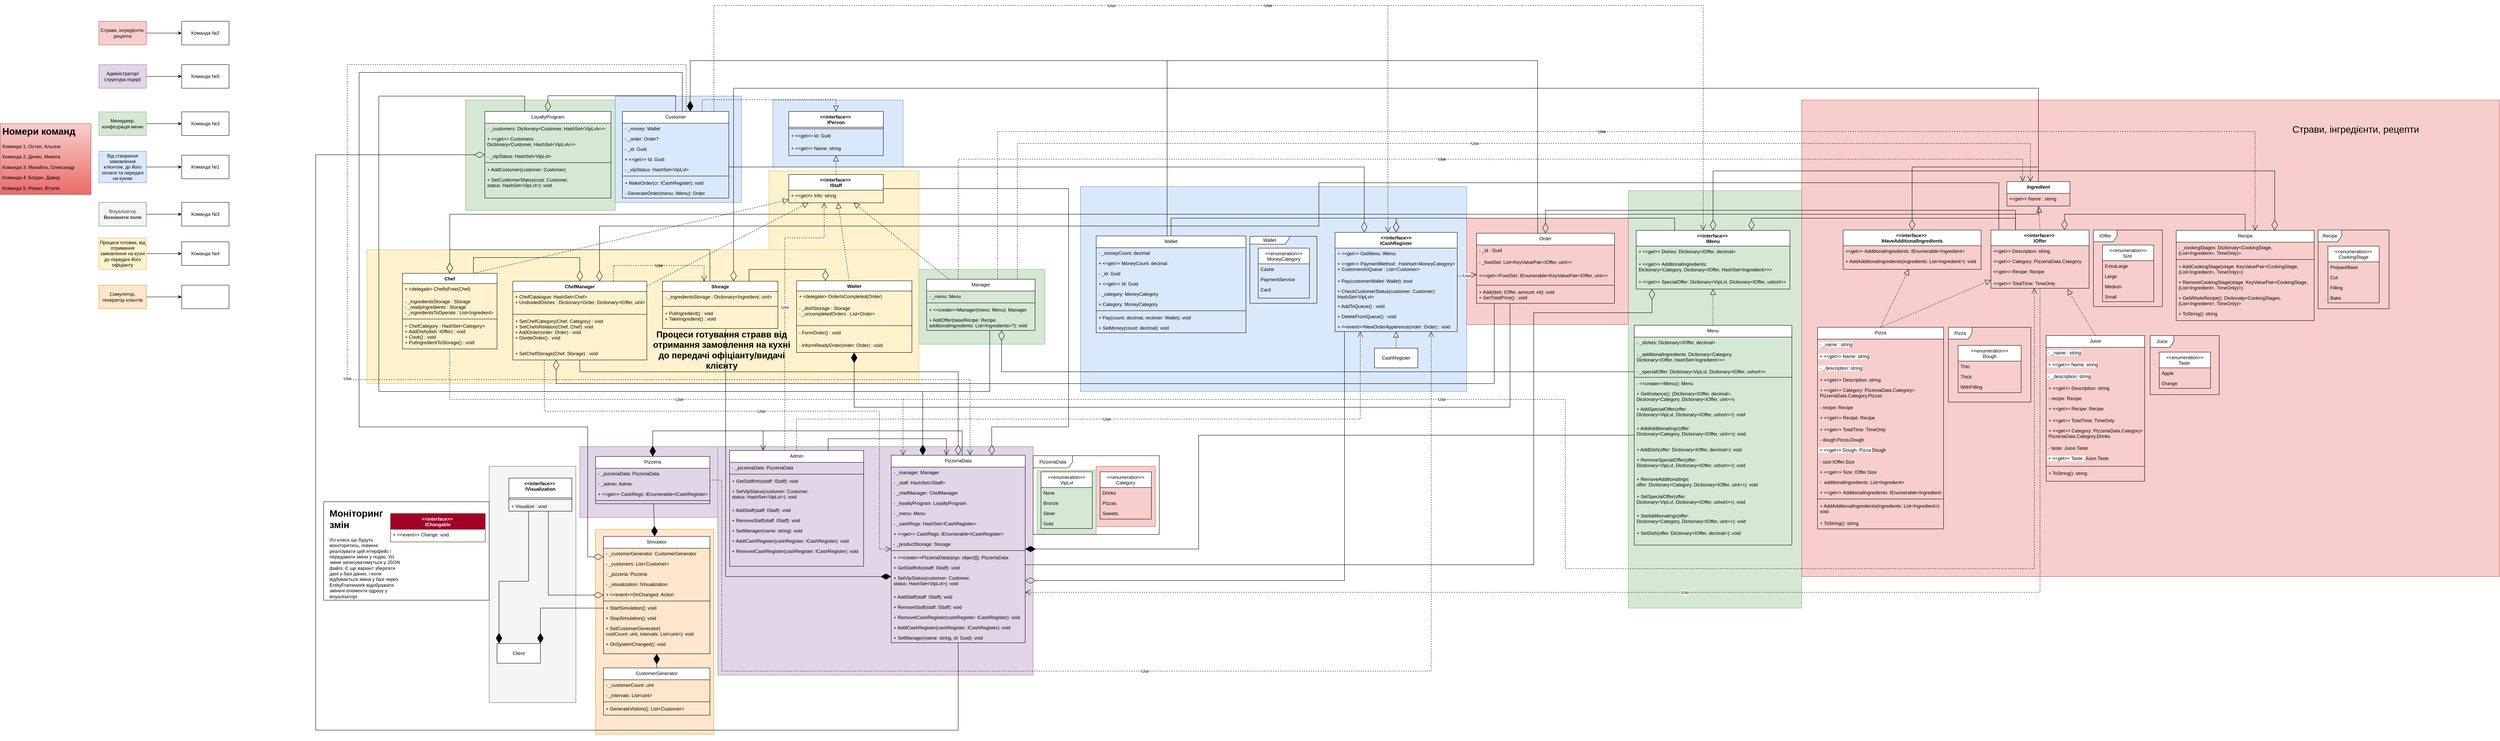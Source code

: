 <mxfile version="21.3.5" type="device">
  <diagram id="AVlrbdHFfIFae9fIVT3l" name="Page-1">
    <mxGraphModel dx="5627" dy="3660" grid="1" gridSize="10" guides="0" tooltips="1" connect="1" arrows="1" fold="1" page="1" pageScale="1" pageWidth="827" pageHeight="1169" math="0" shadow="0">
      <root>
        <mxCell id="0" />
        <mxCell id="1" parent="0" />
        <mxCell id="bsfdR2ASljnAakVN_pzH-18" value="" style="rounded=0;whiteSpace=wrap;html=1;fillColor=#f5f5f5;fontColor=#333333;strokeColor=#666666;" vertex="1" parent="1">
          <mxGeometry x="-2060" y="-340" width="220" height="600" as="geometry" />
        </mxCell>
        <mxCell id="bsfdR2ASljnAakVN_pzH-17" value="" style="rounded=0;whiteSpace=wrap;html=1;fillColor=#ffe6cc;strokeColor=#d79b00;" vertex="1" parent="1">
          <mxGeometry x="-1790" y="-180" width="300" height="520" as="geometry" />
        </mxCell>
        <mxCell id="bsfdR2ASljnAakVN_pzH-15" value="" style="rounded=0;whiteSpace=wrap;html=1;fillColor=#e1d5e7;strokeColor=#9673a6;" vertex="1" parent="1">
          <mxGeometry x="-1480" y="-390" width="800" height="580" as="geometry" />
        </mxCell>
        <mxCell id="bsfdR2ASljnAakVN_pzH-14" value="" style="rounded=0;whiteSpace=wrap;html=1;fillColor=#e1d5e7;strokeColor=#9673a6;" vertex="1" parent="1">
          <mxGeometry x="-1830" y="-390" width="350" height="180" as="geometry" />
        </mxCell>
        <mxCell id="bsfdR2ASljnAakVN_pzH-12" value="" style="rounded=0;whiteSpace=wrap;html=1;fillColor=#d5e8d4;strokeColor=#82b366;" vertex="1" parent="1">
          <mxGeometry x="-2120" y="-1270" width="380" height="280" as="geometry" />
        </mxCell>
        <mxCell id="bsfdR2ASljnAakVN_pzH-11" value="" style="rounded=0;whiteSpace=wrap;html=1;fillColor=#d5e8d4;strokeColor=#82b366;" vertex="1" parent="1">
          <mxGeometry x="830" y="-1040" width="440" height="1060" as="geometry" />
        </mxCell>
        <mxCell id="bsfdR2ASljnAakVN_pzH-10" value="" style="rounded=0;whiteSpace=wrap;html=1;fillColor=#d5e8d4;strokeColor=#82b366;" vertex="1" parent="1">
          <mxGeometry x="-970" y="-840" width="320" height="190" as="geometry" />
        </mxCell>
        <mxCell id="bsfdR2ASljnAakVN_pzH-9" value="" style="rounded=0;whiteSpace=wrap;html=1;fillColor=#dae8fc;strokeColor=#6c8ebf;" vertex="1" parent="1">
          <mxGeometry x="-1340" y="-1270" width="330" height="170" as="geometry" />
        </mxCell>
        <mxCell id="bsfdR2ASljnAakVN_pzH-8" value="" style="rounded=0;whiteSpace=wrap;html=1;fillColor=#dae8fc;strokeColor=#6c8ebf;" vertex="1" parent="1">
          <mxGeometry x="-560" y="-1050" width="980" height="520" as="geometry" />
        </mxCell>
        <mxCell id="bsfdR2ASljnAakVN_pzH-7" value="" style="rounded=0;whiteSpace=wrap;html=1;fillColor=#dae8fc;strokeColor=#6c8ebf;" vertex="1" parent="1">
          <mxGeometry x="-1740" y="-1280" width="320" height="270" as="geometry" />
        </mxCell>
        <mxCell id="bsfdR2ASljnAakVN_pzH-5" value="" style="rounded=0;whiteSpace=wrap;html=1;fillColor=#fff2cc;strokeColor=#d6b656;" vertex="1" parent="1">
          <mxGeometry x="-1350" y="-1090" width="380" height="210" as="geometry" />
        </mxCell>
        <mxCell id="bsfdR2ASljnAakVN_pzH-4" value="" style="rounded=0;whiteSpace=wrap;html=1;fillColor=#fff2cc;strokeColor=#d6b656;" vertex="1" parent="1">
          <mxGeometry x="-2370" y="-890" width="1400" height="340" as="geometry" />
        </mxCell>
        <mxCell id="bsfdR2ASljnAakVN_pzH-3" value="" style="rounded=0;whiteSpace=wrap;html=1;fillColor=#f8cecc;strokeColor=#b85450;" vertex="1" parent="1">
          <mxGeometry x="420" y="-970" width="410" height="270" as="geometry" />
        </mxCell>
        <mxCell id="bsfdR2ASljnAakVN_pzH-1" value="" style="rounded=0;whiteSpace=wrap;html=1;fillColor=#f8cecc;strokeColor=#b85450;" vertex="1" parent="1">
          <mxGeometry x="1270" y="-1270" width="1770" height="1210" as="geometry" />
        </mxCell>
        <mxCell id="G9EN5JWeJz_nwPtttZKu-1" value="&lt;&lt;interface&gt;&gt; &#xa;IOffer&#xa;" style="swimlane;fontStyle=1;align=center;verticalAlign=top;childLayout=stackLayout;horizontal=1;startSize=40;horizontalStack=0;resizeParent=1;resizeParentMax=0;resizeLast=0;collapsible=1;marginBottom=0;labelBackgroundColor=none;" parent="1" vertex="1">
          <mxGeometry x="1750" y="-940" width="249" height="148" as="geometry" />
        </mxCell>
        <mxCell id="8i7Lr49_zQPxc0uf3AC--71" value="&lt;&lt;get&gt;&gt; Description: string" style="text;strokeColor=none;fillColor=none;align=left;verticalAlign=top;spacingLeft=4;spacingRight=4;overflow=hidden;rotatable=0;points=[[0,0.5],[1,0.5]];portConstraint=eastwest;labelBackgroundColor=none;" parent="G9EN5JWeJz_nwPtttZKu-1" vertex="1">
          <mxGeometry y="40" width="249" height="26" as="geometry" />
        </mxCell>
        <mxCell id="8i7Lr49_zQPxc0uf3AC--70" value="&lt;&lt;get&gt;&gt; Category: PizzeriaData.Category" style="text;align=left;verticalAlign=top;spacingLeft=4;spacingRight=4;overflow=hidden;rotatable=0;points=[[0,0.5],[1,0.5]];portConstraint=eastwest;labelBackgroundColor=none;" parent="G9EN5JWeJz_nwPtttZKu-1" vertex="1">
          <mxGeometry y="66" width="249" height="26" as="geometry" />
        </mxCell>
        <mxCell id="ViWVULLcjfLXoIwgi1Q9-7" value="&lt;&lt;get&gt;&gt; Recipe: Recipe" style="text;strokeColor=none;fillColor=none;align=left;verticalAlign=top;spacingLeft=4;spacingRight=4;overflow=hidden;rotatable=0;points=[[0,0.5],[1,0.5]];portConstraint=eastwest;labelBackgroundColor=none;" parent="G9EN5JWeJz_nwPtttZKu-1" vertex="1">
          <mxGeometry y="92" width="249" height="30" as="geometry" />
        </mxCell>
        <mxCell id="8i7Lr49_zQPxc0uf3AC--69" value="&lt;&lt;get&gt;&gt; TotalTime: TimeOnly" style="text;strokeColor=none;fillColor=none;align=left;verticalAlign=top;spacingLeft=4;spacingRight=4;overflow=hidden;rotatable=0;points=[[0,0.5],[1,0.5]];portConstraint=eastwest;labelBackgroundColor=none;" parent="G9EN5JWeJz_nwPtttZKu-1" vertex="1">
          <mxGeometry y="122" width="249" height="26" as="geometry" />
        </mxCell>
        <mxCell id="G9EN5JWeJz_nwPtttZKu-5" value="&lt;&lt;interface&gt;&gt;&#xa;ICashRegister" style="swimlane;fontStyle=1;align=center;verticalAlign=top;childLayout=stackLayout;horizontal=1;startSize=40;horizontalStack=0;resizeParent=1;resizeParentMax=0;resizeLast=0;collapsible=1;marginBottom=0;labelBackgroundColor=none;" parent="1" vertex="1">
          <mxGeometry x="86" y="-934" width="310" height="252" as="geometry" />
        </mxCell>
        <mxCell id="yTDWApdTZO0DoRyl30tC-57" value="+ &lt;&lt;get&gt;&gt; GetMenu: IMenu" style="text;align=left;verticalAlign=top;spacingLeft=4;spacingRight=4;overflow=hidden;rotatable=0;points=[[0,0.5],[1,0.5]];portConstraint=eastwest;rounded=0;shadow=0;html=0;labelBackgroundColor=none;" parent="G9EN5JWeJz_nwPtttZKu-5" vertex="1">
          <mxGeometry y="40" width="310" height="26" as="geometry" />
        </mxCell>
        <mxCell id="G9EN5JWeJz_nwPtttZKu-8" value="+ &lt;&lt;get&gt;&gt; PaymentMethod : Hashset&lt;MoneyCategory&gt;&#xa;+ CustomersInQueue : List&lt;Customer&gt;" style="text;align=left;verticalAlign=top;spacingLeft=4;spacingRight=4;overflow=hidden;rotatable=0;points=[[0,0.5],[1,0.5]];portConstraint=eastwest;labelBackgroundColor=none;" parent="G9EN5JWeJz_nwPtttZKu-5" vertex="1">
          <mxGeometry y="66" width="310" height="44" as="geometry" />
        </mxCell>
        <mxCell id="Vp7KOwkqIpcdfMKKaiIl-102" value="+ Pay(customerWallet: Wallet): bool" style="text;align=left;verticalAlign=top;spacingLeft=4;spacingRight=4;overflow=hidden;rotatable=0;points=[[0,0.5],[1,0.5]];portConstraint=eastwest;rounded=0;shadow=0;html=0;fontStyle=0;labelBackgroundColor=none;" parent="G9EN5JWeJz_nwPtttZKu-5" vertex="1">
          <mxGeometry y="110" width="310" height="26" as="geometry" />
        </mxCell>
        <mxCell id="Vp7KOwkqIpcdfMKKaiIl-103" value="+ CheckCustomerStatus(customer: Customer): &#xa;HashSet&lt;VipLvl&gt;" style="text;align=left;verticalAlign=top;spacingLeft=4;spacingRight=4;overflow=hidden;rotatable=0;points=[[0,0.5],[1,0.5]];portConstraint=eastwest;rounded=0;shadow=0;html=0;fontStyle=0;labelBackgroundColor=none;" parent="G9EN5JWeJz_nwPtttZKu-5" vertex="1">
          <mxGeometry y="136" width="310" height="38" as="geometry" />
        </mxCell>
        <mxCell id="XK9j-7oEgiNXDrXOnYMV-1" value="+ AddToQueue() : void" style="text;align=left;verticalAlign=top;spacingLeft=4;spacingRight=4;overflow=hidden;rotatable=0;points=[[0,0.5],[1,0.5]];portConstraint=eastwest;rounded=0;shadow=0;html=0;fontStyle=0;labelBackgroundColor=none;" parent="G9EN5JWeJz_nwPtttZKu-5" vertex="1">
          <mxGeometry y="174" width="310" height="26" as="geometry" />
        </mxCell>
        <mxCell id="XK9j-7oEgiNXDrXOnYMV-4" value="+ DeleteFromQueue() : void" style="text;align=left;verticalAlign=top;spacingLeft=4;spacingRight=4;overflow=hidden;rotatable=0;points=[[0,0.5],[1,0.5]];portConstraint=eastwest;rounded=0;shadow=0;html=0;fontStyle=0;labelBackgroundColor=none;" parent="G9EN5JWeJz_nwPtttZKu-5" vertex="1">
          <mxGeometry y="200" width="310" height="26" as="geometry" />
        </mxCell>
        <mxCell id="XK9j-7oEgiNXDrXOnYMV-2" value="+ &lt;&lt;event&gt;&gt;NewOrderApperence(order: Order) : void" style="text;align=left;verticalAlign=top;spacingLeft=4;spacingRight=4;overflow=hidden;rotatable=0;points=[[0,0.5],[1,0.5]];portConstraint=eastwest;rounded=0;shadow=0;html=0;fontStyle=0;labelBackgroundColor=none;" parent="G9EN5JWeJz_nwPtttZKu-5" vertex="1">
          <mxGeometry y="226" width="310" height="26" as="geometry" />
        </mxCell>
        <mxCell id="G9EN5JWeJz_nwPtttZKu-13" value="&lt;&lt;interface&gt;&gt; &#xa;IVisualization&#xa;" style="swimlane;fontStyle=1;align=center;verticalAlign=top;childLayout=stackLayout;horizontal=1;startSize=50;horizontalStack=0;resizeParent=1;resizeParentMax=0;resizeLast=0;collapsible=1;marginBottom=0;labelBackgroundColor=none;" parent="1" vertex="1">
          <mxGeometry x="-2010" y="-310.0" width="160" height="84" as="geometry" />
        </mxCell>
        <mxCell id="G9EN5JWeJz_nwPtttZKu-15" value="" style="line;strokeWidth=1;fillColor=none;align=left;verticalAlign=middle;spacingTop=-1;spacingLeft=3;spacingRight=3;rotatable=0;labelPosition=right;points=[];portConstraint=eastwest;labelBackgroundColor=none;" parent="G9EN5JWeJz_nwPtttZKu-13" vertex="1">
          <mxGeometry y="50" width="160" height="8" as="geometry" />
        </mxCell>
        <mxCell id="G9EN5JWeJz_nwPtttZKu-16" value="+ Visualize : void" style="text;strokeColor=none;fillColor=none;align=left;verticalAlign=top;spacingLeft=4;spacingRight=4;overflow=hidden;rotatable=0;points=[[0,0.5],[1,0.5]];portConstraint=eastwest;labelBackgroundColor=none;" parent="G9EN5JWeJz_nwPtttZKu-13" vertex="1">
          <mxGeometry y="58" width="160" height="26" as="geometry" />
        </mxCell>
        <mxCell id="G9EN5JWeJz_nwPtttZKu-103" value="Ingredient&#xa;" style="swimlane;fontStyle=3;align=center;verticalAlign=top;childLayout=stackLayout;horizontal=1;startSize=30;horizontalStack=0;resizeParent=1;resizeParentMax=0;resizeLast=0;collapsible=1;marginBottom=0;labelBackgroundColor=none;" parent="1" vertex="1">
          <mxGeometry x="1790.5" y="-1063" width="160" height="62" as="geometry" />
        </mxCell>
        <mxCell id="G9EN5JWeJz_nwPtttZKu-105" value="&lt;&lt;get&gt;&gt; Name : string" style="text;strokeColor=none;fillColor=none;align=left;verticalAlign=top;spacingLeft=4;spacingRight=4;overflow=hidden;rotatable=0;points=[[0,0.5],[1,0.5]];portConstraint=eastwest;labelBackgroundColor=none;" parent="G9EN5JWeJz_nwPtttZKu-103" vertex="1">
          <mxGeometry y="30" width="160" height="32" as="geometry" />
        </mxCell>
        <mxCell id="G9EN5JWeJz_nwPtttZKu-106" value="Storage" style="swimlane;fontStyle=1;align=center;verticalAlign=top;childLayout=stackLayout;horizontal=1;startSize=26;horizontalStack=0;resizeParent=1;resizeParentMax=0;resizeLast=0;collapsible=1;marginBottom=0;labelBackgroundColor=none;movable=1;resizable=1;rotatable=1;deletable=1;editable=1;connectable=1;" parent="1" vertex="1">
          <mxGeometry x="-1620" y="-810" width="292.5" height="120" as="geometry" />
        </mxCell>
        <mxCell id="G9EN5JWeJz_nwPtttZKu-107" value="- _ingredientsStorage : Dictionary&lt;Ingredient, uint&gt;" style="text;strokeColor=none;fillColor=none;align=left;verticalAlign=top;spacingLeft=4;spacingRight=4;overflow=hidden;rotatable=0;points=[[0,0.5],[1,0.5]];portConstraint=eastwest;labelBackgroundColor=none;" parent="G9EN5JWeJz_nwPtttZKu-106" vertex="1">
          <mxGeometry y="26" width="292.5" height="34" as="geometry" />
        </mxCell>
        <mxCell id="G9EN5JWeJz_nwPtttZKu-108" value="" style="line;strokeWidth=1;fillColor=none;align=left;verticalAlign=middle;spacingTop=-1;spacingLeft=3;spacingRight=3;rotatable=0;labelPosition=right;points=[];portConstraint=eastwest;labelBackgroundColor=none;" parent="G9EN5JWeJz_nwPtttZKu-106" vertex="1">
          <mxGeometry y="60" width="292.5" height="8" as="geometry" />
        </mxCell>
        <mxCell id="G9EN5JWeJz_nwPtttZKu-109" value="+ PutIngredient() : void&#xa;+ TakeIngredient() : void" style="text;strokeColor=none;fillColor=none;align=left;verticalAlign=top;spacingLeft=4;spacingRight=4;overflow=hidden;rotatable=0;points=[[0,0.5],[1,0.5]];portConstraint=eastwest;labelBackgroundColor=none;" parent="G9EN5JWeJz_nwPtttZKu-106" vertex="1">
          <mxGeometry y="68" width="292.5" height="52" as="geometry" />
        </mxCell>
        <mxCell id="G9EN5JWeJz_nwPtttZKu-126" value="Order" style="swimlane;fontStyle=0;align=center;verticalAlign=top;childLayout=stackLayout;horizontal=1;startSize=30;horizontalStack=0;resizeParent=1;resizeLast=0;collapsible=1;marginBottom=0;rounded=0;shadow=0;strokeWidth=1;labelBackgroundColor=none;" parent="1" vertex="1">
          <mxGeometry x="445" y="-931.78" width="350" height="178" as="geometry">
            <mxRectangle x="130" y="380" width="160" height="26" as="alternateBounds" />
          </mxGeometry>
        </mxCell>
        <mxCell id="G9EN5JWeJz_nwPtttZKu-127" value="- _id : Guid" style="text;align=left;verticalAlign=top;spacingLeft=4;spacingRight=4;overflow=hidden;rotatable=0;points=[[0,0.5],[1,0.5]];portConstraint=eastwest;rounded=0;shadow=0;html=0;labelBackgroundColor=none;" parent="G9EN5JWeJz_nwPtttZKu-126" vertex="1">
          <mxGeometry y="30" width="350" height="30" as="geometry" />
        </mxCell>
        <mxCell id="Vp7KOwkqIpcdfMKKaiIl-58" value="- _foodSet: List&lt;KeyValuePair&lt;IOffer, uint&gt;&gt;" style="text;align=left;verticalAlign=top;spacingLeft=4;spacingRight=4;overflow=hidden;rotatable=0;points=[[0,0.5],[1,0.5]];portConstraint=eastwest;rounded=0;shadow=0;html=0;labelBackgroundColor=none;" parent="G9EN5JWeJz_nwPtttZKu-126" vertex="1">
          <mxGeometry y="60" width="350" height="34" as="geometry" />
        </mxCell>
        <mxCell id="G9EN5JWeJz_nwPtttZKu-128" value="+&lt;&lt;get&gt;&gt;FoodSet: IEnumerable&lt;KeyValuePair&lt;IOffer, uint&gt;&gt;" style="text;align=left;verticalAlign=top;spacingLeft=4;spacingRight=4;overflow=hidden;rotatable=0;points=[[0,0.5],[1,0.5]];portConstraint=eastwest;rounded=0;shadow=0;html=0;labelBackgroundColor=none;" parent="G9EN5JWeJz_nwPtttZKu-126" vertex="1">
          <mxGeometry y="94" width="350" height="34" as="geometry" />
        </mxCell>
        <mxCell id="G9EN5JWeJz_nwPtttZKu-129" value="" style="line;html=1;strokeWidth=1;align=left;verticalAlign=middle;spacingTop=-1;spacingLeft=3;spacingRight=3;rotatable=0;labelPosition=right;points=[];portConstraint=eastwest;labelBackgroundColor=none;" parent="G9EN5JWeJz_nwPtttZKu-126" vertex="1">
          <mxGeometry y="128" width="350" height="8" as="geometry" />
        </mxCell>
        <mxCell id="G9EN5JWeJz_nwPtttZKu-130" value="+ Add(dish: IOffer, amount: int): void&#xa;+ GetTotalPrice() : void" style="text;align=left;verticalAlign=top;spacingLeft=4;spacingRight=4;overflow=hidden;rotatable=0;points=[[0,0.5],[1,0.5]];portConstraint=eastwest;fontStyle=0;whiteSpace=wrap;labelBackgroundColor=none;" parent="G9EN5JWeJz_nwPtttZKu-126" vertex="1">
          <mxGeometry y="136" width="350" height="42" as="geometry" />
        </mxCell>
        <mxCell id="G9EN5JWeJz_nwPtttZKu-131" value="Menu" style="swimlane;fontStyle=0;align=center;verticalAlign=top;childLayout=stackLayout;horizontal=1;startSize=30;horizontalStack=0;resizeParent=1;resizeLast=0;collapsible=1;marginBottom=0;rounded=0;shadow=0;strokeWidth=1;labelBackgroundColor=none;" parent="1" vertex="1">
          <mxGeometry x="845" y="-698" width="400" height="558" as="geometry">
            <mxRectangle x="965" y="-810" width="160" height="26" as="alternateBounds" />
          </mxGeometry>
        </mxCell>
        <mxCell id="G9EN5JWeJz_nwPtttZKu-132" value="- _dishes: Dictionary&lt;IOffer, decimal&gt;" style="text;align=left;verticalAlign=top;spacingLeft=4;spacingRight=4;overflow=hidden;rotatable=0;points=[[0,0.5],[1,0.5]];portConstraint=eastwest;rounded=0;shadow=0;html=0;labelBackgroundColor=none;" parent="G9EN5JWeJz_nwPtttZKu-131" vertex="1">
          <mxGeometry y="30" width="400" height="30" as="geometry" />
        </mxCell>
        <mxCell id="yTDWApdTZO0DoRyl30tC-3" value="- _additionalIngredients: Dictionary&lt;Category, &#xa;Dictionary&lt;IOffer, HashSet&lt;Ingredient&gt;&gt;&gt;" style="text;strokeColor=none;fillColor=none;align=left;verticalAlign=top;spacingLeft=4;spacingRight=4;overflow=hidden;rotatable=0;points=[[0,0.5],[1,0.5]];portConstraint=eastwest;labelBackgroundColor=none;" parent="G9EN5JWeJz_nwPtttZKu-131" vertex="1">
          <mxGeometry y="60" width="400" height="44" as="geometry" />
        </mxCell>
        <mxCell id="Vp7KOwkqIpcdfMKKaiIl-60" value="- _specialOffer: Dictionary&lt;VipLvl, Dictionary&lt;IOffer, ushort&gt;&gt;" style="text;align=left;verticalAlign=top;spacingLeft=4;spacingRight=4;overflow=hidden;rotatable=0;points=[[0,0.5],[1,0.5]];portConstraint=eastwest;rounded=0;shadow=0;html=0;labelBackgroundColor=none;" parent="G9EN5JWeJz_nwPtttZKu-131" vertex="1">
          <mxGeometry y="104" width="400" height="26" as="geometry" />
        </mxCell>
        <mxCell id="G9EN5JWeJz_nwPtttZKu-133" value="" style="line;html=1;strokeWidth=1;align=left;verticalAlign=middle;spacingTop=-1;spacingLeft=3;spacingRight=3;rotatable=0;labelPosition=right;points=[];portConstraint=eastwest;labelBackgroundColor=none;" parent="G9EN5JWeJz_nwPtttZKu-131" vertex="1">
          <mxGeometry y="130" width="400" height="4" as="geometry" />
        </mxCell>
        <mxCell id="Vp7KOwkqIpcdfMKKaiIl-33" value="- &lt;&lt;create&gt;&gt;Menu(): Menu" style="text;align=left;verticalAlign=top;spacingLeft=4;spacingRight=4;overflow=hidden;rotatable=0;points=[[0,0.5],[1,0.5]];portConstraint=eastwest;rounded=0;shadow=0;html=0;fontStyle=0;labelBackgroundColor=none;" parent="G9EN5JWeJz_nwPtttZKu-131" vertex="1">
          <mxGeometry y="134" width="400" height="26" as="geometry" />
        </mxCell>
        <mxCell id="Vp7KOwkqIpcdfMKKaiIl-36" value="+ GetInstance(): (Dictionary&lt;IOffer, decimal&gt;, &#xa;Dictionary&lt;Category, Dictionary&lt;IOffer, uint&gt;&gt;)" style="text;align=left;verticalAlign=top;spacingLeft=4;spacingRight=4;overflow=hidden;rotatable=0;points=[[0,0.5],[1,0.5]];portConstraint=eastwest;rounded=0;shadow=0;html=0;fontStyle=0;labelBackgroundColor=none;" parent="G9EN5JWeJz_nwPtttZKu-131" vertex="1">
          <mxGeometry y="160" width="400" height="39" as="geometry" />
        </mxCell>
        <mxCell id="Vp7KOwkqIpcdfMKKaiIl-74" value="+ AddSpecialOffer(offer: &#xa;Dictionary&lt;VipLvl, Dictionary&lt;IOffer, ushort&gt;&gt;): void" style="text;align=left;verticalAlign=top;spacingLeft=4;spacingRight=4;overflow=hidden;rotatable=0;points=[[0,0.5],[1,0.5]];portConstraint=eastwest;rounded=0;shadow=0;html=0;fontStyle=0;labelBackgroundColor=none;" parent="G9EN5JWeJz_nwPtttZKu-131" vertex="1">
          <mxGeometry y="199" width="400" height="49" as="geometry" />
        </mxCell>
        <mxCell id="Vp7KOwkqIpcdfMKKaiIl-73" value="+ AddAdditionalIngr(offer: &#xa;Dictionary&lt;Category, Dictionary&lt;IOffer, uint&gt;&gt;): void" style="text;align=left;verticalAlign=top;spacingLeft=4;spacingRight=4;overflow=hidden;rotatable=0;points=[[0,0.5],[1,0.5]];portConstraint=eastwest;rounded=0;shadow=0;html=0;fontStyle=0;labelBackgroundColor=none;" parent="G9EN5JWeJz_nwPtttZKu-131" vertex="1">
          <mxGeometry y="248" width="400" height="54" as="geometry" />
        </mxCell>
        <mxCell id="Vp7KOwkqIpcdfMKKaiIl-72" value="+ AddDish(offer: Dictionary&lt;IOffer, decimal&gt;): void" style="text;align=left;verticalAlign=top;spacingLeft=4;spacingRight=4;overflow=hidden;rotatable=0;points=[[0,0.5],[1,0.5]];portConstraint=eastwest;rounded=0;shadow=0;html=0;fontStyle=0;labelBackgroundColor=none;" parent="G9EN5JWeJz_nwPtttZKu-131" vertex="1">
          <mxGeometry y="302" width="400" height="26" as="geometry" />
        </mxCell>
        <mxCell id="Vp7KOwkqIpcdfMKKaiIl-71" value="+ RemoveSpecialOffer(offer: &#xa;Dictionary&lt;VipLvl, Dictionary&lt;IOffer, ushort&gt;&gt;): void" style="text;align=left;verticalAlign=top;spacingLeft=4;spacingRight=4;overflow=hidden;rotatable=0;points=[[0,0.5],[1,0.5]];portConstraint=eastwest;rounded=0;shadow=0;html=0;fontStyle=0;labelBackgroundColor=none;" parent="G9EN5JWeJz_nwPtttZKu-131" vertex="1">
          <mxGeometry y="328" width="400" height="49" as="geometry" />
        </mxCell>
        <mxCell id="Vp7KOwkqIpcdfMKKaiIl-70" value="+ RemoveAdditionalIngr(&#xa;offer: Dictionary&lt;Category, Dictionary&lt;IOffer, uint&gt;&gt;): void" style="text;align=left;verticalAlign=top;spacingLeft=4;spacingRight=4;overflow=hidden;rotatable=0;points=[[0,0.5],[1,0.5]];portConstraint=eastwest;rounded=0;shadow=0;html=0;fontStyle=0;labelBackgroundColor=none;" parent="G9EN5JWeJz_nwPtttZKu-131" vertex="1">
          <mxGeometry y="377" width="400" height="44" as="geometry" />
        </mxCell>
        <mxCell id="Vp7KOwkqIpcdfMKKaiIl-69" value="+ SetSpecialOffer(offer: &#xa;Dictionary&lt;VipLvl, Dictionary&lt;IOffer, ushort&gt;&gt;): void" style="text;align=left;verticalAlign=top;spacingLeft=4;spacingRight=4;overflow=hidden;rotatable=0;points=[[0,0.5],[1,0.5]];portConstraint=eastwest;rounded=0;shadow=0;html=0;fontStyle=0;labelBackgroundColor=none;" parent="G9EN5JWeJz_nwPtttZKu-131" vertex="1">
          <mxGeometry y="421" width="400" height="49" as="geometry" />
        </mxCell>
        <mxCell id="Vp7KOwkqIpcdfMKKaiIl-68" value="+ SetAdditionalIngr(offer: &#xa;Dictionary&lt;Category, Dictionary&lt;IOffer, uint&gt;&gt;): void" style="text;align=left;verticalAlign=top;spacingLeft=4;spacingRight=4;overflow=hidden;rotatable=0;points=[[0,0.5],[1,0.5]];portConstraint=eastwest;rounded=0;shadow=0;html=0;fontStyle=0;labelBackgroundColor=none;" parent="G9EN5JWeJz_nwPtttZKu-131" vertex="1">
          <mxGeometry y="470" width="400" height="44" as="geometry" />
        </mxCell>
        <mxCell id="Vp7KOwkqIpcdfMKKaiIl-67" value="+ SetDish(offer: Dictionary&lt;IOffer, decimal&gt;): void" style="text;align=left;verticalAlign=top;spacingLeft=4;spacingRight=4;overflow=hidden;rotatable=0;points=[[0,0.5],[1,0.5]];portConstraint=eastwest;rounded=0;shadow=0;html=0;fontStyle=0;labelBackgroundColor=none;" parent="G9EN5JWeJz_nwPtttZKu-131" vertex="1">
          <mxGeometry y="514" width="400" height="26" as="geometry" />
        </mxCell>
        <mxCell id="yTDWApdTZO0DoRyl30tC-42" value="" style="endArrow=block;dashed=1;endFill=0;endSize=12;html=1;rounded=0;exitX=0.5;exitY=0;exitDx=0;exitDy=0;labelBackgroundColor=none;fontColor=default;" parent="1" source="G9EN5JWeJz_nwPtttZKu-89" target="G9EN5JWeJz_nwPtttZKu-1" edge="1">
          <mxGeometry width="160" relative="1" as="geometry">
            <mxPoint x="1690" y="-250" as="sourcePoint" />
            <mxPoint x="1870" y="-790" as="targetPoint" />
            <Array as="points" />
          </mxGeometry>
        </mxCell>
        <mxCell id="yTDWApdTZO0DoRyl30tC-49" value="" style="endArrow=block;dashed=1;endFill=0;endSize=12;html=1;rounded=0;exitX=0.5;exitY=0;exitDx=0;exitDy=0;entryX=0.78;entryY=1.085;entryDx=0;entryDy=0;labelBackgroundColor=none;fontColor=default;entryPerimeter=0;" parent="1" source="yTDWApdTZO0DoRyl30tC-43" target="8i7Lr49_zQPxc0uf3AC--69" edge="1">
          <mxGeometry width="160" relative="1" as="geometry">
            <mxPoint x="1884.5" y="-650" as="sourcePoint" />
            <mxPoint x="1999.0" y="-854" as="targetPoint" />
            <Array as="points" />
          </mxGeometry>
        </mxCell>
        <mxCell id="yTDWApdTZO0DoRyl30tC-50" value="Customer" style="swimlane;fontStyle=0;align=center;verticalAlign=top;childLayout=stackLayout;horizontal=1;startSize=30;horizontalStack=0;resizeParent=1;resizeLast=0;collapsible=1;marginBottom=0;rounded=0;shadow=0;strokeWidth=1;labelBackgroundColor=none;" parent="1" vertex="1">
          <mxGeometry x="-1722" y="-1241" width="270" height="220" as="geometry">
            <mxRectangle x="130" y="380" width="160" height="26" as="alternateBounds" />
          </mxGeometry>
        </mxCell>
        <mxCell id="yTDWApdTZO0DoRyl30tC-51" value="- _money: Wallet" style="text;align=left;verticalAlign=top;spacingLeft=4;spacingRight=4;overflow=hidden;rotatable=0;points=[[0,0.5],[1,0.5]];portConstraint=eastwest;rounded=0;shadow=0;html=0;labelBackgroundColor=none;" parent="yTDWApdTZO0DoRyl30tC-50" vertex="1">
          <mxGeometry y="30" width="270" height="26" as="geometry" />
        </mxCell>
        <mxCell id="yTDWApdTZO0DoRyl30tC-56" value="- _order: Order?" style="text;align=left;verticalAlign=top;spacingLeft=4;spacingRight=4;overflow=hidden;rotatable=0;points=[[0,0.5],[1,0.5]];portConstraint=eastwest;rounded=0;shadow=0;html=0;labelBackgroundColor=none;" parent="yTDWApdTZO0DoRyl30tC-50" vertex="1">
          <mxGeometry y="56" width="270" height="26" as="geometry" />
        </mxCell>
        <mxCell id="Vp7KOwkqIpcdfMKKaiIl-2" value="- _id: Guid" style="text;align=left;verticalAlign=top;spacingLeft=4;spacingRight=4;overflow=hidden;rotatable=0;points=[[0,0.5],[1,0.5]];portConstraint=eastwest;rounded=0;shadow=0;html=0;labelBackgroundColor=none;" parent="yTDWApdTZO0DoRyl30tC-50" vertex="1">
          <mxGeometry y="82" width="270" height="26" as="geometry" />
        </mxCell>
        <mxCell id="Vp7KOwkqIpcdfMKKaiIl-1" value="+ &lt;&lt;get&gt;&gt; Id: Guid" style="text;align=left;verticalAlign=top;spacingLeft=4;spacingRight=4;overflow=hidden;rotatable=0;points=[[0,0.5],[1,0.5]];portConstraint=eastwest;rounded=0;shadow=0;html=0;labelBackgroundColor=none;" parent="yTDWApdTZO0DoRyl30tC-50" vertex="1">
          <mxGeometry y="108" width="270" height="26" as="geometry" />
        </mxCell>
        <mxCell id="Vp7KOwkqIpcdfMKKaiIl-92" value="- _vipStatus: HashSet&lt;VipLvl&gt;" style="text;align=left;verticalAlign=top;spacingLeft=4;spacingRight=4;overflow=hidden;rotatable=0;points=[[0,0.5],[1,0.5]];portConstraint=eastwest;rounded=0;shadow=0;html=0;labelBackgroundColor=none;" parent="yTDWApdTZO0DoRyl30tC-50" vertex="1">
          <mxGeometry y="134" width="270" height="26" as="geometry" />
        </mxCell>
        <mxCell id="yTDWApdTZO0DoRyl30tC-54" value="" style="line;html=1;strokeWidth=1;align=left;verticalAlign=middle;spacingTop=-1;spacingLeft=3;spacingRight=3;rotatable=0;labelPosition=right;points=[];portConstraint=eastwest;labelBackgroundColor=none;" parent="yTDWApdTZO0DoRyl30tC-50" vertex="1">
          <mxGeometry y="160" width="270" height="8" as="geometry" />
        </mxCell>
        <mxCell id="yTDWApdTZO0DoRyl30tC-55" value="+ MakeOrder(cr: ICashRegister): void " style="text;align=left;verticalAlign=top;spacingLeft=4;spacingRight=4;overflow=hidden;rotatable=0;points=[[0,0.5],[1,0.5]];portConstraint=eastwest;rounded=0;shadow=0;html=0;labelBackgroundColor=none;" parent="yTDWApdTZO0DoRyl30tC-50" vertex="1">
          <mxGeometry y="168" width="270" height="26" as="geometry" />
        </mxCell>
        <mxCell id="Vp7KOwkqIpcdfMKKaiIl-5" value="- GenerateOrder(menu: IMenu): Order" style="text;align=left;verticalAlign=top;spacingLeft=4;spacingRight=4;overflow=hidden;rotatable=0;points=[[0,0.5],[1,0.5]];portConstraint=eastwest;rounded=0;shadow=0;html=0;labelBackgroundColor=none;" parent="yTDWApdTZO0DoRyl30tC-50" vertex="1">
          <mxGeometry y="194" width="270" height="26" as="geometry" />
        </mxCell>
        <mxCell id="Vp7KOwkqIpcdfMKKaiIl-52" value="&lt;&lt;interface&gt;&gt; &#xa;IMenu&#xa;" style="swimlane;fontStyle=1;align=center;verticalAlign=top;childLayout=stackLayout;horizontal=1;startSize=40;horizontalStack=0;resizeParent=1;resizeParentMax=0;resizeLast=0;collapsible=1;marginBottom=0;labelBackgroundColor=none;" parent="1" vertex="1">
          <mxGeometry x="850" y="-939" width="390" height="149" as="geometry" />
        </mxCell>
        <mxCell id="Vp7KOwkqIpcdfMKKaiIl-54" value="+ &lt;&lt;get&gt;&gt; Dishes: Dictionary&lt;IOffer, decimal&gt;&#xa;" style="text;strokeColor=none;fillColor=none;align=left;verticalAlign=top;spacingLeft=4;spacingRight=4;overflow=hidden;rotatable=0;points=[[0,0.5],[1,0.5]];portConstraint=eastwest;labelBackgroundColor=none;" parent="Vp7KOwkqIpcdfMKKaiIl-52" vertex="1">
          <mxGeometry y="40" width="390" height="32" as="geometry" />
        </mxCell>
        <mxCell id="Vp7KOwkqIpcdfMKKaiIl-55" value="+ &lt;&lt;get&gt;&gt; AdditionalIngredients: &#xa;Dictionary&lt;Category, Dictionary&lt;IOffer, HashSet&lt;Ingredient&gt;&gt;&gt;" style="text;strokeColor=none;fillColor=none;align=left;verticalAlign=top;spacingLeft=4;spacingRight=4;overflow=hidden;rotatable=0;points=[[0,0.5],[1,0.5]];portConstraint=eastwest;labelBackgroundColor=none;" parent="Vp7KOwkqIpcdfMKKaiIl-52" vertex="1">
          <mxGeometry y="72" width="390" height="45" as="geometry" />
        </mxCell>
        <mxCell id="Vp7KOwkqIpcdfMKKaiIl-59" value="+ &lt;&lt;get&gt;&gt; SpecialOffer: Dictionary&lt;VipLvl, Dictionary&lt;IOffer, ushort&gt;&gt;" style="text;strokeColor=none;fillColor=none;align=left;verticalAlign=top;spacingLeft=4;spacingRight=4;overflow=hidden;rotatable=0;points=[[0,0.5],[1,0.5]];portConstraint=eastwest;labelBackgroundColor=none;" parent="Vp7KOwkqIpcdfMKKaiIl-52" vertex="1">
          <mxGeometry y="117" width="390" height="32" as="geometry" />
        </mxCell>
        <mxCell id="Vp7KOwkqIpcdfMKKaiIl-57" value="" style="endArrow=block;dashed=1;endFill=0;endSize=12;html=1;rounded=0;exitX=0.5;exitY=0;exitDx=0;exitDy=0;labelBackgroundColor=none;fontColor=default;" parent="1" source="G9EN5JWeJz_nwPtttZKu-131" target="Vp7KOwkqIpcdfMKKaiIl-52" edge="1">
          <mxGeometry width="160" relative="1" as="geometry">
            <mxPoint x="1885" y="-650" as="sourcePoint" />
            <mxPoint x="1821" y="-676" as="targetPoint" />
            <Array as="points" />
          </mxGeometry>
        </mxCell>
        <mxCell id="Vp7KOwkqIpcdfMKKaiIl-76" value="Admin" style="swimlane;fontStyle=0;align=center;verticalAlign=top;childLayout=stackLayout;horizontal=1;startSize=30;horizontalStack=0;resizeParent=1;resizeLast=0;collapsible=1;marginBottom=0;rounded=0;shadow=0;strokeWidth=1;labelBackgroundColor=none;" parent="1" vertex="1">
          <mxGeometry x="-1450" y="-380.0" width="340" height="294" as="geometry">
            <mxRectangle x="130" y="380" width="160" height="26" as="alternateBounds" />
          </mxGeometry>
        </mxCell>
        <mxCell id="Vp7KOwkqIpcdfMKKaiIl-77" value="- _pizzeriaData: PizzeriaData" style="text;align=left;verticalAlign=top;spacingLeft=4;spacingRight=4;overflow=hidden;rotatable=0;points=[[0,0.5],[1,0.5]];portConstraint=eastwest;rounded=0;shadow=0;html=0;labelBackgroundColor=none;" parent="Vp7KOwkqIpcdfMKKaiIl-76" vertex="1">
          <mxGeometry y="30" width="340" height="26" as="geometry" />
        </mxCell>
        <mxCell id="Vp7KOwkqIpcdfMKKaiIl-78" value="" style="line;html=1;strokeWidth=1;align=left;verticalAlign=middle;spacingTop=-1;spacingLeft=3;spacingRight=3;rotatable=0;labelPosition=right;points=[];portConstraint=eastwest;labelBackgroundColor=none;" parent="Vp7KOwkqIpcdfMKKaiIl-76" vertex="1">
          <mxGeometry y="56" width="340" height="8" as="geometry" />
        </mxCell>
        <mxCell id="Vp7KOwkqIpcdfMKKaiIl-79" value="+ GetStaffInfo(staff: IStaff): void" style="text;align=left;verticalAlign=top;spacingLeft=4;spacingRight=4;overflow=hidden;rotatable=0;points=[[0,0.5],[1,0.5]];portConstraint=eastwest;rounded=0;shadow=0;html=0;fontStyle=0;labelBackgroundColor=none;" parent="Vp7KOwkqIpcdfMKKaiIl-76" vertex="1">
          <mxGeometry y="64" width="340" height="26" as="geometry" />
        </mxCell>
        <mxCell id="Vp7KOwkqIpcdfMKKaiIl-105" value="+ SetVipStatus(customer: Customer, &#xa;status: HashSet&lt;VipLvl&gt;): void" style="text;align=left;verticalAlign=top;spacingLeft=4;spacingRight=4;overflow=hidden;rotatable=0;points=[[0,0.5],[1,0.5]];portConstraint=eastwest;rounded=0;shadow=0;html=0;fontStyle=0;labelBackgroundColor=none;" parent="Vp7KOwkqIpcdfMKKaiIl-76" vertex="1">
          <mxGeometry y="90" width="340" height="48" as="geometry" />
        </mxCell>
        <mxCell id="Vp7KOwkqIpcdfMKKaiIl-106" value="+ AddStaff(staff: IStaff): void" style="text;align=left;verticalAlign=top;spacingLeft=4;spacingRight=4;overflow=hidden;rotatable=0;points=[[0,0.5],[1,0.5]];portConstraint=eastwest;rounded=0;shadow=0;html=0;fontStyle=0;labelBackgroundColor=none;" parent="Vp7KOwkqIpcdfMKKaiIl-76" vertex="1">
          <mxGeometry y="138" width="340" height="26" as="geometry" />
        </mxCell>
        <mxCell id="Vp7KOwkqIpcdfMKKaiIl-107" value="+ RemoveStaff(staff: IStaff): void" style="text;align=left;verticalAlign=top;spacingLeft=4;spacingRight=4;overflow=hidden;rotatable=0;points=[[0,0.5],[1,0.5]];portConstraint=eastwest;rounded=0;shadow=0;html=0;fontStyle=0;labelBackgroundColor=none;" parent="Vp7KOwkqIpcdfMKKaiIl-76" vertex="1">
          <mxGeometry y="164" width="340" height="26" as="geometry" />
        </mxCell>
        <mxCell id="Vp7KOwkqIpcdfMKKaiIl-108" value="+ SetManager(name: string): void" style="text;align=left;verticalAlign=top;spacingLeft=4;spacingRight=4;overflow=hidden;rotatable=0;points=[[0,0.5],[1,0.5]];portConstraint=eastwest;rounded=0;shadow=0;html=0;fontStyle=0;labelBackgroundColor=none;" parent="Vp7KOwkqIpcdfMKKaiIl-76" vertex="1">
          <mxGeometry y="190" width="340" height="26" as="geometry" />
        </mxCell>
        <mxCell id="ViWVULLcjfLXoIwgi1Q9-1" value="+ AddICashRegister(cashRegister: ICashRegister): void" style="text;align=left;verticalAlign=top;spacingLeft=4;spacingRight=4;overflow=hidden;rotatable=0;points=[[0,0.5],[1,0.5]];portConstraint=eastwest;rounded=0;shadow=0;html=0;fontStyle=0;labelBackgroundColor=none;" parent="Vp7KOwkqIpcdfMKKaiIl-76" vertex="1">
          <mxGeometry y="216" width="340" height="26" as="geometry" />
        </mxCell>
        <mxCell id="ViWVULLcjfLXoIwgi1Q9-2" value="+ RemoveICashRegister(cashRegister: ICashRegister): void" style="text;align=left;verticalAlign=top;spacingLeft=4;spacingRight=4;overflow=hidden;rotatable=0;points=[[0,0.5],[1,0.5]];portConstraint=eastwest;rounded=0;shadow=0;html=0;fontStyle=0;labelBackgroundColor=none;" parent="Vp7KOwkqIpcdfMKKaiIl-76" vertex="1">
          <mxGeometry y="242" width="340" height="26" as="geometry" />
        </mxCell>
        <mxCell id="Vp7KOwkqIpcdfMKKaiIl-85" value="" style="endArrow=block;dashed=1;endFill=0;endSize=12;html=1;rounded=0;labelBackgroundColor=none;fontColor=default;exitX=0.75;exitY=0;exitDx=0;exitDy=0;" parent="1" source="G9EN5JWeJz_nwPtttZKu-99" target="Vp7KOwkqIpcdfMKKaiIl-80" edge="1">
          <mxGeometry width="160" relative="1" as="geometry">
            <mxPoint x="-590" y="-745" as="sourcePoint" />
            <mxPoint x="-581" y="-774" as="targetPoint" />
            <Array as="points" />
          </mxGeometry>
        </mxCell>
        <mxCell id="Vp7KOwkqIpcdfMKKaiIl-86" value="" style="endArrow=block;dashed=1;endFill=0;endSize=12;html=1;rounded=0;labelBackgroundColor=none;fontColor=default;" parent="1" source="G9EN5JWeJz_nwPtttZKu-110" target="Vp7KOwkqIpcdfMKKaiIl-80" edge="1">
          <mxGeometry width="160" relative="1" as="geometry">
            <mxPoint x="1680" y="261" as="sourcePoint" />
            <mxPoint x="1736" y="172" as="targetPoint" />
            <Array as="points" />
          </mxGeometry>
        </mxCell>
        <mxCell id="Vp7KOwkqIpcdfMKKaiIl-87" value="" style="endArrow=block;dashed=1;endFill=0;endSize=12;html=1;rounded=0;labelBackgroundColor=none;fontColor=default;" parent="1" source="G9EN5JWeJz_nwPtttZKu-118" target="Vp7KOwkqIpcdfMKKaiIl-80" edge="1">
          <mxGeometry width="160" relative="1" as="geometry">
            <mxPoint x="74" y="-580" as="sourcePoint" />
            <mxPoint x="11" y="-669" as="targetPoint" />
            <Array as="points" />
          </mxGeometry>
        </mxCell>
        <mxCell id="Vp7KOwkqIpcdfMKKaiIl-89" value="" style="endArrow=block;dashed=1;endFill=0;endSize=12;html=1;rounded=0;labelBackgroundColor=none;fontColor=default;" parent="1" source="Vp7KOwkqIpcdfMKKaiIl-21" target="Vp7KOwkqIpcdfMKKaiIl-80" edge="1">
          <mxGeometry width="160" relative="1" as="geometry">
            <mxPoint x="-61" y="-401" as="sourcePoint" />
            <mxPoint x="94" y="-669" as="targetPoint" />
            <Array as="points" />
          </mxGeometry>
        </mxCell>
        <mxCell id="Vp7KOwkqIpcdfMKKaiIl-93" value="LoyaltyProgram" style="swimlane;fontStyle=0;align=center;verticalAlign=top;childLayout=stackLayout;horizontal=1;startSize=30;horizontalStack=0;resizeParent=1;resizeLast=0;collapsible=1;marginBottom=0;rounded=0;shadow=0;strokeWidth=1;labelBackgroundColor=none;" parent="1" vertex="1">
          <mxGeometry x="-2071" y="-1241" width="320" height="220" as="geometry">
            <mxRectangle x="130" y="380" width="160" height="26" as="alternateBounds" />
          </mxGeometry>
        </mxCell>
        <mxCell id="Vp7KOwkqIpcdfMKKaiIl-94" value="- _customers: Dictionary&lt;Customer, HashSet&lt;VipLvlv&gt;&gt;" style="text;align=left;verticalAlign=top;spacingLeft=4;spacingRight=4;overflow=hidden;rotatable=0;points=[[0,0.5],[1,0.5]];portConstraint=eastwest;rounded=0;shadow=0;html=0;labelBackgroundColor=none;" parent="Vp7KOwkqIpcdfMKKaiIl-93" vertex="1">
          <mxGeometry y="30" width="320" height="26" as="geometry" />
        </mxCell>
        <mxCell id="Vp7KOwkqIpcdfMKKaiIl-97" value="+ &lt;&lt;get&gt;&gt; Customers: &#xa;Dictionary&lt;Customer, HashSet&lt;VipLvlv&gt;&gt;" style="text;align=left;verticalAlign=top;spacingLeft=4;spacingRight=4;overflow=hidden;rotatable=0;points=[[0,0.5],[1,0.5]];portConstraint=eastwest;rounded=0;shadow=0;html=0;labelBackgroundColor=none;" parent="Vp7KOwkqIpcdfMKKaiIl-93" vertex="1">
          <mxGeometry y="56" width="320" height="44" as="geometry" />
        </mxCell>
        <mxCell id="Vp7KOwkqIpcdfMKKaiIl-98" value="- _vipStatus: HashSet&lt;VipLvl&gt;" style="text;align=left;verticalAlign=top;spacingLeft=4;spacingRight=4;overflow=hidden;rotatable=0;points=[[0,0.5],[1,0.5]];portConstraint=eastwest;rounded=0;shadow=0;html=0;labelBackgroundColor=none;" parent="Vp7KOwkqIpcdfMKKaiIl-93" vertex="1">
          <mxGeometry y="100" width="320" height="26" as="geometry" />
        </mxCell>
        <mxCell id="Vp7KOwkqIpcdfMKKaiIl-99" value="" style="line;html=1;strokeWidth=1;align=left;verticalAlign=middle;spacingTop=-1;spacingLeft=3;spacingRight=3;rotatable=0;labelPosition=right;points=[];portConstraint=eastwest;labelBackgroundColor=none;" parent="Vp7KOwkqIpcdfMKKaiIl-93" vertex="1">
          <mxGeometry y="126" width="320" height="8" as="geometry" />
        </mxCell>
        <mxCell id="Vp7KOwkqIpcdfMKKaiIl-100" value="+ AddCostumer(customer: Customer)" style="text;align=left;verticalAlign=top;spacingLeft=4;spacingRight=4;overflow=hidden;rotatable=0;points=[[0,0.5],[1,0.5]];portConstraint=eastwest;rounded=0;shadow=0;html=0;labelBackgroundColor=none;" parent="Vp7KOwkqIpcdfMKKaiIl-93" vertex="1">
          <mxGeometry y="134" width="320" height="26" as="geometry" />
        </mxCell>
        <mxCell id="Vp7KOwkqIpcdfMKKaiIl-101" value="+ SetCusttomerStatus(cust: Customer, &#xa;status: HashSet&lt;VipLvl&gt;): void" style="text;align=left;verticalAlign=top;spacingLeft=4;spacingRight=4;overflow=hidden;rotatable=0;points=[[0,0.5],[1,0.5]];portConstraint=eastwest;rounded=0;shadow=0;html=0;labelBackgroundColor=none;" parent="Vp7KOwkqIpcdfMKKaiIl-93" vertex="1">
          <mxGeometry y="160" width="320" height="40" as="geometry" />
        </mxCell>
        <mxCell id="Vp7KOwkqIpcdfMKKaiIl-127" value="CustomerGenerator" style="swimlane;fontStyle=0;align=center;verticalAlign=top;childLayout=stackLayout;horizontal=1;startSize=30;horizontalStack=0;resizeParent=1;resizeLast=0;collapsible=1;marginBottom=0;rounded=0;shadow=0;strokeWidth=1;labelBackgroundColor=none;" parent="1" vertex="1">
          <mxGeometry x="-1770" y="172.0" width="270" height="120" as="geometry">
            <mxRectangle x="130" y="380" width="160" height="26" as="alternateBounds" />
          </mxGeometry>
        </mxCell>
        <mxCell id="Vp7KOwkqIpcdfMKKaiIl-128" value="- _customerCount: uint" style="text;align=left;verticalAlign=top;spacingLeft=4;spacingRight=4;overflow=hidden;rotatable=0;points=[[0,0.5],[1,0.5]];portConstraint=eastwest;rounded=0;shadow=0;html=0;labelBackgroundColor=none;" parent="Vp7KOwkqIpcdfMKKaiIl-127" vertex="1">
          <mxGeometry y="30" width="270" height="26" as="geometry" />
        </mxCell>
        <mxCell id="Vp7KOwkqIpcdfMKKaiIl-129" value="- _intervals: List&lt;uint&gt;" style="text;align=left;verticalAlign=top;spacingLeft=4;spacingRight=4;overflow=hidden;rotatable=0;points=[[0,0.5],[1,0.5]];portConstraint=eastwest;rounded=0;shadow=0;html=0;labelBackgroundColor=none;" parent="Vp7KOwkqIpcdfMKKaiIl-127" vertex="1">
          <mxGeometry y="56" width="270" height="26" as="geometry" />
        </mxCell>
        <mxCell id="Vp7KOwkqIpcdfMKKaiIl-130" value="" style="line;html=1;strokeWidth=1;align=left;verticalAlign=middle;spacingTop=-1;spacingLeft=3;spacingRight=3;rotatable=0;labelPosition=right;points=[];portConstraint=eastwest;labelBackgroundColor=none;" parent="Vp7KOwkqIpcdfMKKaiIl-127" vertex="1">
          <mxGeometry y="82" width="270" height="8" as="geometry" />
        </mxCell>
        <mxCell id="Vp7KOwkqIpcdfMKKaiIl-131" value="+ GenerateVisitors(): List&lt;Customer&gt;" style="text;align=left;verticalAlign=top;spacingLeft=4;spacingRight=4;overflow=hidden;rotatable=0;points=[[0,0.5],[1,0.5]];portConstraint=eastwest;rounded=0;shadow=0;html=0;fontStyle=0;labelBackgroundColor=none;" parent="Vp7KOwkqIpcdfMKKaiIl-127" vertex="1">
          <mxGeometry y="90" width="270" height="26" as="geometry" />
        </mxCell>
        <mxCell id="Vp7KOwkqIpcdfMKKaiIl-132" value="Simulator" style="swimlane;fontStyle=0;align=center;verticalAlign=top;childLayout=stackLayout;horizontal=1;startSize=30;horizontalStack=0;resizeParent=1;resizeLast=0;collapsible=1;marginBottom=0;rounded=0;shadow=0;strokeWidth=1;labelBackgroundColor=none;" parent="1" vertex="1">
          <mxGeometry x="-1770" y="-162.0" width="270" height="298" as="geometry">
            <mxRectangle x="130" y="380" width="160" height="26" as="alternateBounds" />
          </mxGeometry>
        </mxCell>
        <mxCell id="Vp7KOwkqIpcdfMKKaiIl-133" value="- _customerGenerator: CustomerGenerator" style="text;align=left;verticalAlign=top;spacingLeft=4;spacingRight=4;overflow=hidden;rotatable=0;points=[[0,0.5],[1,0.5]];portConstraint=eastwest;rounded=0;shadow=0;html=0;labelBackgroundColor=none;" parent="Vp7KOwkqIpcdfMKKaiIl-132" vertex="1">
          <mxGeometry y="30" width="270" height="26" as="geometry" />
        </mxCell>
        <mxCell id="Vp7KOwkqIpcdfMKKaiIl-134" value="- _customers: List&lt;Customer&gt;" style="text;align=left;verticalAlign=top;spacingLeft=4;spacingRight=4;overflow=hidden;rotatable=0;points=[[0,0.5],[1,0.5]];portConstraint=eastwest;rounded=0;shadow=0;html=0;labelBackgroundColor=none;" parent="Vp7KOwkqIpcdfMKKaiIl-132" vertex="1">
          <mxGeometry y="56" width="270" height="26" as="geometry" />
        </mxCell>
        <mxCell id="Vp7KOwkqIpcdfMKKaiIl-135" value="- _pizzeria: Pizzeria" style="text;align=left;verticalAlign=top;spacingLeft=4;spacingRight=4;overflow=hidden;rotatable=0;points=[[0,0.5],[1,0.5]];portConstraint=eastwest;rounded=0;shadow=0;html=0;labelBackgroundColor=none;" parent="Vp7KOwkqIpcdfMKKaiIl-132" vertex="1">
          <mxGeometry y="82" width="270" height="26" as="geometry" />
        </mxCell>
        <mxCell id="8i7Lr49_zQPxc0uf3AC--161" value="- _visualization: IVisualization" style="text;align=left;verticalAlign=top;spacingLeft=4;spacingRight=4;overflow=hidden;rotatable=0;points=[[0,0.5],[1,0.5]];portConstraint=eastwest;rounded=0;shadow=0;html=0;" parent="Vp7KOwkqIpcdfMKKaiIl-132" vertex="1">
          <mxGeometry y="108" width="270" height="26" as="geometry" />
        </mxCell>
        <mxCell id="8i7Lr49_zQPxc0uf3AC--65" value="+ &lt;&lt;event&gt;&gt;OnChanged: Action" style="text;align=left;verticalAlign=top;spacingLeft=4;spacingRight=4;overflow=hidden;rotatable=0;points=[[0,0.5],[1,0.5]];portConstraint=eastwest;rounded=0;shadow=0;html=0;" parent="Vp7KOwkqIpcdfMKKaiIl-132" vertex="1">
          <mxGeometry y="134" width="270" height="26" as="geometry" />
        </mxCell>
        <mxCell id="Vp7KOwkqIpcdfMKKaiIl-136" value="" style="line;html=1;strokeWidth=1;align=left;verticalAlign=middle;spacingTop=-1;spacingLeft=3;spacingRight=3;rotatable=0;labelPosition=right;points=[];portConstraint=eastwest;labelBackgroundColor=none;" parent="Vp7KOwkqIpcdfMKKaiIl-132" vertex="1">
          <mxGeometry y="160" width="270" height="8" as="geometry" />
        </mxCell>
        <mxCell id="Vp7KOwkqIpcdfMKKaiIl-137" value="+ StartSimulation(): void" style="text;align=left;verticalAlign=top;spacingLeft=4;spacingRight=4;overflow=hidden;rotatable=0;points=[[0,0.5],[1,0.5]];portConstraint=eastwest;rounded=0;shadow=0;html=0;fontStyle=0;labelBackgroundColor=none;" parent="Vp7KOwkqIpcdfMKKaiIl-132" vertex="1">
          <mxGeometry y="168" width="270" height="26" as="geometry" />
        </mxCell>
        <mxCell id="Vp7KOwkqIpcdfMKKaiIl-138" value="+ StopSimulation(): void" style="text;align=left;verticalAlign=top;spacingLeft=4;spacingRight=4;overflow=hidden;rotatable=0;points=[[0,0.5],[1,0.5]];portConstraint=eastwest;rounded=0;shadow=0;html=0;fontStyle=0;labelBackgroundColor=none;" parent="Vp7KOwkqIpcdfMKKaiIl-132" vertex="1">
          <mxGeometry y="194" width="270" height="26" as="geometry" />
        </mxCell>
        <mxCell id="ViWVULLcjfLXoIwgi1Q9-14" value="+ SetCustomerGenerator(&#xa;custCount: uint, intervals: List&lt;uint&gt;): void" style="text;align=left;verticalAlign=top;spacingLeft=4;spacingRight=4;overflow=hidden;rotatable=0;points=[[0,0.5],[1,0.5]];portConstraint=eastwest;rounded=0;shadow=0;html=0;fontStyle=0;labelBackgroundColor=none;" parent="Vp7KOwkqIpcdfMKKaiIl-132" vertex="1">
          <mxGeometry y="220" width="270" height="40" as="geometry" />
        </mxCell>
        <mxCell id="8i7Lr49_zQPxc0uf3AC--62" value="+ OnSystemChanged(): void" style="text;align=left;verticalAlign=top;spacingLeft=4;spacingRight=4;overflow=hidden;rotatable=0;points=[[0,0.5],[1,0.5]];portConstraint=eastwest;rounded=0;shadow=0;html=0;fontStyle=0;labelBackgroundColor=none;" parent="Vp7KOwkqIpcdfMKKaiIl-132" vertex="1">
          <mxGeometry y="260" width="270" height="26" as="geometry" />
        </mxCell>
        <mxCell id="Vp7KOwkqIpcdfMKKaiIl-140" value="Pizzeria" style="swimlane;fontStyle=0;align=center;verticalAlign=top;childLayout=stackLayout;horizontal=1;startSize=30;horizontalStack=0;resizeParent=1;resizeLast=0;collapsible=1;marginBottom=0;rounded=0;shadow=0;strokeWidth=1;labelBackgroundColor=none;" parent="1" vertex="1">
          <mxGeometry x="-1790" y="-365.0" width="290" height="120" as="geometry">
            <mxRectangle x="130" y="380" width="160" height="26" as="alternateBounds" />
          </mxGeometry>
        </mxCell>
        <mxCell id="Vp7KOwkqIpcdfMKKaiIl-141" value="- _pizzeriaData: PizzeriaData" style="text;align=left;verticalAlign=top;spacingLeft=4;spacingRight=4;overflow=hidden;rotatable=0;points=[[0,0.5],[1,0.5]];portConstraint=eastwest;rounded=0;shadow=0;html=0;labelBackgroundColor=none;" parent="Vp7KOwkqIpcdfMKKaiIl-140" vertex="1">
          <mxGeometry y="30" width="290" height="26" as="geometry" />
        </mxCell>
        <mxCell id="Vp7KOwkqIpcdfMKKaiIl-142" value="- _admin: Admin" style="text;align=left;verticalAlign=top;spacingLeft=4;spacingRight=4;overflow=hidden;rotatable=0;points=[[0,0.5],[1,0.5]];portConstraint=eastwest;rounded=0;shadow=0;html=0;labelBackgroundColor=none;" parent="Vp7KOwkqIpcdfMKKaiIl-140" vertex="1">
          <mxGeometry y="56" width="290" height="26" as="geometry" />
        </mxCell>
        <mxCell id="Vp7KOwkqIpcdfMKKaiIl-146" value="+ &lt;&lt;get&gt;&gt; CashRegs: IEnumerable&lt;ICashRegister&gt;" style="text;align=left;verticalAlign=top;spacingLeft=4;spacingRight=4;overflow=hidden;rotatable=0;points=[[0,0.5],[1,0.5]];portConstraint=eastwest;rounded=0;shadow=0;html=0;labelBackgroundColor=none;" parent="Vp7KOwkqIpcdfMKKaiIl-140" vertex="1">
          <mxGeometry y="82" width="290" height="26" as="geometry" />
        </mxCell>
        <mxCell id="Vp7KOwkqIpcdfMKKaiIl-143" value="" style="line;html=1;strokeWidth=1;align=left;verticalAlign=middle;spacingTop=-1;spacingLeft=3;spacingRight=3;rotatable=0;labelPosition=right;points=[];portConstraint=eastwest;labelBackgroundColor=none;" parent="Vp7KOwkqIpcdfMKKaiIl-140" vertex="1">
          <mxGeometry y="108" width="290" height="8" as="geometry" />
        </mxCell>
        <mxCell id="ViWVULLcjfLXoIwgi1Q9-9" value="" style="endArrow=diamondThin;endFill=1;endSize=24;html=1;rounded=0;labelBackgroundColor=none;fontColor=default;edgeStyle=orthogonalEdgeStyle;" parent="1" source="G9EN5JWeJz_nwPtttZKu-131" target="Vp7KOwkqIpcdfMKKaiIl-110" edge="1">
          <mxGeometry width="160" relative="1" as="geometry">
            <mxPoint x="430" y="480" as="sourcePoint" />
            <mxPoint x="590" y="480" as="targetPoint" />
            <Array as="points">
              <mxPoint x="-260" y="-419" />
              <mxPoint x="-260" y="-130" />
            </Array>
          </mxGeometry>
        </mxCell>
        <mxCell id="ViWVULLcjfLXoIwgi1Q9-10" value="" style="endArrow=diamondThin;endFill=1;endSize=24;html=1;rounded=0;labelBackgroundColor=none;fontColor=default;entryX=0.5;entryY=0;entryDx=0;entryDy=0;edgeStyle=orthogonalEdgeStyle;exitX=0.5;exitY=0;exitDx=0;exitDy=0;startSize=12;" parent="1" source="Vp7KOwkqIpcdfMKKaiIl-110" target="Vp7KOwkqIpcdfMKKaiIl-140" edge="1">
          <mxGeometry width="160" relative="1" as="geometry">
            <mxPoint x="-1600" y="-452.0" as="sourcePoint" />
            <mxPoint x="-1440" y="-452.0" as="targetPoint" />
            <Array as="points">
              <mxPoint x="-860" y="-368" />
              <mxPoint x="-860" y="-430" />
              <mxPoint x="-1645" y="-430" />
            </Array>
          </mxGeometry>
        </mxCell>
        <mxCell id="ViWVULLcjfLXoIwgi1Q9-13" value="" style="endArrow=diamondThin;endFill=1;endSize=24;html=1;rounded=0;labelBackgroundColor=none;fontColor=default;" parent="1" source="Vp7KOwkqIpcdfMKKaiIl-127" target="Vp7KOwkqIpcdfMKKaiIl-132" edge="1">
          <mxGeometry width="160" relative="1" as="geometry">
            <mxPoint x="-1840" y="-42.0" as="sourcePoint" />
            <mxPoint x="-1680" y="-42.0" as="targetPoint" />
          </mxGeometry>
        </mxCell>
        <mxCell id="ViWVULLcjfLXoIwgi1Q9-15" value="" style="endArrow=diamondThin;endFill=1;endSize=24;html=1;rounded=0;labelBackgroundColor=none;fontColor=default;entryX=0.5;entryY=0;entryDx=0;entryDy=0;edgeStyle=orthogonalEdgeStyle;startArrow=open;startFill=0;startSize=12;exitX=0.25;exitY=0;exitDx=0;exitDy=0;" parent="1" source="Vp7KOwkqIpcdfMKKaiIl-76" target="Vp7KOwkqIpcdfMKKaiIl-140" edge="1">
          <mxGeometry width="160" relative="1" as="geometry">
            <mxPoint x="-1380" y="-380.0" as="sourcePoint" />
            <mxPoint x="-1760" y="-222.0" as="targetPoint" />
            <Array as="points">
              <mxPoint x="-1365" y="-430" />
              <mxPoint x="-1645" y="-430" />
            </Array>
          </mxGeometry>
        </mxCell>
        <mxCell id="ViWVULLcjfLXoIwgi1Q9-16" value="" style="endArrow=diamondThin;endFill=1;endSize=24;html=1;rounded=0;labelBackgroundColor=none;fontColor=default;" parent="1" source="Vp7KOwkqIpcdfMKKaiIl-140" target="Vp7KOwkqIpcdfMKKaiIl-132" edge="1">
          <mxGeometry width="160" relative="1" as="geometry">
            <mxPoint x="-1940" y="-232.0" as="sourcePoint" />
            <mxPoint x="-1780" y="-232.0" as="targetPoint" />
          </mxGeometry>
        </mxCell>
        <mxCell id="ViWVULLcjfLXoIwgi1Q9-21" value="" style="endArrow=open;endFill=1;endSize=12;html=1;rounded=0;labelBackgroundColor=none;fontColor=default;edgeStyle=orthogonalEdgeStyle;exitX=0.75;exitY=0;exitDx=0;exitDy=0;" parent="1" source="Vp7KOwkqIpcdfMKKaiIl-76" target="Vp7KOwkqIpcdfMKKaiIl-110" edge="1">
          <mxGeometry width="160" relative="1" as="geometry">
            <mxPoint x="-1420" y="-2.0" as="sourcePoint" />
            <mxPoint x="-1260" y="-2.0" as="targetPoint" />
            <Array as="points">
              <mxPoint x="-1200" y="-380" />
              <mxPoint x="-1200" y="-410" />
              <mxPoint x="-900" y="-410" />
            </Array>
          </mxGeometry>
        </mxCell>
        <mxCell id="ViWVULLcjfLXoIwgi1Q9-25" value="" style="endArrow=diamondThin;endFill=1;endSize=24;html=1;rounded=0;labelBackgroundColor=none;fontColor=default;edgeStyle=orthogonalEdgeStyle;" parent="1" source="Vp7KOwkqIpcdfMKKaiIl-93" target="Vp7KOwkqIpcdfMKKaiIl-110" edge="1">
          <mxGeometry width="160" relative="1" as="geometry">
            <mxPoint x="370" y="-220" as="sourcePoint" />
            <mxPoint x="-955" y="-370" as="targetPoint" />
            <Array as="points">
              <mxPoint x="-1970" y="-1280" />
              <mxPoint x="-2340" y="-1280" />
              <mxPoint x="-2340" y="-530" />
              <mxPoint x="-960" y="-530" />
            </Array>
          </mxGeometry>
        </mxCell>
        <mxCell id="ViWVULLcjfLXoIwgi1Q9-27" value="" style="endArrow=diamondThin;endFill=1;endSize=24;html=1;rounded=0;labelBackgroundColor=none;fontColor=default;edgeStyle=orthogonalEdgeStyle;" parent="1" source="Vp7KOwkqIpcdfMKKaiIl-21" target="Vp7KOwkqIpcdfMKKaiIl-110" edge="1">
          <mxGeometry width="160" relative="1" as="geometry">
            <mxPoint x="1510" y="600" as="sourcePoint" />
            <mxPoint x="-870" y="-340" as="targetPoint" />
            <Array as="points">
              <mxPoint x="-790" y="-530" />
              <mxPoint x="-960" y="-530" />
            </Array>
          </mxGeometry>
        </mxCell>
        <mxCell id="ViWVULLcjfLXoIwgi1Q9-29" value="&lt;&lt;interface&gt;&gt; &#xa;IPerson&#xa;" style="swimlane;fontStyle=1;align=center;verticalAlign=top;childLayout=stackLayout;horizontal=1;startSize=40;horizontalStack=0;resizeParent=1;resizeParentMax=0;resizeLast=0;collapsible=1;marginBottom=0;labelBackgroundColor=none;" parent="1" vertex="1">
          <mxGeometry x="-1300" y="-1241" width="240" height="112" as="geometry" />
        </mxCell>
        <mxCell id="ViWVULLcjfLXoIwgi1Q9-30" value="" style="line;strokeWidth=1;fillColor=none;align=left;verticalAlign=middle;spacingTop=-1;spacingLeft=3;spacingRight=3;rotatable=0;labelPosition=right;points=[];portConstraint=eastwest;labelBackgroundColor=none;" parent="ViWVULLcjfLXoIwgi1Q9-29" vertex="1">
          <mxGeometry y="40" width="240" height="8" as="geometry" />
        </mxCell>
        <mxCell id="ViWVULLcjfLXoIwgi1Q9-31" value="+ &lt;&lt;get&gt;&gt; Id: Guid" style="text;strokeColor=none;fillColor=none;align=left;verticalAlign=top;spacingLeft=4;spacingRight=4;overflow=hidden;rotatable=0;points=[[0,0.5],[1,0.5]];portConstraint=eastwest;labelBackgroundColor=none;" parent="ViWVULLcjfLXoIwgi1Q9-29" vertex="1">
          <mxGeometry y="48" width="240" height="32" as="geometry" />
        </mxCell>
        <mxCell id="ViWVULLcjfLXoIwgi1Q9-32" value="+ &lt;&lt;get&gt;&gt; Name: string" style="text;strokeColor=none;fillColor=none;align=left;verticalAlign=top;spacingLeft=4;spacingRight=4;overflow=hidden;rotatable=0;points=[[0,0.5],[1,0.5]];portConstraint=eastwest;labelBackgroundColor=none;" parent="ViWVULLcjfLXoIwgi1Q9-29" vertex="1">
          <mxGeometry y="80" width="240" height="32" as="geometry" />
        </mxCell>
        <mxCell id="ViWVULLcjfLXoIwgi1Q9-33" value="" style="endArrow=block;dashed=1;endFill=0;endSize=12;html=1;rounded=0;labelBackgroundColor=none;fontColor=default;exitX=0.75;exitY=0;exitDx=0;exitDy=0;entryX=0.5;entryY=0;entryDx=0;entryDy=0;edgeStyle=orthogonalEdgeStyle;" parent="1" source="yTDWApdTZO0DoRyl30tC-50" target="ViWVULLcjfLXoIwgi1Q9-29" edge="1">
          <mxGeometry width="160" relative="1" as="geometry">
            <mxPoint x="650" y="569" as="sourcePoint" />
            <mxPoint x="810" y="569" as="targetPoint" />
            <Array as="points">
              <mxPoint x="-1520" y="-1271" />
              <mxPoint x="-1180" y="-1271" />
            </Array>
          </mxGeometry>
        </mxCell>
        <mxCell id="ViWVULLcjfLXoIwgi1Q9-34" value="" style="endArrow=block;dashed=1;endFill=0;endSize=12;html=1;rounded=0;labelBackgroundColor=none;fontColor=default;" parent="1" source="Vp7KOwkqIpcdfMKKaiIl-80" target="ViWVULLcjfLXoIwgi1Q9-29" edge="1">
          <mxGeometry width="160" relative="1" as="geometry">
            <mxPoint x="483" y="619" as="sourcePoint" />
            <mxPoint x="700" y="479" as="targetPoint" />
          </mxGeometry>
        </mxCell>
        <mxCell id="ViWVULLcjfLXoIwgi1Q9-40" value="" style="endArrow=diamondThin;endFill=0;endSize=24;html=1;rounded=0;labelBackgroundColor=none;fontColor=default;startArrow=none;entryX=0.75;entryY=0;entryDx=0;entryDy=0;edgeStyle=orthogonalEdgeStyle;" parent="1" source="Vp7KOwkqIpcdfMKKaiIl-80" target="Vp7KOwkqIpcdfMKKaiIl-110" edge="1">
          <mxGeometry width="160" relative="1" as="geometry">
            <mxPoint x="530" y="190" as="sourcePoint" />
            <mxPoint x="690" y="190" as="targetPoint" />
            <Array as="points">
              <mxPoint x="-590" y="-1045" />
              <mxPoint x="-590" y="-440" />
              <mxPoint x="-785" y="-440" />
            </Array>
          </mxGeometry>
        </mxCell>
        <mxCell id="ViWVULLcjfLXoIwgi1Q9-41" value="CashRegister" style="html=1;whiteSpace=wrap;labelBackgroundColor=none;" parent="1" vertex="1">
          <mxGeometry x="186" y="-640" width="110" height="50" as="geometry" />
        </mxCell>
        <mxCell id="ViWVULLcjfLXoIwgi1Q9-42" value="" style="endArrow=block;dashed=1;endFill=0;endSize=12;html=1;rounded=0;labelBackgroundColor=none;fontColor=default;" parent="1" source="ViWVULLcjfLXoIwgi1Q9-41" target="G9EN5JWeJz_nwPtttZKu-5" edge="1">
          <mxGeometry width="160" relative="1" as="geometry">
            <mxPoint x="-404" y="-125" as="sourcePoint" />
            <mxPoint x="-244" y="-125" as="targetPoint" />
          </mxGeometry>
        </mxCell>
        <mxCell id="ViWVULLcjfLXoIwgi1Q9-47" value="Client" style="html=1;whiteSpace=wrap;labelBackgroundColor=none;" parent="1" vertex="1">
          <mxGeometry x="-2040" y="110.0" width="110" height="50" as="geometry" />
        </mxCell>
        <mxCell id="ViWVULLcjfLXoIwgi1Q9-48" value="" style="endArrow=diamondThin;endFill=1;endSize=24;html=1;rounded=0;labelBackgroundColor=none;fontColor=default;edgeStyle=orthogonalEdgeStyle;" parent="1" source="Vp7KOwkqIpcdfMKKaiIl-132" target="ViWVULLcjfLXoIwgi1Q9-47" edge="1">
          <mxGeometry width="160" relative="1" as="geometry">
            <mxPoint x="-1980" y="-320.0" as="sourcePoint" />
            <mxPoint x="-1820" y="-320.0" as="targetPoint" />
            <Array as="points">
              <mxPoint x="-1930" y="20" />
              <mxPoint x="-1930" y="155" />
            </Array>
          </mxGeometry>
        </mxCell>
        <mxCell id="ViWVULLcjfLXoIwgi1Q9-51" value="" style="endArrow=diamondThin;endFill=0;endSize=24;html=1;rounded=0;labelBackgroundColor=none;fontColor=default;edgeStyle=orthogonalEdgeStyle;" parent="1" source="G9EN5JWeJz_nwPtttZKu-131" target="Vp7KOwkqIpcdfMKKaiIl-21" edge="1">
          <mxGeometry width="160" relative="1" as="geometry">
            <mxPoint x="1620" y="570" as="sourcePoint" />
            <mxPoint x="780" y="-480" as="targetPoint" />
            <Array as="points">
              <mxPoint x="-760" y="-580" />
            </Array>
          </mxGeometry>
        </mxCell>
        <mxCell id="ViWVULLcjfLXoIwgi1Q9-52" value="Use" style="endArrow=open;endSize=12;dashed=1;html=1;rounded=0;labelBackgroundColor=none;fontColor=default;edgeStyle=orthogonalEdgeStyle;" parent="1" source="Vp7KOwkqIpcdfMKKaiIl-21" target="yTDWApdTZO0DoRyl30tC-16" edge="1">
          <mxGeometry width="160" relative="1" as="geometry">
            <mxPoint x="2140" y="40" as="sourcePoint" />
            <mxPoint x="2300" y="20" as="targetPoint" />
            <Array as="points">
              <mxPoint x="-770" y="-1190" />
              <mxPoint x="2420" y="-1190" />
            </Array>
          </mxGeometry>
        </mxCell>
        <mxCell id="ViWVULLcjfLXoIwgi1Q9-53" value="Use" style="endArrow=open;endSize=12;dashed=1;html=1;rounded=0;labelBackgroundColor=none;fontColor=default;edgeStyle=orthogonalEdgeStyle;entryX=0.25;entryY=0;entryDx=0;entryDy=0;" parent="1" source="Vp7KOwkqIpcdfMKKaiIl-21" target="G9EN5JWeJz_nwPtttZKu-103" edge="1">
          <mxGeometry width="160" relative="1" as="geometry">
            <mxPoint x="2180" y="-110" as="sourcePoint" />
            <mxPoint x="2340" y="-110" as="targetPoint" />
            <Array as="points">
              <mxPoint x="-870" y="-1120" />
              <mxPoint x="1831" y="-1120" />
            </Array>
          </mxGeometry>
        </mxCell>
        <mxCell id="ViWVULLcjfLXoIwgi1Q9-70" value="" style="endArrow=diamondThin;endFill=0;endSize=24;html=1;rounded=0;labelBackgroundColor=none;fontColor=default;edgeStyle=orthogonalEdgeStyle;exitX=0.5;exitY=0;exitDx=0;exitDy=0;elbow=vertical;" parent="1" source="G9EN5JWeJz_nwPtttZKu-103" target="G9EN5JWeJz_nwPtttZKu-106" edge="1">
          <mxGeometry width="160" relative="1" as="geometry">
            <mxPoint x="426" y="-800.87" as="sourcePoint" />
            <mxPoint x="390" y="80" as="targetPoint" />
            <Array as="points">
              <mxPoint x="1871" y="-1300" />
              <mxPoint x="-1440" y="-1300" />
            </Array>
          </mxGeometry>
        </mxCell>
        <mxCell id="ViWVULLcjfLXoIwgi1Q9-71" value="" style="endArrow=diamondThin;endFill=0;endSize=24;html=1;rounded=0;labelBackgroundColor=none;fontColor=default;edgeStyle=orthogonalEdgeStyle;exitX=0.5;exitY=0;exitDx=0;exitDy=0;entryX=0.5;entryY=0;entryDx=0;entryDy=0;" parent="1" source="yTDWApdTZO0DoRyl30tC-50" target="Vp7KOwkqIpcdfMKKaiIl-93" edge="1">
          <mxGeometry width="160" relative="1" as="geometry">
            <mxPoint x="-520" y="-551" as="sourcePoint" />
            <mxPoint x="-360" y="-551" as="targetPoint" />
            <Array as="points">
              <mxPoint x="-1587" y="-1281" />
              <mxPoint x="-1911" y="-1281" />
            </Array>
          </mxGeometry>
        </mxCell>
        <mxCell id="ViWVULLcjfLXoIwgi1Q9-72" value="" style="endArrow=diamondThin;endFill=0;endSize=24;html=1;rounded=0;labelBackgroundColor=none;fontColor=default;entryX=0.5;entryY=0;entryDx=0;entryDy=0;edgeStyle=orthogonalEdgeStyle;exitX=0.25;exitY=0;exitDx=0;exitDy=0;" parent="1" source="Vp7KOwkqIpcdfMKKaiIl-52" target="G9EN5JWeJz_nwPtttZKu-5" edge="1">
          <mxGeometry width="160" relative="1" as="geometry">
            <mxPoint x="640" y="-260" as="sourcePoint" />
            <mxPoint x="800" y="-260" as="targetPoint" />
            <Array as="points">
              <mxPoint x="948" y="-970" />
              <mxPoint x="241" y="-970" />
            </Array>
          </mxGeometry>
        </mxCell>
        <mxCell id="ViWVULLcjfLXoIwgi1Q9-83" value="" style="endArrow=diamondThin;endFill=0;endSize=24;html=1;rounded=0;entryX=0.5;entryY=0;entryDx=0;entryDy=0;labelBackgroundColor=none;fontColor=default;edgeStyle=elbowEdgeStyle;elbow=vertical;" parent="1" source="Vp7KOwkqIpcdfMKKaiIl-10" target="G9EN5JWeJz_nwPtttZKu-5" edge="1">
          <mxGeometry width="160" relative="1" as="geometry">
            <mxPoint x="396" y="-205" as="sourcePoint" />
            <mxPoint x="556" y="-205" as="targetPoint" />
            <Array as="points">
              <mxPoint y="-970" />
              <mxPoint x="-24" y="-965" />
            </Array>
          </mxGeometry>
        </mxCell>
        <mxCell id="ViWVULLcjfLXoIwgi1Q9-84" value="" style="endArrow=diamondThin;endFill=0;endSize=24;html=1;rounded=0;labelBackgroundColor=none;fontColor=default;edgeStyle=orthogonalEdgeStyle;entryX=0.5;entryY=0;entryDx=0;entryDy=0;exitX=0.25;exitY=0;exitDx=0;exitDy=0;" parent="1" source="G9EN5JWeJz_nwPtttZKu-106" target="G9EN5JWeJz_nwPtttZKu-99" edge="1">
          <mxGeometry width="160" relative="1" as="geometry">
            <mxPoint x="-1750" y="-830" as="sourcePoint" />
            <mxPoint x="1450" y="130" as="targetPoint" />
            <Array as="points">
              <mxPoint x="-1500" y="-810" />
              <mxPoint x="-1500" y="-890" />
              <mxPoint x="-2160" y="-890" />
            </Array>
          </mxGeometry>
        </mxCell>
        <mxCell id="ViWVULLcjfLXoIwgi1Q9-85" value="" style="endArrow=diamondThin;endFill=0;endSize=24;html=1;rounded=0;labelBackgroundColor=none;fontColor=default;edgeStyle=orthogonalEdgeStyle;exitX=0.75;exitY=0;exitDx=0;exitDy=0;entryX=0.25;entryY=0;entryDx=0;entryDy=0;" parent="1" source="G9EN5JWeJz_nwPtttZKu-106" target="G9EN5JWeJz_nwPtttZKu-118" edge="1">
          <mxGeometry width="160" relative="1" as="geometry">
            <mxPoint x="1640" y="310" as="sourcePoint" />
            <mxPoint x="1800" y="310" as="targetPoint" />
            <Array as="points">
              <mxPoint x="-1401" y="-840" />
              <mxPoint x="-1207" y="-840" />
            </Array>
          </mxGeometry>
        </mxCell>
        <mxCell id="ViWVULLcjfLXoIwgi1Q9-86" value="Use" style="endArrow=open;endSize=12;dashed=1;html=1;rounded=0;labelBackgroundColor=none;fontColor=default;edgeStyle=orthogonalEdgeStyle;entryX=0.36;entryY=0.002;entryDx=0;entryDy=0;entryPerimeter=0;exitX=0.75;exitY=0;exitDx=0;exitDy=0;" parent="1" source="G9EN5JWeJz_nwPtttZKu-110" target="G9EN5JWeJz_nwPtttZKu-106" edge="1">
          <mxGeometry width="160" relative="1" as="geometry">
            <mxPoint x="-1745" y="-830" as="sourcePoint" />
            <mxPoint x="60" y="-600" as="targetPoint" />
            <Array as="points">
              <mxPoint x="-1745" y="-850" />
              <mxPoint x="-1515" y="-850" />
            </Array>
          </mxGeometry>
        </mxCell>
        <mxCell id="ViWVULLcjfLXoIwgi1Q9-90" value="" style="endArrow=diamondThin;endFill=1;endSize=24;html=1;rounded=0;labelBackgroundColor=none;fontColor=default;edgeStyle=orthogonalEdgeStyle;" parent="1" source="G9EN5JWeJz_nwPtttZKu-126" target="G9EN5JWeJz_nwPtttZKu-118" edge="1">
          <mxGeometry width="160" relative="1" as="geometry">
            <mxPoint x="1580" y="-50" as="sourcePoint" />
            <mxPoint x="1740" y="-50" as="targetPoint" />
            <Array as="points">
              <mxPoint x="530" y="-490" />
              <mxPoint x="-1134" y="-490" />
            </Array>
          </mxGeometry>
        </mxCell>
        <mxCell id="ViWVULLcjfLXoIwgi1Q9-92" value="" style="endArrow=diamondThin;endFill=0;endSize=24;html=1;rounded=0;labelBackgroundColor=none;fontColor=default;startArrow=none;exitX=0.75;exitY=0;exitDx=0;exitDy=0;edgeStyle=orthogonalEdgeStyle;entryX=0.5;entryY=0;entryDx=0;entryDy=0;" parent="1" source="G9EN5JWeJz_nwPtttZKu-99" target="G9EN5JWeJz_nwPtttZKu-110" edge="1">
          <mxGeometry width="160" relative="1" as="geometry">
            <mxPoint x="2270" y="-100" as="sourcePoint" />
            <mxPoint x="2430" y="-100" as="targetPoint" />
            <Array as="points">
              <mxPoint x="-2100" y="-870" />
              <mxPoint x="-1830" y="-870" />
            </Array>
          </mxGeometry>
        </mxCell>
        <mxCell id="ViWVULLcjfLXoIwgi1Q9-94" value="" style="endArrow=diamondThin;endFill=0;endSize=24;html=1;rounded=0;labelBackgroundColor=none;fontColor=default;edgeStyle=orthogonalEdgeStyle;exitX=0.5;exitY=0;exitDx=0;exitDy=0;" parent="1" source="G9EN5JWeJz_nwPtttZKu-103" target="Vp7KOwkqIpcdfMKKaiIl-52" edge="1">
          <mxGeometry width="160" relative="1" as="geometry">
            <mxPoint x="1160" y="-400" as="sourcePoint" />
            <mxPoint x="1320" y="-400" as="targetPoint" />
            <Array as="points">
              <mxPoint x="1871" y="-1090" />
              <mxPoint x="1045" y="-1090" />
            </Array>
          </mxGeometry>
        </mxCell>
        <mxCell id="ViWVULLcjfLXoIwgi1Q9-95" value="" style="endArrow=diamondThin;endFill=0;endSize=24;html=1;rounded=0;labelBackgroundColor=none;fontColor=default;entryX=0.5;entryY=0;entryDx=0;entryDy=0;exitX=0.25;exitY=0;exitDx=0;exitDy=0;edgeStyle=orthogonalEdgeStyle;" parent="1" source="G9EN5JWeJz_nwPtttZKu-1" target="G9EN5JWeJz_nwPtttZKu-126" edge="1">
          <mxGeometry width="160" relative="1" as="geometry">
            <mxPoint x="1460" y="-430" as="sourcePoint" />
            <mxPoint x="1620" y="-430" as="targetPoint" />
            <Array as="points">
              <mxPoint x="1812" y="-990" />
              <mxPoint x="620" y="-990" />
            </Array>
          </mxGeometry>
        </mxCell>
        <mxCell id="8i7Lr49_zQPxc0uf3AC--67" value="" style="group" parent="1" vertex="1" connectable="0">
          <mxGeometry x="2010" y="-940" width="175" height="194.44" as="geometry" />
        </mxCell>
        <mxCell id="ViWVULLcjfLXoIwgi1Q9-96" value="IOffer" style="shape=umlFrame;whiteSpace=wrap;html=1;labelBackgroundColor=none;" parent="8i7Lr49_zQPxc0uf3AC--67" vertex="1">
          <mxGeometry width="175" height="194.44" as="geometry" />
        </mxCell>
        <mxCell id="ViWVULLcjfLXoIwgi1Q9-97" value="&lt;&lt;enumeration&gt;&gt;&#xa;Size " style="swimlane;fontStyle=0;align=center;verticalAlign=top;childLayout=stackLayout;horizontal=1;startSize=40;horizontalStack=0;resizeParent=1;resizeLast=0;collapsible=1;marginBottom=0;rounded=0;shadow=0;strokeWidth=1;labelBackgroundColor=none;" parent="8i7Lr49_zQPxc0uf3AC--67" vertex="1">
          <mxGeometry x="23" y="38" width="130" height="144" as="geometry">
            <mxRectangle x="130" y="380" width="160" height="26" as="alternateBounds" />
          </mxGeometry>
        </mxCell>
        <mxCell id="ViWVULLcjfLXoIwgi1Q9-98" value="ExtraLarge" style="text;align=left;verticalAlign=top;spacingLeft=4;spacingRight=4;overflow=hidden;rotatable=0;points=[[0,0.5],[1,0.5]];portConstraint=eastwest;rounded=0;shadow=0;html=0;labelBackgroundColor=none;" parent="ViWVULLcjfLXoIwgi1Q9-97" vertex="1">
          <mxGeometry y="40" width="130" height="26" as="geometry" />
        </mxCell>
        <mxCell id="ViWVULLcjfLXoIwgi1Q9-99" value="Large" style="text;align=left;verticalAlign=top;spacingLeft=4;spacingRight=4;overflow=hidden;rotatable=0;points=[[0,0.5],[1,0.5]];portConstraint=eastwest;rounded=0;shadow=0;html=0;labelBackgroundColor=none;" parent="ViWVULLcjfLXoIwgi1Q9-97" vertex="1">
          <mxGeometry y="66" width="130" height="26" as="geometry" />
        </mxCell>
        <mxCell id="ViWVULLcjfLXoIwgi1Q9-100" value="Medium" style="text;align=left;verticalAlign=top;spacingLeft=4;spacingRight=4;overflow=hidden;rotatable=0;points=[[0,0.5],[1,0.5]];portConstraint=eastwest;rounded=0;shadow=0;html=0;labelBackgroundColor=none;" parent="ViWVULLcjfLXoIwgi1Q9-97" vertex="1">
          <mxGeometry y="92" width="130" height="26" as="geometry" />
        </mxCell>
        <mxCell id="ViWVULLcjfLXoIwgi1Q9-101" value="Small" style="text;align=left;verticalAlign=top;spacingLeft=4;spacingRight=4;overflow=hidden;rotatable=0;points=[[0,0.5],[1,0.5]];portConstraint=eastwest;rounded=0;shadow=0;html=0;labelBackgroundColor=none;" parent="ViWVULLcjfLXoIwgi1Q9-97" vertex="1">
          <mxGeometry y="118" width="130" height="26" as="geometry" />
        </mxCell>
        <mxCell id="8i7Lr49_zQPxc0uf3AC--73" value="" style="endArrow=block;dashed=1;endFill=0;endSize=12;html=1;rounded=0;exitX=0.5;exitY=0;exitDx=0;exitDy=0;labelBackgroundColor=none;fontColor=default;entryX=0.507;entryY=1.062;entryDx=0;entryDy=0;entryPerimeter=0;" parent="1" source="G9EN5JWeJz_nwPtttZKu-1" target="G9EN5JWeJz_nwPtttZKu-105" edge="1">
          <mxGeometry width="160" relative="1" as="geometry">
            <mxPoint x="1884.5" y="-650" as="sourcePoint" />
            <mxPoint x="1884.5" y="-782" as="targetPoint" />
            <Array as="points" />
          </mxGeometry>
        </mxCell>
        <mxCell id="8i7Lr49_zQPxc0uf3AC--76" value="" style="group" parent="1" vertex="1" connectable="0">
          <mxGeometry x="1310" y="-693" width="577.5" height="460" as="geometry" />
        </mxCell>
        <mxCell id="G9EN5JWeJz_nwPtttZKu-89" value="Pizza" style="swimlane;fontStyle=0;align=center;verticalAlign=top;childLayout=stackLayout;horizontal=1;startSize=30;horizontalStack=0;resizeParent=1;resizeLast=0;collapsible=1;marginBottom=0;rounded=0;shadow=0;strokeWidth=1;labelBackgroundColor=none;" parent="8i7Lr49_zQPxc0uf3AC--76" vertex="1">
          <mxGeometry width="319.808" height="512" as="geometry">
            <mxRectangle x="130" y="380" width="160" height="26" as="alternateBounds" />
          </mxGeometry>
        </mxCell>
        <mxCell id="8i7Lr49_zQPxc0uf3AC--75" value="&lt;span style=&quot;color: rgb(0, 0, 0); font-family: Helvetica; font-size: 12px; font-style: normal; font-variant-ligatures: normal; font-variant-caps: normal; font-weight: 400; letter-spacing: normal; orphans: 2; text-align: left; text-indent: 0px; text-transform: none; widows: 2; word-spacing: 0px; -webkit-text-stroke-width: 0px; background-color: rgb(251, 251, 251); text-decoration-thickness: initial; text-decoration-style: initial; text-decoration-color: initial; float: none; display: inline !important;&quot;&gt;&amp;nbsp;- _name : string&lt;/span&gt;" style="text;whiteSpace=wrap;html=1;" parent="G9EN5JWeJz_nwPtttZKu-89" vertex="1">
          <mxGeometry y="30" width="319.808" height="30" as="geometry" />
        </mxCell>
        <mxCell id="8i7Lr49_zQPxc0uf3AC--74" value="&lt;span style=&quot;color: rgb(0, 0, 0); font-family: Helvetica; font-size: 12px; font-style: normal; font-variant-ligatures: normal; font-variant-caps: normal; font-weight: 400; letter-spacing: normal; orphans: 2; text-align: left; text-indent: 0px; text-transform: none; widows: 2; word-spacing: 0px; -webkit-text-stroke-width: 0px; background-color: rgb(251, 251, 251); text-decoration-thickness: initial; text-decoration-style: initial; text-decoration-color: initial; float: none; display: inline !important;&quot;&gt;&amp;nbsp;+ &amp;lt;&amp;lt;get&amp;gt;&amp;gt; Name: string&lt;/span&gt;" style="text;whiteSpace=wrap;html=1;" parent="G9EN5JWeJz_nwPtttZKu-89" vertex="1">
          <mxGeometry y="60" width="319.808" height="30" as="geometry" />
        </mxCell>
        <mxCell id="8i7Lr49_zQPxc0uf3AC--83" value="&lt;span style=&quot;color: rgb(0, 0, 0); font-family: Helvetica; font-size: 12px; font-style: normal; font-variant-ligatures: normal; font-variant-caps: normal; font-weight: 400; letter-spacing: normal; orphans: 2; text-align: left; text-indent: 0px; text-transform: none; widows: 2; word-spacing: 0px; -webkit-text-stroke-width: 0px; background-color: rgb(251, 251, 251); text-decoration-thickness: initial; text-decoration-style: initial; text-decoration-color: initial; float: none; display: inline !important;&quot;&gt;&amp;nbsp;- _description: string&lt;/span&gt;" style="text;whiteSpace=wrap;html=1;" parent="G9EN5JWeJz_nwPtttZKu-89" vertex="1">
          <mxGeometry y="90" width="319.808" height="30" as="geometry" />
        </mxCell>
        <mxCell id="8i7Lr49_zQPxc0uf3AC--78" value="+ &lt;&lt;get&gt;&gt; Description: string" style="text;strokeColor=none;fillColor=none;align=left;verticalAlign=top;spacingLeft=4;spacingRight=4;overflow=hidden;rotatable=0;points=[[0,0.5],[1,0.5]];portConstraint=eastwest;labelBackgroundColor=none;" parent="G9EN5JWeJz_nwPtttZKu-89" vertex="1">
          <mxGeometry y="120" width="319.808" height="26" as="geometry" />
        </mxCell>
        <mxCell id="8i7Lr49_zQPxc0uf3AC--82" value="+ &lt;&lt;get&gt;&gt; Category: PizzeriaData.Category=&#xa;PizzeriaData.Category.Pizzas" style="text;strokeColor=none;fillColor=none;align=left;verticalAlign=top;spacingLeft=4;spacingRight=4;overflow=hidden;rotatable=0;points=[[0,0.5],[1,0.5]];portConstraint=eastwest;labelBackgroundColor=none;" parent="G9EN5JWeJz_nwPtttZKu-89" vertex="1">
          <mxGeometry y="146" width="319.808" height="44" as="geometry" />
        </mxCell>
        <mxCell id="G9EN5JWeJz_nwPtttZKu-92" value="- recipe: Recipe" style="text;align=left;verticalAlign=top;spacingLeft=4;spacingRight=4;overflow=hidden;rotatable=0;points=[[0,0.5],[1,0.5]];portConstraint=eastwest;rounded=0;shadow=0;html=0;labelBackgroundColor=none;" parent="G9EN5JWeJz_nwPtttZKu-89" vertex="1">
          <mxGeometry y="190" width="319.808" height="26" as="geometry" />
        </mxCell>
        <mxCell id="8i7Lr49_zQPxc0uf3AC--81" value="+ &lt;&lt;get&gt;&gt; Recipe: Recipe" style="text;strokeColor=none;fillColor=none;align=left;verticalAlign=top;spacingLeft=4;spacingRight=4;overflow=hidden;rotatable=0;points=[[0,0.5],[1,0.5]];portConstraint=eastwest;labelBackgroundColor=none;" parent="G9EN5JWeJz_nwPtttZKu-89" vertex="1">
          <mxGeometry y="216" width="319.808" height="30" as="geometry" />
        </mxCell>
        <mxCell id="8i7Lr49_zQPxc0uf3AC--80" value="+ &lt;&lt;get&gt;&gt; TotalTime: TimeOnly" style="text;strokeColor=none;fillColor=none;align=left;verticalAlign=top;spacingLeft=4;spacingRight=4;overflow=hidden;rotatable=0;points=[[0,0.5],[1,0.5]];portConstraint=eastwest;labelBackgroundColor=none;" parent="G9EN5JWeJz_nwPtttZKu-89" vertex="1">
          <mxGeometry y="246" width="319.808" height="26" as="geometry" />
        </mxCell>
        <mxCell id="G9EN5JWeJz_nwPtttZKu-90" value="- dough:Pizza.Dough" style="text;align=left;verticalAlign=top;spacingLeft=4;spacingRight=4;overflow=hidden;rotatable=0;points=[[0,0.5],[1,0.5]];portConstraint=eastwest;rounded=0;shadow=0;html=0;labelBackgroundColor=none;" parent="G9EN5JWeJz_nwPtttZKu-89" vertex="1">
          <mxGeometry y="272" width="319.808" height="26" as="geometry" />
        </mxCell>
        <mxCell id="8i7Lr49_zQPxc0uf3AC--86" value="&lt;span style=&quot;color: rgb(0, 0, 0); font-family: Helvetica; font-size: 12px; font-style: normal; font-variant-ligatures: normal; font-variant-caps: normal; font-weight: 400; letter-spacing: normal; orphans: 2; text-align: left; text-indent: 0px; text-transform: none; widows: 2; word-spacing: 0px; -webkit-text-stroke-width: 0px; background-color: rgb(251, 251, 251); text-decoration-thickness: initial; text-decoration-style: initial; text-decoration-color: initial; float: none; display: inline !important;&quot;&gt;&amp;nbsp;+ &amp;lt;&amp;lt;get&amp;gt;&amp;gt;&amp;nbsp;Dough:&amp;nbsp;Pizza.&lt;/span&gt;Dough" style="text;whiteSpace=wrap;html=1;" parent="G9EN5JWeJz_nwPtttZKu-89" vertex="1">
          <mxGeometry y="298" width="319.808" height="30" as="geometry" />
        </mxCell>
        <mxCell id="yTDWApdTZO0DoRyl30tC-5" value="- size:IOffer.Size" style="text;align=left;verticalAlign=top;spacingLeft=4;spacingRight=4;overflow=hidden;rotatable=0;points=[[0,0.5],[1,0.5]];portConstraint=eastwest;rounded=0;shadow=0;html=0;labelBackgroundColor=none;" parent="G9EN5JWeJz_nwPtttZKu-89" vertex="1">
          <mxGeometry y="328" width="319.808" height="26" as="geometry" />
        </mxCell>
        <mxCell id="8i7Lr49_zQPxc0uf3AC--79" value="+ &lt;&lt;get&gt;&gt; Size: IOffer.Size" style="text;strokeColor=none;fillColor=none;align=left;verticalAlign=top;spacingLeft=4;spacingRight=4;overflow=hidden;rotatable=0;points=[[0,0.5],[1,0.5]];portConstraint=eastwest;labelBackgroundColor=none;" parent="G9EN5JWeJz_nwPtttZKu-89" vertex="1">
          <mxGeometry y="354" width="319.808" height="26" as="geometry" />
        </mxCell>
        <mxCell id="8i7Lr49_zQPxc0uf3AC--123" value="-  additionalIngredients: List&lt;Ingredient&gt;" style="text;strokeColor=none;fillColor=none;align=left;verticalAlign=top;spacingLeft=4;spacingRight=4;overflow=hidden;rotatable=0;points=[[0,0.5],[1,0.5]];portConstraint=eastwest;labelBackgroundColor=none;" parent="G9EN5JWeJz_nwPtttZKu-89" vertex="1">
          <mxGeometry y="380" width="319.808" height="26" as="geometry" />
        </mxCell>
        <mxCell id="8i7Lr49_zQPxc0uf3AC--122" value="+ &lt;&lt;get&gt;&gt; AdditionalIngredients: IEnumerable&lt;Ingredient&gt;" style="text;strokeColor=none;fillColor=none;align=left;verticalAlign=top;spacingLeft=4;spacingRight=4;overflow=hidden;rotatable=0;points=[[0,0.5],[1,0.5]];portConstraint=eastwest;labelBackgroundColor=none;" parent="G9EN5JWeJz_nwPtttZKu-89" vertex="1">
          <mxGeometry y="406" width="319.808" height="26" as="geometry" />
        </mxCell>
        <mxCell id="G9EN5JWeJz_nwPtttZKu-93" value="" style="line;html=1;strokeWidth=1;align=left;verticalAlign=middle;spacingTop=-1;spacingLeft=3;spacingRight=3;rotatable=0;labelPosition=right;points=[];portConstraint=eastwest;labelBackgroundColor=none;" parent="G9EN5JWeJz_nwPtttZKu-89" vertex="1">
          <mxGeometry y="432" width="319.808" height="8" as="geometry" />
        </mxCell>
        <mxCell id="ViWVULLcjfLXoIwgi1Q9-6" value="+ AddAdditionalIngredients(ingredients: List&lt;Ingredient&gt;): void" style="text;align=left;verticalAlign=top;spacingLeft=4;spacingRight=4;overflow=hidden;rotatable=0;points=[[0,0.5],[1,0.5]];portConstraint=eastwest;fontStyle=0;whiteSpace=wrap;labelBackgroundColor=none;" parent="G9EN5JWeJz_nwPtttZKu-89" vertex="1">
          <mxGeometry y="440" width="319.808" height="44" as="geometry" />
        </mxCell>
        <mxCell id="8i7Lr49_zQPxc0uf3AC--84" value="+ ToString(): string" style="text;align=left;verticalAlign=top;spacingLeft=4;spacingRight=4;overflow=hidden;rotatable=0;points=[[0,0.5],[1,0.5]];portConstraint=eastwest;fontStyle=0;whiteSpace=wrap;labelBackgroundColor=none;" parent="G9EN5JWeJz_nwPtttZKu-89" vertex="1">
          <mxGeometry y="484" width="319.808" height="28" as="geometry" />
        </mxCell>
        <mxCell id="8i7Lr49_zQPxc0uf3AC--68" value="" style="group" parent="8i7Lr49_zQPxc0uf3AC--76" vertex="1" connectable="0">
          <mxGeometry x="332.109" width="209.105" height="190" as="geometry" />
        </mxCell>
        <mxCell id="yTDWApdTZO0DoRyl30tC-14" value="Pizza" style="shape=umlFrame;whiteSpace=wrap;html=1;labelBackgroundColor=none;" parent="8i7Lr49_zQPxc0uf3AC--68" vertex="1">
          <mxGeometry width="209.105" height="190" as="geometry" />
        </mxCell>
        <mxCell id="yTDWApdTZO0DoRyl30tC-10" value="&lt;&lt;enumeration&gt;&gt;&#xa;Dough" style="swimlane;fontStyle=0;align=center;verticalAlign=top;childLayout=stackLayout;horizontal=1;startSize=40;horizontalStack=0;resizeParent=1;resizeLast=0;collapsible=1;marginBottom=0;rounded=0;shadow=0;strokeWidth=1;labelBackgroundColor=none;" parent="8i7Lr49_zQPxc0uf3AC--68" vertex="1">
          <mxGeometry x="24.601" y="46" width="159.904" height="120" as="geometry">
            <mxRectangle x="130" y="380" width="160" height="26" as="alternateBounds" />
          </mxGeometry>
        </mxCell>
        <mxCell id="yTDWApdTZO0DoRyl30tC-11" value="Thin" style="text;align=left;verticalAlign=top;spacingLeft=4;spacingRight=4;overflow=hidden;rotatable=0;points=[[0,0.5],[1,0.5]];portConstraint=eastwest;rounded=0;shadow=0;html=0;labelBackgroundColor=none;" parent="yTDWApdTZO0DoRyl30tC-10" vertex="1">
          <mxGeometry y="40" width="159.904" height="26" as="geometry" />
        </mxCell>
        <mxCell id="yTDWApdTZO0DoRyl30tC-12" value="Thick" style="text;align=left;verticalAlign=top;spacingLeft=4;spacingRight=4;overflow=hidden;rotatable=0;points=[[0,0.5],[1,0.5]];portConstraint=eastwest;rounded=0;shadow=0;html=0;labelBackgroundColor=none;" parent="yTDWApdTZO0DoRyl30tC-10" vertex="1">
          <mxGeometry y="66" width="159.904" height="26" as="geometry" />
        </mxCell>
        <mxCell id="yTDWApdTZO0DoRyl30tC-13" value="WithFilling" style="text;align=left;verticalAlign=top;spacingLeft=4;spacingRight=4;overflow=hidden;rotatable=0;points=[[0,0.5],[1,0.5]];portConstraint=eastwest;rounded=0;shadow=0;html=0;labelBackgroundColor=none;" parent="yTDWApdTZO0DoRyl30tC-10" vertex="1">
          <mxGeometry y="92" width="159.904" height="26" as="geometry" />
        </mxCell>
        <mxCell id="8i7Lr49_zQPxc0uf3AC--77" value="" style="group" parent="1" vertex="1" connectable="0">
          <mxGeometry x="2220" y="-940" width="540" height="270" as="geometry" />
        </mxCell>
        <mxCell id="yTDWApdTZO0DoRyl30tC-16" value="Recipe" style="swimlane;fontStyle=0;align=center;verticalAlign=top;childLayout=stackLayout;horizontal=1;startSize=30;horizontalStack=0;resizeParent=1;resizeLast=0;collapsible=1;marginBottom=0;rounded=0;shadow=0;strokeWidth=1;labelBackgroundColor=none;" parent="8i7Lr49_zQPxc0uf3AC--77" vertex="1">
          <mxGeometry y="1" width="350" height="229" as="geometry">
            <mxRectangle x="130" y="380" width="160" height="26" as="alternateBounds" />
          </mxGeometry>
        </mxCell>
        <mxCell id="yTDWApdTZO0DoRyl30tC-19" value="- _cookingStages: Dictionaty&lt;CookingStage, &#xa;(List&lt;Ingredient&gt;, TimeOnly)&gt; " style="text;align=left;verticalAlign=top;spacingLeft=4;spacingRight=4;overflow=hidden;rotatable=0;points=[[0,0.5],[1,0.5]];portConstraint=eastwest;rounded=0;shadow=0;html=0;labelBackgroundColor=none;" parent="yTDWApdTZO0DoRyl30tC-16" vertex="1">
          <mxGeometry y="30" width="350" height="40" as="geometry" />
        </mxCell>
        <mxCell id="yTDWApdTZO0DoRyl30tC-20" value="" style="line;html=1;strokeWidth=1;align=left;verticalAlign=middle;spacingTop=-1;spacingLeft=3;spacingRight=3;rotatable=0;labelPosition=right;points=[];portConstraint=eastwest;labelBackgroundColor=none;" parent="yTDWApdTZO0DoRyl30tC-16" vertex="1">
          <mxGeometry y="70" width="350" height="8" as="geometry" />
        </mxCell>
        <mxCell id="8i7Lr49_zQPxc0uf3AC--125" value="+ AddCookingStage(stage: KeyValuePair&lt;CookingStage, &#xa;(List&lt;Ingredient&gt;, TimeOnly)&gt;):" style="text;align=left;verticalAlign=top;spacingLeft=4;spacingRight=4;overflow=hidden;rotatable=0;points=[[0,0.5],[1,0.5]];portConstraint=eastwest;rounded=0;shadow=0;html=0;labelBackgroundColor=none;" parent="yTDWApdTZO0DoRyl30tC-16" vertex="1">
          <mxGeometry y="78" width="350" height="40" as="geometry" />
        </mxCell>
        <mxCell id="8i7Lr49_zQPxc0uf3AC--126" value="+ RemoveCookingStage(stage: KeyValuePair&lt;CookingStage, &#xa;(List&lt;Ingredient&gt;, TimeOnly)&gt;):" style="text;align=left;verticalAlign=top;spacingLeft=4;spacingRight=4;overflow=hidden;rotatable=0;points=[[0,0.5],[1,0.5]];portConstraint=eastwest;rounded=0;shadow=0;html=0;labelBackgroundColor=none;" parent="yTDWApdTZO0DoRyl30tC-16" vertex="1">
          <mxGeometry y="118" width="350" height="40" as="geometry" />
        </mxCell>
        <mxCell id="8i7Lr49_zQPxc0uf3AC--124" value="+ GetWholeRecipe(): Dictionaty&lt;CookingStages, &#xa;(List&lt;Ingredient&gt;, TimeOnly)&gt; " style="text;align=left;verticalAlign=top;spacingLeft=4;spacingRight=4;overflow=hidden;rotatable=0;points=[[0,0.5],[1,0.5]];portConstraint=eastwest;rounded=0;shadow=0;html=0;labelBackgroundColor=none;" parent="yTDWApdTZO0DoRyl30tC-16" vertex="1">
          <mxGeometry y="158" width="350" height="40" as="geometry" />
        </mxCell>
        <mxCell id="yTDWApdTZO0DoRyl30tC-21" value="+ ToString(): string" style="text;align=left;verticalAlign=top;spacingLeft=4;spacingRight=4;overflow=hidden;rotatable=0;points=[[0,0.5],[1,0.5]];portConstraint=eastwest;fontStyle=0;whiteSpace=wrap;labelBackgroundColor=none;" parent="yTDWApdTZO0DoRyl30tC-16" vertex="1">
          <mxGeometry y="198" width="350" height="28" as="geometry" />
        </mxCell>
        <mxCell id="yTDWApdTZO0DoRyl30tC-41" value="" style="group;labelBackgroundColor=none;" parent="8i7Lr49_zQPxc0uf3AC--77" vertex="1" connectable="0">
          <mxGeometry x="360" width="180" height="200" as="geometry" />
        </mxCell>
        <mxCell id="yTDWApdTZO0DoRyl30tC-26" value="Recipe" style="shape=umlFrame;whiteSpace=wrap;html=1;labelBackgroundColor=none;" parent="yTDWApdTZO0DoRyl30tC-41" vertex="1">
          <mxGeometry width="180" height="200" as="geometry" />
        </mxCell>
        <mxCell id="yTDWApdTZO0DoRyl30tC-27" value="&lt;&lt;enumeration&gt;&gt;&#xa;CookingStage" style="swimlane;fontStyle=0;align=center;verticalAlign=top;childLayout=stackLayout;horizontal=1;startSize=40;horizontalStack=0;resizeParent=1;resizeLast=0;collapsible=1;marginBottom=0;rounded=0;shadow=0;strokeWidth=1;labelBackgroundColor=none;" parent="yTDWApdTZO0DoRyl30tC-41" vertex="1">
          <mxGeometry x="25" y="41" width="130" height="144" as="geometry">
            <mxRectangle x="130" y="380" width="160" height="26" as="alternateBounds" />
          </mxGeometry>
        </mxCell>
        <mxCell id="yTDWApdTZO0DoRyl30tC-31" value="PrepareBase" style="text;align=left;verticalAlign=top;spacingLeft=4;spacingRight=4;overflow=hidden;rotatable=0;points=[[0,0.5],[1,0.5]];portConstraint=eastwest;rounded=0;shadow=0;html=0;labelBackgroundColor=none;" parent="yTDWApdTZO0DoRyl30tC-27" vertex="1">
          <mxGeometry y="40" width="130" height="26" as="geometry" />
        </mxCell>
        <mxCell id="yTDWApdTZO0DoRyl30tC-28" value="Cut" style="text;align=left;verticalAlign=top;spacingLeft=4;spacingRight=4;overflow=hidden;rotatable=0;points=[[0,0.5],[1,0.5]];portConstraint=eastwest;rounded=0;shadow=0;html=0;labelBackgroundColor=none;" parent="yTDWApdTZO0DoRyl30tC-27" vertex="1">
          <mxGeometry y="66" width="130" height="26" as="geometry" />
        </mxCell>
        <mxCell id="yTDWApdTZO0DoRyl30tC-30" value="Filling" style="text;align=left;verticalAlign=top;spacingLeft=4;spacingRight=4;overflow=hidden;rotatable=0;points=[[0,0.5],[1,0.5]];portConstraint=eastwest;rounded=0;shadow=0;html=0;labelBackgroundColor=none;" parent="yTDWApdTZO0DoRyl30tC-27" vertex="1">
          <mxGeometry y="92" width="130" height="26" as="geometry" />
        </mxCell>
        <mxCell id="yTDWApdTZO0DoRyl30tC-29" value="Bake" style="text;align=left;verticalAlign=top;spacingLeft=4;spacingRight=4;overflow=hidden;rotatable=0;points=[[0,0.5],[1,0.5]];portConstraint=eastwest;rounded=0;shadow=0;html=0;labelBackgroundColor=none;" parent="yTDWApdTZO0DoRyl30tC-27" vertex="1">
          <mxGeometry y="118" width="130" height="26" as="geometry" />
        </mxCell>
        <mxCell id="8i7Lr49_zQPxc0uf3AC--102" value="" style="group" parent="1" vertex="1" connectable="0">
          <mxGeometry x="1890" y="-672" width="415" height="370" as="geometry" />
        </mxCell>
        <mxCell id="yTDWApdTZO0DoRyl30tC-43" value="Juice" style="swimlane;fontStyle=0;align=center;verticalAlign=top;childLayout=stackLayout;horizontal=1;startSize=30;horizontalStack=0;resizeParent=1;resizeLast=0;collapsible=1;marginBottom=0;rounded=0;shadow=0;strokeWidth=1;labelBackgroundColor=none;" parent="8i7Lr49_zQPxc0uf3AC--102" vertex="1">
          <mxGeometry width="250" height="370" as="geometry">
            <mxRectangle x="130" y="380" width="160" height="26" as="alternateBounds" />
          </mxGeometry>
        </mxCell>
        <mxCell id="8i7Lr49_zQPxc0uf3AC--87" value="&lt;span style=&quot;color: rgb(0, 0, 0); font-family: Helvetica; font-size: 12px; font-style: normal; font-variant-ligatures: normal; font-variant-caps: normal; font-weight: 400; letter-spacing: normal; orphans: 2; text-align: left; text-indent: 0px; text-transform: none; widows: 2; word-spacing: 0px; -webkit-text-stroke-width: 0px; background-color: rgb(251, 251, 251); text-decoration-thickness: initial; text-decoration-style: initial; text-decoration-color: initial; float: none; display: inline !important;&quot;&gt;&amp;nbsp;- _name : string&lt;/span&gt;" style="text;whiteSpace=wrap;html=1;" parent="yTDWApdTZO0DoRyl30tC-43" vertex="1">
          <mxGeometry y="30" width="250" height="30" as="geometry" />
        </mxCell>
        <mxCell id="8i7Lr49_zQPxc0uf3AC--88" value="&lt;span style=&quot;color: rgb(0, 0, 0); font-family: Helvetica; font-size: 12px; font-style: normal; font-variant-ligatures: normal; font-variant-caps: normal; font-weight: 400; letter-spacing: normal; orphans: 2; text-align: left; text-indent: 0px; text-transform: none; widows: 2; word-spacing: 0px; -webkit-text-stroke-width: 0px; background-color: rgb(251, 251, 251); text-decoration-thickness: initial; text-decoration-style: initial; text-decoration-color: initial; float: none; display: inline !important;&quot;&gt;&amp;nbsp;+ &amp;lt;&amp;lt;get&amp;gt;&amp;gt; Name: string&lt;/span&gt;" style="text;whiteSpace=wrap;html=1;" parent="yTDWApdTZO0DoRyl30tC-43" vertex="1">
          <mxGeometry y="60" width="250" height="30" as="geometry" />
        </mxCell>
        <mxCell id="8i7Lr49_zQPxc0uf3AC--89" value="&lt;span style=&quot;color: rgb(0, 0, 0); font-family: Helvetica; font-size: 12px; font-style: normal; font-variant-ligatures: normal; font-variant-caps: normal; font-weight: 400; letter-spacing: normal; orphans: 2; text-align: left; text-indent: 0px; text-transform: none; widows: 2; word-spacing: 0px; -webkit-text-stroke-width: 0px; background-color: rgb(251, 251, 251); text-decoration-thickness: initial; text-decoration-style: initial; text-decoration-color: initial; float: none; display: inline !important;&quot;&gt;&amp;nbsp;- _description: string&lt;/span&gt;" style="text;whiteSpace=wrap;html=1;" parent="yTDWApdTZO0DoRyl30tC-43" vertex="1">
          <mxGeometry y="90" width="250" height="30" as="geometry" />
        </mxCell>
        <mxCell id="8i7Lr49_zQPxc0uf3AC--90" value="+ &lt;&lt;get&gt;&gt; Description: string" style="text;strokeColor=none;fillColor=none;align=left;verticalAlign=top;spacingLeft=4;spacingRight=4;overflow=hidden;rotatable=0;points=[[0,0.5],[1,0.5]];portConstraint=eastwest;labelBackgroundColor=none;" parent="yTDWApdTZO0DoRyl30tC-43" vertex="1">
          <mxGeometry y="120" width="250" height="26" as="geometry" />
        </mxCell>
        <mxCell id="8i7Lr49_zQPxc0uf3AC--92" value="- recipe: Recipe" style="text;align=left;verticalAlign=top;spacingLeft=4;spacingRight=4;overflow=hidden;rotatable=0;points=[[0,0.5],[1,0.5]];portConstraint=eastwest;rounded=0;shadow=0;html=0;labelBackgroundColor=none;" parent="yTDWApdTZO0DoRyl30tC-43" vertex="1">
          <mxGeometry y="146" width="250" height="26" as="geometry" />
        </mxCell>
        <mxCell id="8i7Lr49_zQPxc0uf3AC--93" value="+ &lt;&lt;get&gt;&gt; Recipe: Recipe" style="text;strokeColor=none;fillColor=none;align=left;verticalAlign=top;spacingLeft=4;spacingRight=4;overflow=hidden;rotatable=0;points=[[0,0.5],[1,0.5]];portConstraint=eastwest;labelBackgroundColor=none;" parent="yTDWApdTZO0DoRyl30tC-43" vertex="1">
          <mxGeometry y="172" width="250" height="30" as="geometry" />
        </mxCell>
        <mxCell id="8i7Lr49_zQPxc0uf3AC--94" value="+ &lt;&lt;get&gt;&gt; TotalTime: TimeOnly" style="text;strokeColor=none;fillColor=none;align=left;verticalAlign=top;spacingLeft=4;spacingRight=4;overflow=hidden;rotatable=0;points=[[0,0.5],[1,0.5]];portConstraint=eastwest;labelBackgroundColor=none;" parent="yTDWApdTZO0DoRyl30tC-43" vertex="1">
          <mxGeometry y="202" width="250" height="26" as="geometry" />
        </mxCell>
        <mxCell id="8i7Lr49_zQPxc0uf3AC--91" value="+ &lt;&lt;get&gt;&gt; Category: PizzeriaData.Category=&#xa;PizzeriaData.Category.Drinks" style="text;strokeColor=none;fillColor=none;align=left;verticalAlign=top;spacingLeft=4;spacingRight=4;overflow=hidden;rotatable=0;points=[[0,0.5],[1,0.5]];portConstraint=eastwest;labelBackgroundColor=none;" parent="yTDWApdTZO0DoRyl30tC-43" vertex="1">
          <mxGeometry y="228" width="250" height="44" as="geometry" />
        </mxCell>
        <mxCell id="8i7Lr49_zQPxc0uf3AC--104" value="- taste: Juice.Taste" style="text;align=left;verticalAlign=top;spacingLeft=4;spacingRight=4;overflow=hidden;rotatable=0;points=[[0,0.5],[1,0.5]];portConstraint=eastwest;rounded=0;shadow=0;html=0;labelBackgroundColor=none;" parent="yTDWApdTZO0DoRyl30tC-43" vertex="1">
          <mxGeometry y="272" width="250" height="26" as="geometry" />
        </mxCell>
        <mxCell id="8i7Lr49_zQPxc0uf3AC--105" value="&lt;span style=&quot;color: rgb(0, 0, 0); font-family: Helvetica; font-size: 12px; font-style: normal; font-variant-ligatures: normal; font-variant-caps: normal; font-weight: 400; letter-spacing: normal; orphans: 2; text-align: left; text-indent: 0px; text-transform: none; widows: 2; word-spacing: 0px; -webkit-text-stroke-width: 0px; background-color: rgb(251, 251, 251); text-decoration-thickness: initial; text-decoration-style: initial; text-decoration-color: initial; float: none; display: inline !important;&quot;&gt;&amp;nbsp;+ &amp;lt;&amp;lt;get&amp;gt;&amp;gt; Taste:&amp;nbsp;&lt;/span&gt;Juice.Taste" style="text;whiteSpace=wrap;html=1;" parent="yTDWApdTZO0DoRyl30tC-43" vertex="1">
          <mxGeometry y="298" width="250" height="30" as="geometry" />
        </mxCell>
        <mxCell id="yTDWApdTZO0DoRyl30tC-47" value="" style="line;html=1;strokeWidth=1;align=left;verticalAlign=middle;spacingTop=-1;spacingLeft=3;spacingRight=3;rotatable=0;labelPosition=right;points=[];portConstraint=eastwest;labelBackgroundColor=none;" parent="yTDWApdTZO0DoRyl30tC-43" vertex="1">
          <mxGeometry y="328" width="250" height="8" as="geometry" />
        </mxCell>
        <mxCell id="yTDWApdTZO0DoRyl30tC-48" value="+ ToString(): string" style="text;align=left;verticalAlign=top;spacingLeft=4;spacingRight=4;overflow=hidden;rotatable=0;points=[[0,0.5],[1,0.5]];portConstraint=eastwest;fontStyle=0;whiteSpace=wrap;labelBackgroundColor=none;" parent="yTDWApdTZO0DoRyl30tC-43" vertex="1">
          <mxGeometry y="336" width="250" height="28" as="geometry" />
        </mxCell>
        <mxCell id="8i7Lr49_zQPxc0uf3AC--95" value="" style="group" parent="8i7Lr49_zQPxc0uf3AC--102" vertex="1" connectable="0">
          <mxGeometry x="264" width="175" height="194.44" as="geometry" />
        </mxCell>
        <mxCell id="8i7Lr49_zQPxc0uf3AC--96" value="Juice" style="shape=umlFrame;whiteSpace=wrap;html=1;labelBackgroundColor=none;" parent="8i7Lr49_zQPxc0uf3AC--95" vertex="1">
          <mxGeometry width="175" height="150" as="geometry" />
        </mxCell>
        <mxCell id="8i7Lr49_zQPxc0uf3AC--97" value="&lt;&lt;enumeration&gt;&gt;&#xa;Taste " style="swimlane;fontStyle=0;align=center;verticalAlign=top;childLayout=stackLayout;horizontal=1;startSize=40;horizontalStack=0;resizeParent=1;resizeLast=0;collapsible=1;marginBottom=0;rounded=0;shadow=0;strokeWidth=1;labelBackgroundColor=none;" parent="8i7Lr49_zQPxc0uf3AC--95" vertex="1">
          <mxGeometry x="23" y="42" width="130" height="92" as="geometry">
            <mxRectangle x="130" y="380" width="160" height="26" as="alternateBounds" />
          </mxGeometry>
        </mxCell>
        <mxCell id="8i7Lr49_zQPxc0uf3AC--98" value="Apple" style="text;align=left;verticalAlign=top;spacingLeft=4;spacingRight=4;overflow=hidden;rotatable=0;points=[[0,0.5],[1,0.5]];portConstraint=eastwest;rounded=0;shadow=0;html=0;labelBackgroundColor=none;" parent="8i7Lr49_zQPxc0uf3AC--97" vertex="1">
          <mxGeometry y="40" width="130" height="26" as="geometry" />
        </mxCell>
        <mxCell id="8i7Lr49_zQPxc0uf3AC--99" value="Orange" style="text;align=left;verticalAlign=top;spacingLeft=4;spacingRight=4;overflow=hidden;rotatable=0;points=[[0,0.5],[1,0.5]];portConstraint=eastwest;rounded=0;shadow=0;html=0;labelBackgroundColor=none;" parent="8i7Lr49_zQPxc0uf3AC--97" vertex="1">
          <mxGeometry y="66" width="130" height="26" as="geometry" />
        </mxCell>
        <mxCell id="8i7Lr49_zQPxc0uf3AC--110" value="&lt;&lt;interface&gt;&gt; &#xa;IHaveAdditionalIngredients" style="swimlane;fontStyle=1;align=center;verticalAlign=top;childLayout=stackLayout;horizontal=1;startSize=40;horizontalStack=0;resizeParent=1;resizeParentMax=0;resizeLast=0;collapsible=1;marginBottom=0;labelBackgroundColor=none;" parent="1" vertex="1">
          <mxGeometry x="1375" y="-940" width="350" height="100" as="geometry" />
        </mxCell>
        <mxCell id="8i7Lr49_zQPxc0uf3AC--118" value="&lt;&lt;get&gt;&gt; AdditionalIngredients: IEnumerable&lt;Ingredient&gt;" style="text;strokeColor=none;fillColor=none;align=left;verticalAlign=top;spacingLeft=4;spacingRight=4;overflow=hidden;rotatable=0;points=[[0,0.5],[1,0.5]];portConstraint=eastwest;labelBackgroundColor=none;" parent="8i7Lr49_zQPxc0uf3AC--110" vertex="1">
          <mxGeometry y="40" width="350" height="26" as="geometry" />
        </mxCell>
        <mxCell id="8i7Lr49_zQPxc0uf3AC--117" value="+ AddAdditionalIngredients(ingredients: List&lt;Ingredient&gt;): void" style="text;align=left;verticalAlign=top;spacingLeft=4;spacingRight=4;overflow=hidden;rotatable=0;points=[[0,0.5],[1,0.5]];portConstraint=eastwest;fontStyle=0;whiteSpace=wrap;labelBackgroundColor=none;" parent="8i7Lr49_zQPxc0uf3AC--110" vertex="1">
          <mxGeometry y="66" width="350" height="34" as="geometry" />
        </mxCell>
        <mxCell id="8i7Lr49_zQPxc0uf3AC--116" value="" style="endArrow=block;dashed=1;endFill=0;endSize=12;html=1;rounded=0;exitX=0.5;exitY=0;exitDx=0;exitDy=0;labelBackgroundColor=none;fontColor=default;" parent="1" source="G9EN5JWeJz_nwPtttZKu-89" target="8i7Lr49_zQPxc0uf3AC--117" edge="1">
          <mxGeometry width="160" relative="1" as="geometry">
            <mxPoint x="1558" y="-683" as="sourcePoint" />
            <mxPoint x="1532.2" y="-782.744" as="targetPoint" />
            <Array as="points" />
          </mxGeometry>
        </mxCell>
        <mxCell id="8i7Lr49_zQPxc0uf3AC--120" value="" style="endArrow=diamondThin;endFill=0;endSize=24;html=1;rounded=0;labelBackgroundColor=none;fontColor=default;entryX=0.5;entryY=0;entryDx=0;entryDy=0;exitX=0.5;exitY=0;exitDx=0;exitDy=0;edgeStyle=orthogonalEdgeStyle;" parent="1" source="G9EN5JWeJz_nwPtttZKu-103" target="8i7Lr49_zQPxc0uf3AC--110" edge="1">
          <mxGeometry width="160" relative="1" as="geometry">
            <mxPoint x="1839.882" y="-782" as="sourcePoint" />
            <mxPoint x="1831.701" y="-198" as="targetPoint" />
            <Array as="points">
              <mxPoint x="1870" y="-1100" />
              <mxPoint x="1550" y="-1100" />
            </Array>
          </mxGeometry>
        </mxCell>
        <mxCell id="8i7Lr49_zQPxc0uf3AC--127" value="" style="endArrow=diamondThin;endFill=0;endSize=24;html=1;rounded=0;labelBackgroundColor=none;fontColor=default;exitX=0.5;exitY=0;exitDx=0;exitDy=0;edgeStyle=orthogonalEdgeStyle;" parent="1" source="G9EN5JWeJz_nwPtttZKu-103" target="yTDWApdTZO0DoRyl30tC-16" edge="1">
          <mxGeometry width="160" relative="1" as="geometry">
            <mxPoint x="1880.5" y="-1040" as="sourcePoint" />
            <mxPoint x="1560" y="-930" as="targetPoint" />
            <Array as="points">
              <mxPoint x="1870" y="-1090" />
              <mxPoint x="2470" y="-1090" />
            </Array>
          </mxGeometry>
        </mxCell>
        <mxCell id="8i7Lr49_zQPxc0uf3AC--128" value="" style="endArrow=diamondThin;endFill=0;endSize=24;html=1;rounded=0;labelBackgroundColor=none;fontColor=default;entryX=0.75;entryY=0;entryDx=0;entryDy=0;exitX=0.5;exitY=0;exitDx=0;exitDy=0;edgeStyle=orthogonalEdgeStyle;" parent="1" source="yTDWApdTZO0DoRyl30tC-16" target="G9EN5JWeJz_nwPtttZKu-1" edge="1">
          <mxGeometry width="160" relative="1" as="geometry">
            <mxPoint x="1880.5" y="-1040" as="sourcePoint" />
            <mxPoint x="1560" y="-930" as="targetPoint" />
            <Array as="points">
              <mxPoint x="2395" y="-980" />
              <mxPoint x="1937" y="-980" />
            </Array>
          </mxGeometry>
        </mxCell>
        <mxCell id="8i7Lr49_zQPxc0uf3AC--130" value="" style="endArrow=diamondThin;endFill=0;endSize=24;html=1;rounded=0;labelBackgroundColor=none;fontColor=default;edgeStyle=orthogonalEdgeStyle;exitX=0.25;exitY=0;exitDx=0;exitDy=0;entryX=0.75;entryY=0;entryDx=0;entryDy=0;" parent="1" source="G9EN5JWeJz_nwPtttZKu-1" target="Vp7KOwkqIpcdfMKKaiIl-52" edge="1">
          <mxGeometry width="160" relative="1" as="geometry">
            <mxPoint x="1880.5" y="-1053" as="sourcePoint" />
            <mxPoint x="1055" y="-929" as="targetPoint" />
            <Array as="points">
              <mxPoint x="1812" y="-970" />
              <mxPoint x="1143" y="-970" />
            </Array>
          </mxGeometry>
        </mxCell>
        <mxCell id="8i7Lr49_zQPxc0uf3AC--131" value="" style="group" parent="1" vertex="1" connectable="0">
          <mxGeometry x="-1040" y="-368.0" width="680" height="398" as="geometry" />
        </mxCell>
        <mxCell id="Vp7KOwkqIpcdfMKKaiIl-110" value="PizzeriaData" style="swimlane;fontStyle=0;align=center;verticalAlign=top;childLayout=stackLayout;horizontal=1;startSize=30;horizontalStack=0;resizeParent=1;resizeLast=0;collapsible=1;marginBottom=0;rounded=0;shadow=0;strokeWidth=1;labelBackgroundColor=none;" parent="8i7Lr49_zQPxc0uf3AC--131" vertex="1">
          <mxGeometry width="340" height="476" as="geometry">
            <mxRectangle x="130" y="380" width="160" height="26" as="alternateBounds" />
          </mxGeometry>
        </mxCell>
        <mxCell id="Vp7KOwkqIpcdfMKKaiIl-111" value="- _manager: Manager" style="text;align=left;verticalAlign=top;spacingLeft=4;spacingRight=4;overflow=hidden;rotatable=0;points=[[0,0.5],[1,0.5]];portConstraint=eastwest;rounded=0;shadow=0;html=0;labelBackgroundColor=none;" parent="Vp7KOwkqIpcdfMKKaiIl-110" vertex="1">
          <mxGeometry y="30" width="340" height="26" as="geometry" />
        </mxCell>
        <mxCell id="Vp7KOwkqIpcdfMKKaiIl-112" value="- _staff: HashSet&lt;IStaff&gt;" style="text;align=left;verticalAlign=top;spacingLeft=4;spacingRight=4;overflow=hidden;rotatable=0;points=[[0,0.5],[1,0.5]];portConstraint=eastwest;rounded=0;shadow=0;html=0;labelBackgroundColor=none;" parent="Vp7KOwkqIpcdfMKKaiIl-110" vertex="1">
          <mxGeometry y="56" width="340" height="26" as="geometry" />
        </mxCell>
        <mxCell id="XK9j-7oEgiNXDrXOnYMV-3" value="- _chefManager: ChefManager" style="text;align=left;verticalAlign=top;spacingLeft=4;spacingRight=4;overflow=hidden;rotatable=0;points=[[0,0.5],[1,0.5]];portConstraint=eastwest;rounded=0;shadow=0;html=0;labelBackgroundColor=none;" parent="Vp7KOwkqIpcdfMKKaiIl-110" vertex="1">
          <mxGeometry y="82" width="340" height="26" as="geometry" />
        </mxCell>
        <mxCell id="Vp7KOwkqIpcdfMKKaiIl-113" value="- _loyaltyProgram: LoyaltyProgram" style="text;align=left;verticalAlign=top;spacingLeft=4;spacingRight=4;overflow=hidden;rotatable=0;points=[[0,0.5],[1,0.5]];portConstraint=eastwest;rounded=0;shadow=0;html=0;labelBackgroundColor=none;" parent="Vp7KOwkqIpcdfMKKaiIl-110" vertex="1">
          <mxGeometry y="108" width="340" height="26" as="geometry" />
        </mxCell>
        <mxCell id="Vp7KOwkqIpcdfMKKaiIl-120" value="- _menu: Menu" style="text;align=left;verticalAlign=top;spacingLeft=4;spacingRight=4;overflow=hidden;rotatable=0;points=[[0,0.5],[1,0.5]];portConstraint=eastwest;rounded=0;shadow=0;html=0;labelBackgroundColor=none;" parent="Vp7KOwkqIpcdfMKKaiIl-110" vertex="1">
          <mxGeometry y="134" width="340" height="26" as="geometry" />
        </mxCell>
        <mxCell id="Vp7KOwkqIpcdfMKKaiIl-122" value="- _cashRegs: HashSet&lt;ICashRegister&gt;" style="text;align=left;verticalAlign=top;spacingLeft=4;spacingRight=4;overflow=hidden;rotatable=0;points=[[0,0.5],[1,0.5]];portConstraint=eastwest;rounded=0;shadow=0;html=0;labelBackgroundColor=none;" parent="Vp7KOwkqIpcdfMKKaiIl-110" vertex="1">
          <mxGeometry y="160" width="340" height="26" as="geometry" />
        </mxCell>
        <mxCell id="Vp7KOwkqIpcdfMKKaiIl-139" value="+ &lt;&lt;get&gt;&gt; CashRegs: IEnumerable&lt;ICashRegister&gt;" style="text;align=left;verticalAlign=top;spacingLeft=4;spacingRight=4;overflow=hidden;rotatable=0;points=[[0,0.5],[1,0.5]];portConstraint=eastwest;rounded=0;shadow=0;html=0;labelBackgroundColor=none;" parent="Vp7KOwkqIpcdfMKKaiIl-110" vertex="1">
          <mxGeometry y="186" width="340" height="26" as="geometry" />
        </mxCell>
        <mxCell id="Vp7KOwkqIpcdfMKKaiIl-123" value="- _productStorage: Storage" style="text;align=left;verticalAlign=top;spacingLeft=4;spacingRight=4;overflow=hidden;rotatable=0;points=[[0,0.5],[1,0.5]];portConstraint=eastwest;rounded=0;shadow=0;html=0;labelBackgroundColor=none;" parent="Vp7KOwkqIpcdfMKKaiIl-110" vertex="1">
          <mxGeometry y="212" width="340" height="26" as="geometry" />
        </mxCell>
        <mxCell id="Vp7KOwkqIpcdfMKKaiIl-114" value="" style="line;html=1;strokeWidth=1;align=left;verticalAlign=middle;spacingTop=-1;spacingLeft=3;spacingRight=3;rotatable=0;labelPosition=right;points=[];portConstraint=eastwest;labelBackgroundColor=none;" parent="Vp7KOwkqIpcdfMKKaiIl-110" vertex="1">
          <mxGeometry y="238" width="340" height="8" as="geometry" />
        </mxCell>
        <mxCell id="Vp7KOwkqIpcdfMKKaiIl-125" value="+ &lt;&lt;create&gt;&gt;PizzeriaData(args: object[]): PizzeriaData" style="text;align=left;verticalAlign=top;spacingLeft=4;spacingRight=4;overflow=hidden;rotatable=0;points=[[0,0.5],[1,0.5]];portConstraint=eastwest;rounded=0;shadow=0;html=0;fontStyle=0;labelBackgroundColor=none;" parent="Vp7KOwkqIpcdfMKKaiIl-110" vertex="1">
          <mxGeometry y="246" width="340" height="26" as="geometry" />
        </mxCell>
        <mxCell id="Vp7KOwkqIpcdfMKKaiIl-115" value="+ GetStaffInfo(staff: IStaff): void" style="text;align=left;verticalAlign=top;spacingLeft=4;spacingRight=4;overflow=hidden;rotatable=0;points=[[0,0.5],[1,0.5]];portConstraint=eastwest;rounded=0;shadow=0;html=0;fontStyle=0;labelBackgroundColor=none;" parent="Vp7KOwkqIpcdfMKKaiIl-110" vertex="1">
          <mxGeometry y="272" width="340" height="26" as="geometry" />
        </mxCell>
        <mxCell id="Vp7KOwkqIpcdfMKKaiIl-116" value="+ SetVipStatus(customer: Customer, &#xa;status: HashSet&lt;VipLvl&gt;): void" style="text;align=left;verticalAlign=top;spacingLeft=4;spacingRight=4;overflow=hidden;rotatable=0;points=[[0,0.5],[1,0.5]];portConstraint=eastwest;rounded=0;shadow=0;html=0;fontStyle=0;labelBackgroundColor=none;" parent="Vp7KOwkqIpcdfMKKaiIl-110" vertex="1">
          <mxGeometry y="298" width="340" height="48" as="geometry" />
        </mxCell>
        <mxCell id="Vp7KOwkqIpcdfMKKaiIl-117" value="+ AddStaff(staff: IStaff): void" style="text;align=left;verticalAlign=top;spacingLeft=4;spacingRight=4;overflow=hidden;rotatable=0;points=[[0,0.5],[1,0.5]];portConstraint=eastwest;rounded=0;shadow=0;html=0;fontStyle=0;labelBackgroundColor=none;" parent="Vp7KOwkqIpcdfMKKaiIl-110" vertex="1">
          <mxGeometry y="346" width="340" height="26" as="geometry" />
        </mxCell>
        <mxCell id="Vp7KOwkqIpcdfMKKaiIl-118" value="+ RemoveStaff(staff: IStaff): void" style="text;align=left;verticalAlign=top;spacingLeft=4;spacingRight=4;overflow=hidden;rotatable=0;points=[[0,0.5],[1,0.5]];portConstraint=eastwest;rounded=0;shadow=0;html=0;fontStyle=0;labelBackgroundColor=none;" parent="Vp7KOwkqIpcdfMKKaiIl-110" vertex="1">
          <mxGeometry y="372" width="340" height="26" as="geometry" />
        </mxCell>
        <mxCell id="XK9j-7oEgiNXDrXOnYMV-6" value="+ RemoveICashRegister(cashRegister: ICashRegister): void" style="text;align=left;verticalAlign=top;spacingLeft=4;spacingRight=4;overflow=hidden;rotatable=0;points=[[0,0.5],[1,0.5]];portConstraint=eastwest;rounded=0;shadow=0;html=0;fontStyle=0;labelBackgroundColor=none;" parent="Vp7KOwkqIpcdfMKKaiIl-110" vertex="1">
          <mxGeometry y="398" width="340" height="26" as="geometry" />
        </mxCell>
        <mxCell id="XK9j-7oEgiNXDrXOnYMV-5" value="+ AddICashRegister(cashRegister: ICashRegister): void" style="text;align=left;verticalAlign=top;spacingLeft=4;spacingRight=4;overflow=hidden;rotatable=0;points=[[0,0.5],[1,0.5]];portConstraint=eastwest;rounded=0;shadow=0;html=0;fontStyle=0;labelBackgroundColor=none;" parent="Vp7KOwkqIpcdfMKKaiIl-110" vertex="1">
          <mxGeometry y="424" width="340" height="26" as="geometry" />
        </mxCell>
        <mxCell id="Vp7KOwkqIpcdfMKKaiIl-119" value="+ SetManager(name: string, id: Guid): void" style="text;align=left;verticalAlign=top;spacingLeft=4;spacingRight=4;overflow=hidden;rotatable=0;points=[[0,0.5],[1,0.5]];portConstraint=eastwest;rounded=0;shadow=0;html=0;fontStyle=0;labelBackgroundColor=none;" parent="Vp7KOwkqIpcdfMKKaiIl-110" vertex="1">
          <mxGeometry y="450" width="340" height="26" as="geometry" />
        </mxCell>
        <mxCell id="8i7Lr49_zQPxc0uf3AC--85" value="" style="group" parent="8i7Lr49_zQPxc0uf3AC--131" vertex="1" connectable="0">
          <mxGeometry x="360" y="1" width="320" height="200" as="geometry" />
        </mxCell>
        <mxCell id="bsfdR2ASljnAakVN_pzH-16" value="" style="rounded=0;whiteSpace=wrap;html=1;fillColor=#f8cecc;strokeColor=#b85450;" vertex="1" parent="8i7Lr49_zQPxc0uf3AC--85">
          <mxGeometry x="160" y="27" width="150" height="153" as="geometry" />
        </mxCell>
        <mxCell id="bsfdR2ASljnAakVN_pzH-13" value="" style="rounded=0;whiteSpace=wrap;html=1;fillColor=#d5e8d4;strokeColor=#82b366;" vertex="1" parent="8i7Lr49_zQPxc0uf3AC--85">
          <mxGeometry x="10" y="37" width="150" height="163" as="geometry" />
        </mxCell>
        <mxCell id="ViWVULLcjfLXoIwgi1Q9-63" value="PizzeriaData" style="shape=umlFrame;whiteSpace=wrap;html=1;pointerEvents=0;width=100;height=31;labelBackgroundColor=none;" parent="8i7Lr49_zQPxc0uf3AC--85" vertex="1">
          <mxGeometry width="320" height="200" as="geometry" />
        </mxCell>
        <mxCell id="ViWVULLcjfLXoIwgi1Q9-54" value="&lt;&lt;enumeration&gt;&gt;&#xa;Category" style="swimlane;fontStyle=0;align=center;verticalAlign=top;childLayout=stackLayout;horizontal=1;startSize=40;horizontalStack=0;resizeParent=1;resizeLast=0;collapsible=1;marginBottom=0;rounded=0;shadow=0;strokeWidth=1;labelBackgroundColor=none;" parent="8i7Lr49_zQPxc0uf3AC--85" vertex="1">
          <mxGeometry x="170" y="41" width="130" height="120" as="geometry">
            <mxRectangle x="130" y="380" width="160" height="26" as="alternateBounds" />
          </mxGeometry>
        </mxCell>
        <mxCell id="ViWVULLcjfLXoIwgi1Q9-55" value="Drinks" style="text;align=left;verticalAlign=top;spacingLeft=4;spacingRight=4;overflow=hidden;rotatable=0;points=[[0,0.5],[1,0.5]];portConstraint=eastwest;rounded=0;shadow=0;html=0;labelBackgroundColor=none;" parent="ViWVULLcjfLXoIwgi1Q9-54" vertex="1">
          <mxGeometry y="40" width="130" height="26" as="geometry" />
        </mxCell>
        <mxCell id="ViWVULLcjfLXoIwgi1Q9-56" value="Pizzas" style="text;align=left;verticalAlign=top;spacingLeft=4;spacingRight=4;overflow=hidden;rotatable=0;points=[[0,0.5],[1,0.5]];portConstraint=eastwest;rounded=0;shadow=0;html=0;labelBackgroundColor=none;" parent="ViWVULLcjfLXoIwgi1Q9-54" vertex="1">
          <mxGeometry y="66" width="130" height="26" as="geometry" />
        </mxCell>
        <mxCell id="ViWVULLcjfLXoIwgi1Q9-57" value="Sweets" style="text;align=left;verticalAlign=top;spacingLeft=4;spacingRight=4;overflow=hidden;rotatable=0;points=[[0,0.5],[1,0.5]];portConstraint=eastwest;rounded=0;shadow=0;html=0;labelBackgroundColor=none;" parent="ViWVULLcjfLXoIwgi1Q9-54" vertex="1">
          <mxGeometry y="92" width="130" height="26" as="geometry" />
        </mxCell>
        <mxCell id="ViWVULLcjfLXoIwgi1Q9-58" value="&lt;&lt;enumeration&gt;&gt;&#xa;VipLvl" style="swimlane;fontStyle=0;align=center;verticalAlign=top;childLayout=stackLayout;horizontal=1;startSize=40;horizontalStack=0;resizeParent=1;resizeLast=0;collapsible=1;marginBottom=0;rounded=0;shadow=0;strokeWidth=1;labelBackgroundColor=none;" parent="8i7Lr49_zQPxc0uf3AC--85" vertex="1">
          <mxGeometry x="20" y="41" width="130" height="144" as="geometry">
            <mxRectangle x="130" y="380" width="160" height="26" as="alternateBounds" />
          </mxGeometry>
        </mxCell>
        <mxCell id="ViWVULLcjfLXoIwgi1Q9-59" value="None" style="text;align=left;verticalAlign=top;spacingLeft=4;spacingRight=4;overflow=hidden;rotatable=0;points=[[0,0.5],[1,0.5]];portConstraint=eastwest;rounded=0;shadow=0;html=0;labelBackgroundColor=none;" parent="ViWVULLcjfLXoIwgi1Q9-58" vertex="1">
          <mxGeometry y="40" width="130" height="26" as="geometry" />
        </mxCell>
        <mxCell id="ViWVULLcjfLXoIwgi1Q9-60" value="Bronze" style="text;align=left;verticalAlign=top;spacingLeft=4;spacingRight=4;overflow=hidden;rotatable=0;points=[[0,0.5],[1,0.5]];portConstraint=eastwest;rounded=0;shadow=0;html=0;labelBackgroundColor=none;" parent="ViWVULLcjfLXoIwgi1Q9-58" vertex="1">
          <mxGeometry y="66" width="130" height="26" as="geometry" />
        </mxCell>
        <mxCell id="ViWVULLcjfLXoIwgi1Q9-61" value="Silver" style="text;align=left;verticalAlign=top;spacingLeft=4;spacingRight=4;overflow=hidden;rotatable=0;points=[[0,0.5],[1,0.5]];portConstraint=eastwest;rounded=0;shadow=0;html=0;labelBackgroundColor=none;" parent="ViWVULLcjfLXoIwgi1Q9-58" vertex="1">
          <mxGeometry y="92" width="130" height="26" as="geometry" />
        </mxCell>
        <mxCell id="ViWVULLcjfLXoIwgi1Q9-62" value="Gold" style="text;align=left;verticalAlign=top;spacingLeft=4;spacingRight=4;overflow=hidden;rotatable=0;points=[[0,0.5],[1,0.5]];portConstraint=eastwest;rounded=0;shadow=0;html=0;labelBackgroundColor=none;" parent="ViWVULLcjfLXoIwgi1Q9-58" vertex="1">
          <mxGeometry y="118" width="130" height="26" as="geometry" />
        </mxCell>
        <mxCell id="8i7Lr49_zQPxc0uf3AC--133" value="" style="group" parent="1" vertex="1" connectable="0">
          <mxGeometry x="-520" y="-925" width="560" height="246" as="geometry" />
        </mxCell>
        <mxCell id="Vp7KOwkqIpcdfMKKaiIl-10" value="Wallet" style="swimlane;fontStyle=0;align=center;verticalAlign=top;childLayout=stackLayout;horizontal=1;startSize=30;horizontalStack=0;resizeParent=1;resizeLast=0;collapsible=1;marginBottom=0;rounded=0;shadow=0;strokeWidth=1;labelBackgroundColor=none;" parent="8i7Lr49_zQPxc0uf3AC--133" vertex="1">
          <mxGeometry width="380" height="246" as="geometry">
            <mxRectangle x="700" y="-606" width="160" height="26" as="alternateBounds" />
          </mxGeometry>
        </mxCell>
        <mxCell id="Vp7KOwkqIpcdfMKKaiIl-11" value="- _moneyCount: decimal" style="text;align=left;verticalAlign=top;spacingLeft=4;spacingRight=4;overflow=hidden;rotatable=0;points=[[0,0.5],[1,0.5]];portConstraint=eastwest;rounded=0;shadow=0;html=0;labelBackgroundColor=none;" parent="Vp7KOwkqIpcdfMKKaiIl-10" vertex="1">
          <mxGeometry y="30" width="380" height="26" as="geometry" />
        </mxCell>
        <mxCell id="Vp7KOwkqIpcdfMKKaiIl-12" value="+ &lt;&lt;get&gt;&gt; MoneyCount: decimal" style="text;align=left;verticalAlign=top;spacingLeft=4;spacingRight=4;overflow=hidden;rotatable=0;points=[[0,0.5],[1,0.5]];portConstraint=eastwest;rounded=0;shadow=0;html=0;labelBackgroundColor=none;" parent="Vp7KOwkqIpcdfMKKaiIl-10" vertex="1">
          <mxGeometry y="56" width="380" height="26" as="geometry" />
        </mxCell>
        <mxCell id="Vp7KOwkqIpcdfMKKaiIl-13" value="- _id: Guid" style="text;align=left;verticalAlign=top;spacingLeft=4;spacingRight=4;overflow=hidden;rotatable=0;points=[[0,0.5],[1,0.5]];portConstraint=eastwest;rounded=0;shadow=0;html=0;labelBackgroundColor=none;" parent="Vp7KOwkqIpcdfMKKaiIl-10" vertex="1">
          <mxGeometry y="82" width="380" height="26" as="geometry" />
        </mxCell>
        <mxCell id="ViWVULLcjfLXoIwgi1Q9-81" value="+ &lt;&lt;get&gt;&gt; Id: Guid" style="text;align=left;verticalAlign=top;spacingLeft=4;spacingRight=4;overflow=hidden;rotatable=0;points=[[0,0.5],[1,0.5]];portConstraint=eastwest;rounded=0;shadow=0;html=0;labelBackgroundColor=none;" parent="Vp7KOwkqIpcdfMKKaiIl-10" vertex="1">
          <mxGeometry y="108" width="380" height="26" as="geometry" />
        </mxCell>
        <mxCell id="ViWVULLcjfLXoIwgi1Q9-80" value="- _category: MoneyCategory" style="text;align=left;verticalAlign=top;spacingLeft=4;spacingRight=4;overflow=hidden;rotatable=0;points=[[0,0.5],[1,0.5]];portConstraint=eastwest;rounded=0;shadow=0;html=0;labelBackgroundColor=none;" parent="Vp7KOwkqIpcdfMKKaiIl-10" vertex="1">
          <mxGeometry y="134" width="380" height="26" as="geometry" />
        </mxCell>
        <mxCell id="Vp7KOwkqIpcdfMKKaiIl-14" value="+ Category: MoneyCategory" style="text;align=left;verticalAlign=top;spacingLeft=4;spacingRight=4;overflow=hidden;rotatable=0;points=[[0,0.5],[1,0.5]];portConstraint=eastwest;rounded=0;shadow=0;html=0;labelBackgroundColor=none;" parent="Vp7KOwkqIpcdfMKKaiIl-10" vertex="1">
          <mxGeometry y="160" width="380" height="26" as="geometry" />
        </mxCell>
        <mxCell id="Vp7KOwkqIpcdfMKKaiIl-15" value="" style="line;html=1;strokeWidth=1;align=left;verticalAlign=middle;spacingTop=-1;spacingLeft=3;spacingRight=3;rotatable=0;labelPosition=right;points=[];portConstraint=eastwest;labelBackgroundColor=none;" parent="Vp7KOwkqIpcdfMKKaiIl-10" vertex="1">
          <mxGeometry y="186" width="380" height="8" as="geometry" />
        </mxCell>
        <mxCell id="Vp7KOwkqIpcdfMKKaiIl-16" value="+ Pay(count: decimal, receiver: Wallet): void" style="text;align=left;verticalAlign=top;spacingLeft=4;spacingRight=4;overflow=hidden;rotatable=0;points=[[0,0.5],[1,0.5]];portConstraint=eastwest;rounded=0;shadow=0;html=0;fontStyle=0;labelBackgroundColor=none;" parent="Vp7KOwkqIpcdfMKKaiIl-10" vertex="1">
          <mxGeometry y="194" width="380" height="26" as="geometry" />
        </mxCell>
        <mxCell id="Vp7KOwkqIpcdfMKKaiIl-18" value="+ SetMoney(count: decimal): void" style="text;align=left;verticalAlign=top;spacingLeft=4;spacingRight=4;overflow=hidden;rotatable=0;points=[[0,0.5],[1,0.5]];portConstraint=eastwest;rounded=0;shadow=0;html=0;fontStyle=0;labelBackgroundColor=none;" parent="Vp7KOwkqIpcdfMKKaiIl-10" vertex="1">
          <mxGeometry y="220" width="380" height="26" as="geometry" />
        </mxCell>
        <mxCell id="8i7Lr49_zQPxc0uf3AC--132" value="" style="group" parent="8i7Lr49_zQPxc0uf3AC--133" vertex="1" connectable="0">
          <mxGeometry x="390" y="1" width="170" height="170" as="geometry" />
        </mxCell>
        <mxCell id="ViWVULLcjfLXoIwgi1Q9-74" value="Wallet" style="shape=umlFrame;whiteSpace=wrap;html=1;pointerEvents=0;width=100;height=20;labelBackgroundColor=none;" parent="8i7Lr49_zQPxc0uf3AC--132" vertex="1">
          <mxGeometry width="170" height="170" as="geometry" />
        </mxCell>
        <mxCell id="ViWVULLcjfLXoIwgi1Q9-75" value="&lt;&lt;enumeration&gt;&gt;&#xa;MoneyCategory" style="swimlane;fontStyle=0;align=center;verticalAlign=top;childLayout=stackLayout;horizontal=1;startSize=40;horizontalStack=0;resizeParent=1;resizeLast=0;collapsible=1;marginBottom=0;rounded=0;shadow=0;strokeWidth=1;labelBackgroundColor=none;" parent="8i7Lr49_zQPxc0uf3AC--132" vertex="1">
          <mxGeometry x="21" y="30" width="130" height="127" as="geometry">
            <mxRectangle x="130" y="380" width="160" height="26" as="alternateBounds" />
          </mxGeometry>
        </mxCell>
        <mxCell id="ViWVULLcjfLXoIwgi1Q9-76" value="Cashe" style="text;align=left;verticalAlign=top;spacingLeft=4;spacingRight=4;overflow=hidden;rotatable=0;points=[[0,0.5],[1,0.5]];portConstraint=eastwest;rounded=0;shadow=0;html=0;labelBackgroundColor=none;" parent="ViWVULLcjfLXoIwgi1Q9-75" vertex="1">
          <mxGeometry y="40" width="130" height="26" as="geometry" />
        </mxCell>
        <mxCell id="ViWVULLcjfLXoIwgi1Q9-77" value="PaymentService" style="text;align=left;verticalAlign=top;spacingLeft=4;spacingRight=4;overflow=hidden;rotatable=0;points=[[0,0.5],[1,0.5]];portConstraint=eastwest;rounded=0;shadow=0;html=0;labelBackgroundColor=none;" parent="ViWVULLcjfLXoIwgi1Q9-75" vertex="1">
          <mxGeometry y="66" width="130" height="26" as="geometry" />
        </mxCell>
        <mxCell id="ViWVULLcjfLXoIwgi1Q9-78" value="Card" style="text;align=left;verticalAlign=top;spacingLeft=4;spacingRight=4;overflow=hidden;rotatable=0;points=[[0,0.5],[1,0.5]];portConstraint=eastwest;rounded=0;shadow=0;html=0;labelBackgroundColor=none;" parent="ViWVULLcjfLXoIwgi1Q9-75" vertex="1">
          <mxGeometry y="92" width="130" height="26" as="geometry" />
        </mxCell>
        <mxCell id="G9EN5JWeJz_nwPtttZKu-99" value="Chef" style="swimlane;fontStyle=1;align=center;verticalAlign=top;childLayout=stackLayout;horizontal=1;startSize=26;horizontalStack=0;resizeParent=1;resizeParentMax=0;resizeLast=0;collapsible=1;marginBottom=0;labelBackgroundColor=none;" parent="1" vertex="1">
          <mxGeometry x="-2280" y="-830" width="240" height="192" as="geometry" />
        </mxCell>
        <mxCell id="Vp7KOwkqIpcdfMKKaiIl-82" value="+ &lt;delegate&gt; ChefIsFree(Chef)" style="text;strokeColor=none;fillColor=none;align=left;verticalAlign=top;spacingLeft=4;spacingRight=4;overflow=hidden;rotatable=0;points=[[0,0.5],[1,0.5]];portConstraint=eastwest;labelBackgroundColor=none;" parent="G9EN5JWeJz_nwPtttZKu-99" vertex="1">
          <mxGeometry y="26" width="240" height="32" as="geometry" />
        </mxCell>
        <mxCell id="G9EN5JWeJz_nwPtttZKu-100" value="- _ingredientsStorage : Storage&#xa;- _readyIngredients : Storage&#xa;- _ingredientsToOperate : List&lt;Ingredient&gt;" style="text;strokeColor=none;fillColor=none;align=left;verticalAlign=top;spacingLeft=4;spacingRight=4;overflow=hidden;rotatable=0;points=[[0,0.5],[1,0.5]];portConstraint=eastwest;labelBackgroundColor=none;" parent="G9EN5JWeJz_nwPtttZKu-99" vertex="1">
          <mxGeometry y="58" width="240" height="54" as="geometry" />
        </mxCell>
        <mxCell id="G9EN5JWeJz_nwPtttZKu-101" value="" style="line;strokeWidth=1;fillColor=none;align=left;verticalAlign=middle;spacingTop=-1;spacingLeft=3;spacingRight=3;rotatable=0;labelPosition=right;points=[];portConstraint=eastwest;labelBackgroundColor=none;" parent="G9EN5JWeJz_nwPtttZKu-99" vertex="1">
          <mxGeometry y="112" width="240" height="8" as="geometry" />
        </mxCell>
        <mxCell id="G9EN5JWeJz_nwPtttZKu-102" value="+ ChefCategory : HashSet&lt;Category&gt;&#xa;+ AddDish(dish: IOffer) : void&#xa;+ Cook() : void&#xa;+ PutIngredientToStorage() : void" style="text;align=left;verticalAlign=top;spacingLeft=4;spacingRight=4;overflow=hidden;rotatable=0;points=[[0,0.5],[1,0.5]];portConstraint=eastwest;labelBackgroundColor=none;" parent="G9EN5JWeJz_nwPtttZKu-99" vertex="1">
          <mxGeometry y="120" width="240" height="72" as="geometry" />
        </mxCell>
        <mxCell id="Vp7KOwkqIpcdfMKKaiIl-21" value="Manager" style="swimlane;fontStyle=0;align=center;verticalAlign=top;childLayout=stackLayout;horizontal=1;startSize=30;horizontalStack=0;resizeParent=1;resizeLast=0;collapsible=1;marginBottom=0;rounded=0;shadow=0;strokeWidth=1;labelBackgroundColor=none;" parent="1" vertex="1">
          <mxGeometry x="-950" y="-815" width="275" height="130" as="geometry">
            <mxRectangle x="130" y="380" width="160" height="26" as="alternateBounds" />
          </mxGeometry>
        </mxCell>
        <mxCell id="Vp7KOwkqIpcdfMKKaiIl-22" value="- _menu: Menu" style="text;align=left;verticalAlign=top;spacingLeft=4;spacingRight=4;overflow=hidden;rotatable=0;points=[[0,0.5],[1,0.5]];portConstraint=eastwest;rounded=0;shadow=0;html=0;labelBackgroundColor=none;" parent="Vp7KOwkqIpcdfMKKaiIl-21" vertex="1">
          <mxGeometry y="30" width="275" height="26" as="geometry" />
        </mxCell>
        <mxCell id="Vp7KOwkqIpcdfMKKaiIl-26" value="" style="line;html=1;strokeWidth=1;align=left;verticalAlign=middle;spacingTop=-1;spacingLeft=3;spacingRight=3;rotatable=0;labelPosition=right;points=[];portConstraint=eastwest;labelBackgroundColor=none;" parent="Vp7KOwkqIpcdfMKKaiIl-21" vertex="1">
          <mxGeometry y="56" width="275" height="8" as="geometry" />
        </mxCell>
        <mxCell id="Vp7KOwkqIpcdfMKKaiIl-75" value="+ &lt;&lt;create&gt;&gt;Manager(menu: Menu): Manager" style="text;align=left;verticalAlign=top;spacingLeft=4;spacingRight=4;overflow=hidden;rotatable=0;points=[[0,0.5],[1,0.5]];portConstraint=eastwest;rounded=0;shadow=0;html=0;fontStyle=0;labelBackgroundColor=none;" parent="Vp7KOwkqIpcdfMKKaiIl-21" vertex="1">
          <mxGeometry y="64" width="275" height="26" as="geometry" />
        </mxCell>
        <mxCell id="ViWVULLcjfLXoIwgi1Q9-8" value="+ AddOffer(baseRecipe: Recipe, &#xa;additionalIngredients: List&lt;Ingredients&gt;?): void" style="text;align=left;verticalAlign=top;spacingLeft=4;spacingRight=4;overflow=hidden;rotatable=0;points=[[0,0.5],[1,0.5]];portConstraint=eastwest;rounded=0;shadow=0;html=0;fontStyle=0;labelBackgroundColor=none;" parent="Vp7KOwkqIpcdfMKKaiIl-21" vertex="1">
          <mxGeometry y="90" width="275" height="40" as="geometry" />
        </mxCell>
        <mxCell id="Vp7KOwkqIpcdfMKKaiIl-80" value="&lt;&lt;interface&gt;&gt; &#xa;IStaff&#xa;" style="swimlane;fontStyle=1;align=center;verticalAlign=top;childLayout=stackLayout;horizontal=1;startSize=40;horizontalStack=0;resizeParent=1;resizeParentMax=0;resizeLast=0;collapsible=1;marginBottom=0;labelBackgroundColor=none;" parent="1" vertex="1">
          <mxGeometry x="-1300" y="-1081" width="240" height="72" as="geometry" />
        </mxCell>
        <mxCell id="Vp7KOwkqIpcdfMKKaiIl-90" value="+ &lt;&lt;get&gt;&gt; Info: string" style="text;strokeColor=none;fillColor=none;align=left;verticalAlign=top;spacingLeft=4;spacingRight=4;overflow=hidden;rotatable=0;points=[[0,0.5],[1,0.5]];portConstraint=eastwest;labelBackgroundColor=none;" parent="Vp7KOwkqIpcdfMKKaiIl-80" vertex="1">
          <mxGeometry y="40" width="240" height="32" as="geometry" />
        </mxCell>
        <mxCell id="G9EN5JWeJz_nwPtttZKu-110" value="ChefManager" style="swimlane;fontStyle=1;align=center;verticalAlign=top;childLayout=stackLayout;horizontal=1;startSize=26;horizontalStack=0;resizeParent=1;resizeParentMax=0;resizeLast=0;collapsible=1;marginBottom=0;labelBackgroundColor=none;" parent="1" vertex="1">
          <mxGeometry x="-2000" y="-810" width="340" height="200" as="geometry" />
        </mxCell>
        <mxCell id="G9EN5JWeJz_nwPtttZKu-111" value="+ ChefCatalogue: HashSet&lt;Chef&gt;&#xa;+ UndividedDishes : Dictionary&lt;Order, Dictionary&lt;IOffer, uint&gt;&gt;" style="text;strokeColor=none;fillColor=none;align=left;verticalAlign=top;spacingLeft=4;spacingRight=4;overflow=hidden;rotatable=0;points=[[0,0.5],[1,0.5]];portConstraint=eastwest;labelBackgroundColor=none;" parent="G9EN5JWeJz_nwPtttZKu-110" vertex="1">
          <mxGeometry y="26" width="340" height="54" as="geometry" />
        </mxCell>
        <mxCell id="G9EN5JWeJz_nwPtttZKu-112" value="" style="line;strokeWidth=1;fillColor=none;align=left;verticalAlign=middle;spacingTop=-1;spacingLeft=3;spacingRight=3;rotatable=0;labelPosition=right;points=[];portConstraint=eastwest;labelBackgroundColor=none;" parent="G9EN5JWeJz_nwPtttZKu-110" vertex="1">
          <mxGeometry y="80" width="340" height="8" as="geometry" />
        </mxCell>
        <mxCell id="G9EN5JWeJz_nwPtttZKu-113" value="+ SetChefCategory(Chef, Category) : void&#xa;+ SetChefsRelation(Chef, Chef): void&#xa;+ AddOrder(order: Order) : void&#xa;+ DivideOrder() : void" style="text;strokeColor=none;fillColor=none;align=left;verticalAlign=top;spacingLeft=4;spacingRight=4;overflow=hidden;rotatable=0;points=[[0,0.5],[1,0.5]];portConstraint=eastwest;labelBackgroundColor=none;" parent="G9EN5JWeJz_nwPtttZKu-110" vertex="1">
          <mxGeometry y="88" width="340" height="82" as="geometry" />
        </mxCell>
        <mxCell id="ViWVULLcjfLXoIwgi1Q9-88" value="+ SetChefStorage(Chef, Storage) : void&#xa;" style="text;strokeColor=none;fillColor=none;align=left;verticalAlign=top;spacingLeft=4;spacingRight=4;overflow=hidden;rotatable=0;points=[[0,0.5],[1,0.5]];portConstraint=eastwest;labelBackgroundColor=none;" parent="G9EN5JWeJz_nwPtttZKu-110" vertex="1">
          <mxGeometry y="170" width="340" height="30" as="geometry" />
        </mxCell>
        <mxCell id="G9EN5JWeJz_nwPtttZKu-118" value="Waiter" style="swimlane;fontStyle=1;align=center;verticalAlign=top;childLayout=stackLayout;horizontal=1;startSize=26;horizontalStack=0;resizeParent=1;resizeParentMax=0;resizeLast=0;collapsible=1;marginBottom=0;labelBackgroundColor=none;movable=1;resizable=1;rotatable=1;deletable=1;editable=1;connectable=1;" parent="1" vertex="1">
          <mxGeometry x="-1280" y="-811" width="292.5" height="182" as="geometry" />
        </mxCell>
        <mxCell id="Vp7KOwkqIpcdfMKKaiIl-83" value="+ &lt;delegate&gt; OrderIsCompleted(Order)" style="text;strokeColor=none;fillColor=none;align=left;verticalAlign=top;spacingLeft=4;spacingRight=4;overflow=hidden;rotatable=0;points=[[0,0.5],[1,0.5]];portConstraint=eastwest;labelBackgroundColor=none;" parent="G9EN5JWeJz_nwPtttZKu-118" vertex="1">
          <mxGeometry y="26" width="292.5" height="30" as="geometry" />
        </mxCell>
        <mxCell id="G9EN5JWeJz_nwPtttZKu-119" value="- _dishStorage : Storage&#xa;- _uncompletedOrders : List&lt;Order&gt;&#xa;" style="text;strokeColor=none;fillColor=none;align=left;verticalAlign=top;spacingLeft=4;spacingRight=4;overflow=hidden;rotatable=0;points=[[0,0.5],[1,0.5]];portConstraint=eastwest;labelBackgroundColor=none;" parent="G9EN5JWeJz_nwPtttZKu-118" vertex="1">
          <mxGeometry y="56" width="292.5" height="54" as="geometry" />
        </mxCell>
        <mxCell id="G9EN5JWeJz_nwPtttZKu-120" value="" style="line;strokeWidth=1;fillColor=none;align=left;verticalAlign=middle;spacingTop=-1;spacingLeft=3;spacingRight=3;rotatable=0;labelPosition=right;points=[];portConstraint=eastwest;labelBackgroundColor=none;" parent="G9EN5JWeJz_nwPtttZKu-118" vertex="1">
          <mxGeometry y="110" width="292.5" height="8" as="geometry" />
        </mxCell>
        <mxCell id="G9EN5JWeJz_nwPtttZKu-121" value="- FormOrder() : void" style="text;strokeColor=none;fillColor=none;align=left;verticalAlign=top;spacingLeft=4;spacingRight=4;overflow=hidden;rotatable=0;points=[[0,0.5],[1,0.5]];portConstraint=eastwest;labelBackgroundColor=none;" parent="G9EN5JWeJz_nwPtttZKu-118" vertex="1">
          <mxGeometry y="118" width="292.5" height="32" as="geometry" />
        </mxCell>
        <mxCell id="ViWVULLcjfLXoIwgi1Q9-3" value="- InformReadyOrder(order: Order) : void" style="text;strokeColor=none;fillColor=none;align=left;verticalAlign=top;spacingLeft=4;spacingRight=4;overflow=hidden;rotatable=0;points=[[0,0.5],[1,0.5]];portConstraint=eastwest;labelBackgroundColor=none;" parent="G9EN5JWeJz_nwPtttZKu-118" vertex="1">
          <mxGeometry y="150" width="292.5" height="32" as="geometry" />
        </mxCell>
        <mxCell id="XK9j-7oEgiNXDrXOnYMV-7" value="Use" style="endArrow=open;endSize=12;dashed=1;html=1;rounded=0;edgeStyle=orthogonalEdgeStyle;" parent="1" source="Vp7KOwkqIpcdfMKKaiIl-76" target="G9EN5JWeJz_nwPtttZKu-5" edge="1">
          <mxGeometry width="160" relative="1" as="geometry">
            <mxPoint x="-1330" y="110" as="sourcePoint" />
            <mxPoint x="-1170" y="110" as="targetPoint" />
            <Array as="points">
              <mxPoint x="-1280" y="-460" />
              <mxPoint x="150" y="-460" />
            </Array>
          </mxGeometry>
        </mxCell>
        <mxCell id="XK9j-7oEgiNXDrXOnYMV-12" value="" style="group" parent="1" vertex="1" connectable="0">
          <mxGeometry x="-2480" y="-250" width="420" height="250" as="geometry" />
        </mxCell>
        <mxCell id="XK9j-7oEgiNXDrXOnYMV-8" value="&lt;&lt;interface&gt;&gt; &#xa;IChangable&#xa;" style="swimlane;fontStyle=1;align=center;verticalAlign=top;childLayout=stackLayout;horizontal=1;startSize=40;horizontalStack=0;resizeParent=1;resizeParentMax=0;resizeLast=0;collapsible=1;marginBottom=0;labelBackgroundColor=none;fillColor=#a20025;strokeColor=#6F0000;fontColor=#ffffff;" parent="XK9j-7oEgiNXDrXOnYMV-12" vertex="1">
          <mxGeometry x="170" y="30" width="240" height="72" as="geometry" />
        </mxCell>
        <mxCell id="XK9j-7oEgiNXDrXOnYMV-9" value="+ &lt;&lt;event&gt;&gt; Change: void" style="text;strokeColor=none;fillColor=none;align=left;verticalAlign=top;spacingLeft=4;spacingRight=4;overflow=hidden;rotatable=0;points=[[0,0.5],[1,0.5]];portConstraint=eastwest;labelBackgroundColor=none;" parent="XK9j-7oEgiNXDrXOnYMV-8" vertex="1">
          <mxGeometry y="40" width="240" height="32" as="geometry" />
        </mxCell>
        <mxCell id="XK9j-7oEgiNXDrXOnYMV-10" value="&lt;h1&gt;Моніторинг змін&lt;/h1&gt;&lt;p&gt;Усі класи що будуть моніторитись, повинні реалізувати цей інтерфейс і передавати зміни у подію. Усі зміни записуватимуться у JSON файлі. Є ще варіант зберігати дані у базі даних, і коли відбувається зміна у базі через EntityFramework відображати змінені елементи одразу у візуалізаторі&lt;/p&gt;" style="text;html=1;strokeColor=none;fillColor=none;spacing=5;spacingTop=-20;whiteSpace=wrap;overflow=hidden;rounded=0;" parent="XK9j-7oEgiNXDrXOnYMV-12" vertex="1">
          <mxGeometry x="10" y="10" width="190" height="240" as="geometry" />
        </mxCell>
        <mxCell id="XK9j-7oEgiNXDrXOnYMV-11" value="" style="rounded=0;whiteSpace=wrap;html=1;fillColor=none;" parent="XK9j-7oEgiNXDrXOnYMV-12" vertex="1">
          <mxGeometry width="420" height="250" as="geometry" />
        </mxCell>
        <mxCell id="XK9j-7oEgiNXDrXOnYMV-19" value="" style="endArrow=diamondThin;endFill=0;endSize=24;html=1;rounded=0;edgeStyle=orthogonalEdgeStyle;" parent="1" source="G9EN5JWeJz_nwPtttZKu-13" target="Vp7KOwkqIpcdfMKKaiIl-132" edge="1">
          <mxGeometry width="160" relative="1" as="geometry">
            <mxPoint x="-2250" y="170" as="sourcePoint" />
            <mxPoint x="-2090" y="170" as="targetPoint" />
            <Array as="points">
              <mxPoint x="-1910" y="-13" />
            </Array>
          </mxGeometry>
        </mxCell>
        <mxCell id="XK9j-7oEgiNXDrXOnYMV-20" value="Use" style="endArrow=open;endSize=12;dashed=1;html=1;rounded=0;edgeStyle=orthogonalEdgeStyle;" parent="1" source="G9EN5JWeJz_nwPtttZKu-1" target="Vp7KOwkqIpcdfMKKaiIl-110" edge="1">
          <mxGeometry width="160" relative="1" as="geometry">
            <mxPoint x="580" y="-400" as="sourcePoint" />
            <mxPoint x="740" y="-400" as="targetPoint" />
            <Array as="points">
              <mxPoint x="1875" y="-20" />
            </Array>
          </mxGeometry>
        </mxCell>
        <mxCell id="XK9j-7oEgiNXDrXOnYMV-21" value="" style="endArrow=diamondThin;endFill=1;endSize=24;html=1;rounded=0;edgeStyle=orthogonalEdgeStyle;" parent="1" source="G9EN5JWeJz_nwPtttZKu-13" target="ViWVULLcjfLXoIwgi1Q9-47" edge="1">
          <mxGeometry width="160" relative="1" as="geometry">
            <mxPoint x="-2390" y="310" as="sourcePoint" />
            <mxPoint x="-2230" y="310" as="targetPoint" />
            <Array as="points">
              <mxPoint x="-1960" y="-48" />
              <mxPoint x="-2035" y="-48" />
            </Array>
          </mxGeometry>
        </mxCell>
        <mxCell id="XK9j-7oEgiNXDrXOnYMV-22" value="" style="endArrow=diamondThin;endFill=0;endSize=24;html=1;rounded=0;edgeStyle=orthogonalEdgeStyle;" parent="1" source="yTDWApdTZO0DoRyl30tC-50" target="Vp7KOwkqIpcdfMKKaiIl-132" edge="1">
          <mxGeometry width="160" relative="1" as="geometry">
            <mxPoint x="-2480" y="-370" as="sourcePoint" />
            <mxPoint x="-2320" y="-370" as="targetPoint" />
            <Array as="points">
              <mxPoint x="-1570" y="-1340" />
              <mxPoint x="-2390" y="-1340" />
              <mxPoint x="-2390" y="-440" />
              <mxPoint x="-1810" y="-440" />
              <mxPoint x="-1810" y="-110" />
            </Array>
          </mxGeometry>
        </mxCell>
        <mxCell id="XK9j-7oEgiNXDrXOnYMV-23" value="Use" style="endArrow=open;endSize=12;dashed=1;html=1;rounded=0;edgeStyle=orthogonalEdgeStyle;" parent="1" source="yTDWApdTZO0DoRyl30tC-50" target="Vp7KOwkqIpcdfMKKaiIl-110" edge="1">
          <mxGeometry width="160" relative="1" as="geometry">
            <mxPoint x="-1780" y="-460" as="sourcePoint" />
            <mxPoint x="-1620" y="-460" as="targetPoint" />
            <Array as="points">
              <mxPoint x="-1560" y="-1360" />
              <mxPoint x="-2420" y="-1360" />
              <mxPoint x="-2420" y="-560" />
              <mxPoint x="-840" y="-560" />
            </Array>
          </mxGeometry>
        </mxCell>
        <mxCell id="XK9j-7oEgiNXDrXOnYMV-24" value="" style="endArrow=diamondThin;endFill=1;endSize=24;html=1;rounded=0;edgeStyle=orthogonalEdgeStyle;" parent="1" source="Vp7KOwkqIpcdfMKKaiIl-10" target="yTDWApdTZO0DoRyl30tC-50" edge="1">
          <mxGeometry width="160" relative="1" as="geometry">
            <mxPoint x="-1160" y="-1360" as="sourcePoint" />
            <mxPoint x="-1000" y="-1360" as="targetPoint" />
            <Array as="points">
              <mxPoint x="-340" y="-1370" />
              <mxPoint x="-1550" y="-1370" />
            </Array>
          </mxGeometry>
        </mxCell>
        <mxCell id="XK9j-7oEgiNXDrXOnYMV-25" value="" style="endArrow=diamondThin;endFill=1;endSize=24;html=1;rounded=0;edgeStyle=orthogonalEdgeStyle;" parent="1" source="G9EN5JWeJz_nwPtttZKu-126" target="yTDWApdTZO0DoRyl30tC-50" edge="1">
          <mxGeometry width="160" relative="1" as="geometry">
            <mxPoint x="-1080" y="-1400" as="sourcePoint" />
            <mxPoint x="-920" y="-1400" as="targetPoint" />
            <Array as="points">
              <mxPoint x="600" y="-1370" />
              <mxPoint x="-1550" y="-1370" />
            </Array>
          </mxGeometry>
        </mxCell>
        <mxCell id="XK9j-7oEgiNXDrXOnYMV-27" value="Use" style="endArrow=open;endSize=12;dashed=1;html=1;rounded=0;edgeStyle=orthogonalEdgeStyle;" parent="1" source="yTDWApdTZO0DoRyl30tC-50" target="Vp7KOwkqIpcdfMKKaiIl-52" edge="1">
          <mxGeometry width="160" relative="1" as="geometry">
            <mxPoint x="-1310" y="-1460" as="sourcePoint" />
            <mxPoint x="-1150" y="-1460" as="targetPoint" />
            <Array as="points">
              <mxPoint x="-1490" y="-1510" />
              <mxPoint x="1020" y="-1510" />
            </Array>
          </mxGeometry>
        </mxCell>
        <mxCell id="XK9j-7oEgiNXDrXOnYMV-28" value="Use" style="endArrow=open;endSize=12;dashed=1;html=1;rounded=0;edgeStyle=orthogonalEdgeStyle;" parent="1" source="yTDWApdTZO0DoRyl30tC-50" target="G9EN5JWeJz_nwPtttZKu-5" edge="1">
          <mxGeometry width="160" relative="1" as="geometry">
            <mxPoint x="-1640" y="-1450" as="sourcePoint" />
            <mxPoint x="-1480" y="-1450" as="targetPoint" />
            <Array as="points">
              <mxPoint x="-1490" y="-1510" />
              <mxPoint x="220" y="-1510" />
            </Array>
          </mxGeometry>
        </mxCell>
        <mxCell id="XK9j-7oEgiNXDrXOnYMV-29" value="Use" style="endArrow=open;endSize=12;dashed=1;html=1;rounded=0;edgeStyle=orthogonalEdgeStyle;" parent="1" source="Vp7KOwkqIpcdfMKKaiIl-140" target="G9EN5JWeJz_nwPtttZKu-5" edge="1">
          <mxGeometry width="160" relative="1" as="geometry">
            <mxPoint x="-1650" y="-470" as="sourcePoint" />
            <mxPoint x="-1490" y="-470" as="targetPoint" />
            <Array as="points">
              <mxPoint x="-1470" y="-305" />
              <mxPoint x="-1470" y="180" />
              <mxPoint x="330" y="180" />
            </Array>
          </mxGeometry>
        </mxCell>
        <mxCell id="XK9j-7oEgiNXDrXOnYMV-31" value="" style="endArrow=diamondThin;endFill=0;endSize=24;html=1;rounded=0;edgeStyle=orthogonalEdgeStyle;" parent="1" source="G9EN5JWeJz_nwPtttZKu-110" target="Vp7KOwkqIpcdfMKKaiIl-110" edge="1">
          <mxGeometry width="160" relative="1" as="geometry">
            <mxPoint x="-1640" y="-470" as="sourcePoint" />
            <mxPoint x="-1480" y="-470" as="targetPoint" />
            <Array as="points">
              <mxPoint x="-1830" y="-580" />
              <mxPoint x="-870" y="-580" />
            </Array>
          </mxGeometry>
        </mxCell>
        <mxCell id="XK9j-7oEgiNXDrXOnYMV-33" value="" style="endArrow=diamondThin;endFill=0;endSize=24;html=1;rounded=0;edgeStyle=orthogonalEdgeStyle;" parent="1" source="G9EN5JWeJz_nwPtttZKu-5" target="Vp7KOwkqIpcdfMKKaiIl-110" edge="1">
          <mxGeometry width="160" relative="1" as="geometry">
            <mxPoint x="-500" y="70" as="sourcePoint" />
            <mxPoint x="-340" y="70" as="targetPoint" />
            <Array as="points">
              <mxPoint x="110" y="-50" />
            </Array>
          </mxGeometry>
        </mxCell>
        <mxCell id="XK9j-7oEgiNXDrXOnYMV-34" value="" style="endArrow=diamondThin;endFill=1;endSize=24;html=1;rounded=0;edgeStyle=orthogonalEdgeStyle;" parent="1" source="G9EN5JWeJz_nwPtttZKu-106" target="Vp7KOwkqIpcdfMKKaiIl-110" edge="1">
          <mxGeometry width="160" relative="1" as="geometry">
            <mxPoint x="-1340" y="-10" as="sourcePoint" />
            <mxPoint x="-1180" y="-10" as="targetPoint" />
            <Array as="points">
              <mxPoint x="-1460" y="-60" />
            </Array>
          </mxGeometry>
        </mxCell>
        <mxCell id="XK9j-7oEgiNXDrXOnYMV-35" value="Use" style="endArrow=open;endSize=12;dashed=1;html=1;rounded=0;edgeStyle=orthogonalEdgeStyle;" parent="1" source="Vp7KOwkqIpcdfMKKaiIl-76" target="Vp7KOwkqIpcdfMKKaiIl-80" edge="1">
          <mxGeometry width="160" relative="1" as="geometry">
            <mxPoint x="-1700" y="-490" as="sourcePoint" />
            <mxPoint x="-1540" y="-490" as="targetPoint" />
            <Array as="points">
              <mxPoint x="-1310" y="-920" />
              <mxPoint x="-1210" y="-920" />
            </Array>
          </mxGeometry>
        </mxCell>
        <mxCell id="XK9j-7oEgiNXDrXOnYMV-36" value="Use" style="endArrow=open;endSize=12;dashed=1;html=1;rounded=0;edgeStyle=orthogonalEdgeStyle;" parent="1" source="Vp7KOwkqIpcdfMKKaiIl-21" target="G9EN5JWeJz_nwPtttZKu-103" edge="1">
          <mxGeometry width="160" relative="1" as="geometry">
            <mxPoint x="-650" y="-620" as="sourcePoint" />
            <mxPoint x="-490" y="-620" as="targetPoint" />
            <Array as="points">
              <mxPoint x="-720" y="-1160" />
              <mxPoint x="1850" y="-1160" />
            </Array>
          </mxGeometry>
        </mxCell>
        <mxCell id="XK9j-7oEgiNXDrXOnYMV-37" value="" style="endArrow=diamondThin;endFill=0;endSize=24;html=1;rounded=0;edgeStyle=orthogonalEdgeStyle;" parent="1" source="G9EN5JWeJz_nwPtttZKu-1" target="G9EN5JWeJz_nwPtttZKu-110" edge="1">
          <mxGeometry width="160" relative="1" as="geometry">
            <mxPoint x="-2080" y="-490" as="sourcePoint" />
            <mxPoint x="-1920" y="-490" as="targetPoint" />
            <Array as="points">
              <mxPoint x="1770" y="-1060" />
              <mxPoint x="45" y="-1060" />
              <mxPoint x="45" y="-950" />
              <mxPoint x="-1780" y="-950" />
            </Array>
          </mxGeometry>
        </mxCell>
        <mxCell id="XK9j-7oEgiNXDrXOnYMV-38" value="" style="endArrow=diamondThin;endFill=0;endSize=24;html=1;rounded=0;edgeStyle=orthogonalEdgeStyle;" parent="1" source="G9EN5JWeJz_nwPtttZKu-126" target="G9EN5JWeJz_nwPtttZKu-110" edge="1">
          <mxGeometry width="160" relative="1" as="geometry">
            <mxPoint x="-1000" y="-1140" as="sourcePoint" />
            <mxPoint x="-840" y="-1140" as="targetPoint" />
            <Array as="points">
              <mxPoint x="490" y="-550" />
              <mxPoint x="-1890" y="-550" />
            </Array>
          </mxGeometry>
        </mxCell>
        <mxCell id="XK9j-7oEgiNXDrXOnYMV-39" value="Use" style="endArrow=open;endSize=12;dashed=1;html=1;rounded=0;edgeStyle=orthogonalEdgeStyle;" parent="1" source="G9EN5JWeJz_nwPtttZKu-110" target="Vp7KOwkqIpcdfMKKaiIl-110" edge="1">
          <mxGeometry width="160" relative="1" as="geometry">
            <mxPoint x="-2200" y="-360" as="sourcePoint" />
            <mxPoint x="-2040" y="-360" as="targetPoint" />
            <Array as="points">
              <mxPoint x="-1920" y="-480" />
              <mxPoint x="-1070" y="-480" />
              <mxPoint x="-1070" y="-130" />
            </Array>
          </mxGeometry>
        </mxCell>
        <mxCell id="XK9j-7oEgiNXDrXOnYMV-40" value="" style="endArrow=diamondThin;endFill=0;endSize=24;html=1;rounded=0;edgeStyle=orthogonalEdgeStyle;" parent="1" source="G9EN5JWeJz_nwPtttZKu-103" target="G9EN5JWeJz_nwPtttZKu-99" edge="1">
          <mxGeometry width="160" relative="1" as="geometry">
            <mxPoint x="-2400" y="-360" as="sourcePoint" />
            <mxPoint x="-2240" y="-360" as="targetPoint" />
            <Array as="points">
              <mxPoint x="1871" y="-980" />
              <mxPoint x="-2160" y="-980" />
            </Array>
          </mxGeometry>
        </mxCell>
        <mxCell id="XK9j-7oEgiNXDrXOnYMV-43" value="Use" style="endArrow=open;endSize=12;dashed=1;html=1;rounded=0;edgeStyle=orthogonalEdgeStyle;" parent="1" source="G9EN5JWeJz_nwPtttZKu-99" target="G9EN5JWeJz_nwPtttZKu-1" edge="1">
          <mxGeometry width="160" relative="1" as="geometry">
            <mxPoint x="-2220" y="-930" as="sourcePoint" />
            <mxPoint x="-2060" y="-930" as="targetPoint" />
            <Array as="points">
              <mxPoint x="-2160" y="-510" />
              <mxPoint x="670" y="-510" />
              <mxPoint x="670" y="-80" />
              <mxPoint x="1860" y="-80" />
            </Array>
          </mxGeometry>
        </mxCell>
        <mxCell id="XK9j-7oEgiNXDrXOnYMV-44" value="Use" style="endArrow=open;endSize=12;dashed=1;html=1;rounded=0;edgeStyle=orthogonalEdgeStyle;" parent="1" source="G9EN5JWeJz_nwPtttZKu-99" target="Vp7KOwkqIpcdfMKKaiIl-110" edge="1">
          <mxGeometry width="160" relative="1" as="geometry">
            <mxPoint x="-2220" y="-320" as="sourcePoint" />
            <mxPoint x="-2060" y="-320" as="targetPoint" />
            <Array as="points">
              <mxPoint x="-2160" y="-510" />
              <mxPoint x="-1010" y="-510" />
            </Array>
          </mxGeometry>
        </mxCell>
        <mxCell id="XK9j-7oEgiNXDrXOnYMV-45" value="" style="endArrow=diamondThin;endFill=0;endSize=24;html=1;rounded=0;edgeStyle=orthogonalEdgeStyle;" parent="1" source="Vp7KOwkqIpcdfMKKaiIl-110" target="Vp7KOwkqIpcdfMKKaiIl-93" edge="1">
          <mxGeometry width="160" relative="1" as="geometry">
            <mxPoint x="-2280" y="-1070" as="sourcePoint" />
            <mxPoint x="-2120" y="-1070" as="targetPoint" />
            <Array as="points">
              <mxPoint x="-870" y="330" />
              <mxPoint x="-2500" y="330" />
              <mxPoint x="-2500" y="-1131" />
            </Array>
          </mxGeometry>
        </mxCell>
        <mxCell id="XK9j-7oEgiNXDrXOnYMV-46" value="" style="endArrow=diamondThin;endFill=0;endSize=24;html=1;rounded=0;edgeStyle=orthogonalEdgeStyle;" parent="1" source="Vp7KOwkqIpcdfMKKaiIl-110" target="Vp7KOwkqIpcdfMKKaiIl-52" edge="1">
          <mxGeometry width="160" relative="1" as="geometry">
            <mxPoint x="410" y="80" as="sourcePoint" />
            <mxPoint x="570" y="80" as="targetPoint" />
            <Array as="points">
              <mxPoint x="590" y="-90" />
              <mxPoint x="590" y="-730" />
              <mxPoint x="890" y="-730" />
            </Array>
          </mxGeometry>
        </mxCell>
        <mxCell id="XK9j-7oEgiNXDrXOnYMV-47" value="" style="endArrow=diamondThin;endFill=0;endSize=24;html=1;rounded=0;edgeStyle=orthogonalEdgeStyle;" parent="1" source="yTDWApdTZO0DoRyl30tC-50" target="G9EN5JWeJz_nwPtttZKu-5" edge="1">
          <mxGeometry width="160" relative="1" as="geometry">
            <mxPoint x="-220" y="-1260" as="sourcePoint" />
            <mxPoint x="-60" y="-1260" as="targetPoint" />
            <Array as="points">
              <mxPoint x="160" y="-1100" />
            </Array>
          </mxGeometry>
        </mxCell>
        <mxCell id="XK9j-7oEgiNXDrXOnYMV-48" value="Use" style="endArrow=open;endSize=12;dashed=1;html=1;rounded=0;" parent="1" source="G9EN5JWeJz_nwPtttZKu-5" target="G9EN5JWeJz_nwPtttZKu-126" edge="1">
          <mxGeometry width="160" relative="1" as="geometry">
            <mxPoint x="360" y="-1020" as="sourcePoint" />
            <mxPoint x="520" y="-1020" as="targetPoint" />
          </mxGeometry>
        </mxCell>
        <mxCell id="bsfdR2ASljnAakVN_pzH-2" value="&lt;font style=&quot;font-size: 24px;&quot;&gt;Страви, інгредієнти, рецепти&lt;/font&gt;" style="text;html=1;align=center;verticalAlign=middle;resizable=0;points=[];autosize=1;strokeColor=none;fillColor=none;" vertex="1" parent="1">
          <mxGeometry x="2500" y="-1215" width="350" height="40" as="geometry" />
        </mxCell>
        <mxCell id="bsfdR2ASljnAakVN_pzH-6" value="&lt;font style=&quot;font-size: 22px;&quot;&gt;&lt;b&gt;Процеси готування стравв від отримання замовлення на кухні до передачі офіціанту/видачі клієнту&lt;/b&gt;&lt;/font&gt;" style="text;html=1;strokeColor=none;fillColor=none;align=center;verticalAlign=middle;whiteSpace=wrap;rounded=0;" vertex="1" parent="1">
          <mxGeometry x="-1660" y="-650" width="380" height="30" as="geometry" />
        </mxCell>
        <mxCell id="bsfdR2ASljnAakVN_pzH-34" style="edgeStyle=orthogonalEdgeStyle;rounded=0;orthogonalLoop=1;jettySize=auto;html=1;" edge="1" parent="1" source="bsfdR2ASljnAakVN_pzH-19" target="bsfdR2ASljnAakVN_pzH-27">
          <mxGeometry relative="1" as="geometry" />
        </mxCell>
        <mxCell id="bsfdR2ASljnAakVN_pzH-19" value="Страви, інгредієнти, рецепти" style="rounded=0;whiteSpace=wrap;html=1;fillColor=#f8cecc;strokeColor=#b85450;" vertex="1" parent="1">
          <mxGeometry x="-3050" y="-1470" width="120" height="60" as="geometry" />
        </mxCell>
        <mxCell id="bsfdR2ASljnAakVN_pzH-35" style="edgeStyle=orthogonalEdgeStyle;rounded=0;orthogonalLoop=1;jettySize=auto;html=1;" edge="1" parent="1" source="bsfdR2ASljnAakVN_pzH-20" target="bsfdR2ASljnAakVN_pzH-28">
          <mxGeometry relative="1" as="geometry" />
        </mxCell>
        <mxCell id="bsfdR2ASljnAakVN_pzH-20" value="Адміністратор/структура піцерії" style="rounded=0;whiteSpace=wrap;html=1;fillColor=#e1d5e7;strokeColor=#9673a6;" vertex="1" parent="1">
          <mxGeometry x="-3050" y="-1360" width="120" height="60" as="geometry" />
        </mxCell>
        <mxCell id="bsfdR2ASljnAakVN_pzH-36" style="edgeStyle=orthogonalEdgeStyle;rounded=0;orthogonalLoop=1;jettySize=auto;html=1;" edge="1" parent="1" source="bsfdR2ASljnAakVN_pzH-21" target="bsfdR2ASljnAakVN_pzH-29">
          <mxGeometry relative="1" as="geometry" />
        </mxCell>
        <mxCell id="bsfdR2ASljnAakVN_pzH-21" value="Менеджер, конфігурація меню" style="rounded=0;whiteSpace=wrap;html=1;fillColor=#d5e8d4;strokeColor=#82b366;" vertex="1" parent="1">
          <mxGeometry x="-3050" y="-1240" width="120" height="60" as="geometry" />
        </mxCell>
        <mxCell id="bsfdR2ASljnAakVN_pzH-39" style="edgeStyle=orthogonalEdgeStyle;rounded=0;orthogonalLoop=1;jettySize=auto;html=1;" edge="1" parent="1" source="bsfdR2ASljnAakVN_pzH-22" target="bsfdR2ASljnAakVN_pzH-30">
          <mxGeometry relative="1" as="geometry" />
        </mxCell>
        <mxCell id="bsfdR2ASljnAakVN_pzH-22" value="Від створення замовлення клієнтом, до його оплати та передачі на кухню" style="rounded=0;whiteSpace=wrap;html=1;fillColor=#dae8fc;strokeColor=#6c8ebf;" vertex="1" parent="1">
          <mxGeometry x="-3050" y="-1140" width="120" height="80" as="geometry" />
        </mxCell>
        <mxCell id="bsfdR2ASljnAakVN_pzH-37" style="edgeStyle=orthogonalEdgeStyle;rounded=0;orthogonalLoop=1;jettySize=auto;html=1;" edge="1" parent="1" source="bsfdR2ASljnAakVN_pzH-23" target="bsfdR2ASljnAakVN_pzH-31">
          <mxGeometry relative="1" as="geometry" />
        </mxCell>
        <mxCell id="bsfdR2ASljnAakVN_pzH-23" value="Візуалізатор&lt;br&gt;&lt;b&gt;Визначити поля&lt;/b&gt;" style="rounded=0;whiteSpace=wrap;html=1;fillColor=#f5f5f5;fontColor=#333333;strokeColor=#666666;" vertex="1" parent="1">
          <mxGeometry x="-3050" y="-1010" width="120" height="60" as="geometry" />
        </mxCell>
        <mxCell id="bsfdR2ASljnAakVN_pzH-38" style="edgeStyle=orthogonalEdgeStyle;rounded=0;orthogonalLoop=1;jettySize=auto;html=1;" edge="1" parent="1" source="bsfdR2ASljnAakVN_pzH-24" target="bsfdR2ASljnAakVN_pzH-32">
          <mxGeometry relative="1" as="geometry" />
        </mxCell>
        <mxCell id="bsfdR2ASljnAakVN_pzH-24" value="Процеси готовки, від отримання замовлення на кухні до передачі його офіціанту" style="rounded=0;whiteSpace=wrap;html=1;fillColor=#fff2cc;strokeColor=#d6b656;" vertex="1" parent="1">
          <mxGeometry x="-3050" y="-920" width="120" height="80" as="geometry" />
        </mxCell>
        <mxCell id="bsfdR2ASljnAakVN_pzH-40" style="edgeStyle=orthogonalEdgeStyle;rounded=0;orthogonalLoop=1;jettySize=auto;html=1;" edge="1" parent="1" source="bsfdR2ASljnAakVN_pzH-25" target="bsfdR2ASljnAakVN_pzH-33">
          <mxGeometry relative="1" as="geometry" />
        </mxCell>
        <mxCell id="bsfdR2ASljnAakVN_pzH-25" value="Симулятор, генератор клієнтів" style="rounded=0;whiteSpace=wrap;html=1;fillColor=#ffe6cc;strokeColor=#d79b00;" vertex="1" parent="1">
          <mxGeometry x="-3050" y="-800" width="120" height="60" as="geometry" />
        </mxCell>
        <mxCell id="bsfdR2ASljnAakVN_pzH-26" value="&lt;h1&gt;Номери команд&lt;/h1&gt;&lt;p&gt;Команда 1: Остап, Альона&lt;/p&gt;&lt;p&gt;Команда 2: Денис, Микита&lt;br&gt;&lt;/p&gt;&lt;p&gt;Команда 3: Михайло, Олександр&lt;br&gt;&lt;/p&gt;&lt;p&gt;Команда 4: Богдан, Давид&lt;br&gt;&lt;/p&gt;&lt;p&gt;Команда 5: Роман, Віталік&lt;br&gt;&lt;/p&gt;" style="text;html=1;strokeColor=#b85450;fillColor=#f8cecc;spacing=5;spacingTop=-20;whiteSpace=wrap;overflow=hidden;rounded=0;gradientColor=#ea6b66;" vertex="1" parent="1">
          <mxGeometry x="-3300" y="-1210" width="230" height="180" as="geometry" />
        </mxCell>
        <mxCell id="bsfdR2ASljnAakVN_pzH-27" value="Команда №2" style="rounded=0;whiteSpace=wrap;html=1;" vertex="1" parent="1">
          <mxGeometry x="-2840" y="-1470" width="120" height="60" as="geometry" />
        </mxCell>
        <mxCell id="bsfdR2ASljnAakVN_pzH-28" value="Команда №5" style="rounded=0;whiteSpace=wrap;html=1;" vertex="1" parent="1">
          <mxGeometry x="-2840" y="-1360" width="120" height="60" as="geometry" />
        </mxCell>
        <mxCell id="bsfdR2ASljnAakVN_pzH-29" value="Команда №3" style="rounded=0;whiteSpace=wrap;html=1;" vertex="1" parent="1">
          <mxGeometry x="-2840" y="-1240" width="120" height="60" as="geometry" />
        </mxCell>
        <mxCell id="bsfdR2ASljnAakVN_pzH-30" value="Команда №1" style="rounded=0;whiteSpace=wrap;html=1;" vertex="1" parent="1">
          <mxGeometry x="-2840" y="-1130" width="120" height="60" as="geometry" />
        </mxCell>
        <mxCell id="bsfdR2ASljnAakVN_pzH-31" value="Команда №3" style="rounded=0;whiteSpace=wrap;html=1;" vertex="1" parent="1">
          <mxGeometry x="-2840" y="-1010" width="120" height="60" as="geometry" />
        </mxCell>
        <mxCell id="bsfdR2ASljnAakVN_pzH-32" value="Команда №4" style="rounded=0;whiteSpace=wrap;html=1;" vertex="1" parent="1">
          <mxGeometry x="-2840" y="-910" width="120" height="60" as="geometry" />
        </mxCell>
        <mxCell id="bsfdR2ASljnAakVN_pzH-33" value="" style="rounded=0;whiteSpace=wrap;html=1;" vertex="1" parent="1">
          <mxGeometry x="-2840" y="-800" width="120" height="60" as="geometry" />
        </mxCell>
      </root>
    </mxGraphModel>
  </diagram>
</mxfile>
